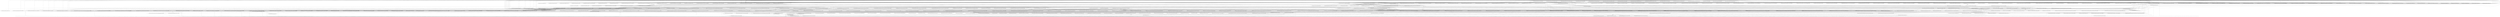 digraph net{
"double"->"(static)java.awt.geom.AffineTransform.getRotateInstance(double )Ret(java.awt.geom.AffineTransform)"[label="1"]
"double"->"(static)java.awt.geom.AffineTransform.getRotateInstance(double )Ret(java.awt.geom.AffineTransform)Copy:(double )"[label="1"]
"double"->"(static)java.awt.geom.AffineTransform.getRotateInstance(double double )Ret(java.awt.geom.AffineTransform)"[label="2"]
"double"->"(static)java.awt.geom.AffineTransform.getRotateInstance(double double )Ret(java.awt.geom.AffineTransform)Copy:(double )"[label="2"]
"double"->"(static)java.awt.geom.AffineTransform.getRotateInstance(double double )Ret(java.awt.geom.AffineTransform)Copy:(double double )"[label="2"]
"double"->"(static)java.awt.geom.AffineTransform.getScaleInstance(double double )Ret(java.awt.geom.AffineTransform)"[label="2"]
"double"->"(static)java.awt.geom.AffineTransform.getScaleInstance(double double )Ret(java.awt.geom.AffineTransform)Copy:(double )"[label="2"]
"double"->"(static)java.awt.geom.AffineTransform.getScaleInstance(double double )Ret(java.awt.geom.AffineTransform)Copy:(double double )"[label="2"]
"double"->"(static)java.awt.geom.AffineTransform.getShearInstance(double double )Ret(java.awt.geom.AffineTransform)"[label="2"]
"double"->"(static)java.awt.geom.AffineTransform.getShearInstance(double double )Ret(java.awt.geom.AffineTransform)Copy:(double )"[label="2"]
"double"->"(static)java.awt.geom.AffineTransform.getShearInstance(double double )Ret(java.awt.geom.AffineTransform)Copy:(double double )"[label="2"]
"double"->"(static)java.awt.geom.AffineTransform.getTranslateInstance(double double )Ret(java.awt.geom.AffineTransform)"[label="2"]
"double"->"(static)java.awt.geom.AffineTransform.getTranslateInstance(double double )Ret(java.awt.geom.AffineTransform)Copy:(double )"[label="2"]
"double"->"(static)java.awt.geom.AffineTransform.getTranslateInstance(double double )Ret(java.awt.geom.AffineTransform)Copy:(double double )"[label="2"]
"double"->"java.awt.geom.AffineTransform.rotate(java.awt.geom.AffineTransform double )Ret(void)"[label="1"]
"double"->"java.awt.geom.AffineTransform.rotate(java.awt.geom.AffineTransform double )Ret(void)Copy:(double )"[label="1"]
"double"->"java.awt.geom.AffineTransform.rotate(java.awt.geom.AffineTransform double )Ret(void)Copy:(java.awt.geom.AffineTransform )"[label="1"]
"double"->"java.awt.geom.AffineTransform.rotate(java.awt.geom.AffineTransform double )Ret(void)Copy:(java.awt.geom.AffineTransform double )"[label="1"]
"double"->"java.awt.geom.AffineTransform.rotate(java.awt.geom.AffineTransform double double )Ret(void)"[label="2"]
"double"->"java.awt.geom.AffineTransform.rotate(java.awt.geom.AffineTransform double double )Ret(void)Copy:(double )"[label="2"]
"double"->"java.awt.geom.AffineTransform.rotate(java.awt.geom.AffineTransform double double )Ret(void)Copy:(double double )"[label="2"]
"double"->"java.awt.geom.AffineTransform.rotate(java.awt.geom.AffineTransform double double )Ret(void)Copy:(java.awt.geom.AffineTransform )"[label="2"]
"double"->"java.awt.geom.AffineTransform.rotate(java.awt.geom.AffineTransform double double )Ret(void)Copy:(java.awt.geom.AffineTransform double )"[label="2"]
"double"->"java.awt.geom.AffineTransform.rotate(java.awt.geom.AffineTransform double double )Ret(void)Copy:(java.awt.geom.AffineTransform double double )"[label="2"]
"double"->"java.awt.geom.AffineTransform.scale(java.awt.geom.AffineTransform double double )Ret(void)"[label="2"]
"double"->"java.awt.geom.AffineTransform.scale(java.awt.geom.AffineTransform double double )Ret(void)Copy:(double )"[label="2"]
"double"->"java.awt.geom.AffineTransform.scale(java.awt.geom.AffineTransform double double )Ret(void)Copy:(double double )"[label="2"]
"double"->"java.awt.geom.AffineTransform.scale(java.awt.geom.AffineTransform double double )Ret(void)Copy:(java.awt.geom.AffineTransform )"[label="2"]
"double"->"java.awt.geom.AffineTransform.scale(java.awt.geom.AffineTransform double double )Ret(void)Copy:(java.awt.geom.AffineTransform double )"[label="2"]
"double"->"java.awt.geom.AffineTransform.scale(java.awt.geom.AffineTransform double double )Ret(void)Copy:(java.awt.geom.AffineTransform double double )"[label="2"]
"double"->"java.awt.geom.AffineTransform.setToRotation(java.awt.geom.AffineTransform double )Ret(void)"[label="1"]
"double"->"java.awt.geom.AffineTransform.setToRotation(java.awt.geom.AffineTransform double )Ret(void)Copy:(double )"[label="1"]
"double"->"java.awt.geom.AffineTransform.setToRotation(java.awt.geom.AffineTransform double )Ret(void)Copy:(java.awt.geom.AffineTransform )"[label="1"]
"double"->"java.awt.geom.AffineTransform.setToRotation(java.awt.geom.AffineTransform double )Ret(void)Copy:(java.awt.geom.AffineTransform double )"[label="1"]
"double"->"java.awt.geom.AffineTransform.setToRotation(java.awt.geom.AffineTransform double double )Ret(void)"[label="2"]
"double"->"java.awt.geom.AffineTransform.setToRotation(java.awt.geom.AffineTransform double double )Ret(void)Copy:(double )"[label="2"]
"double"->"java.awt.geom.AffineTransform.setToRotation(java.awt.geom.AffineTransform double double )Ret(void)Copy:(double double )"[label="2"]
"double"->"java.awt.geom.AffineTransform.setToRotation(java.awt.geom.AffineTransform double double )Ret(void)Copy:(java.awt.geom.AffineTransform )"[label="2"]
"double"->"java.awt.geom.AffineTransform.setToRotation(java.awt.geom.AffineTransform double double )Ret(void)Copy:(java.awt.geom.AffineTransform double )"[label="2"]
"double"->"java.awt.geom.AffineTransform.setToRotation(java.awt.geom.AffineTransform double double )Ret(void)Copy:(java.awt.geom.AffineTransform double double )"[label="2"]
"double"->"java.awt.geom.AffineTransform.setToScale(java.awt.geom.AffineTransform double double )Ret(void)"[label="2"]
"double"->"java.awt.geom.AffineTransform.setToScale(java.awt.geom.AffineTransform double double )Ret(void)Copy:(double )"[label="2"]
"double"->"java.awt.geom.AffineTransform.setToScale(java.awt.geom.AffineTransform double double )Ret(void)Copy:(double double )"[label="2"]
"double"->"java.awt.geom.AffineTransform.setToScale(java.awt.geom.AffineTransform double double )Ret(void)Copy:(java.awt.geom.AffineTransform )"[label="2"]
"double"->"java.awt.geom.AffineTransform.setToScale(java.awt.geom.AffineTransform double double )Ret(void)Copy:(java.awt.geom.AffineTransform double )"[label="2"]
"double"->"java.awt.geom.AffineTransform.setToScale(java.awt.geom.AffineTransform double double )Ret(void)Copy:(java.awt.geom.AffineTransform double double )"[label="2"]
"double"->"java.awt.geom.AffineTransform.setToShear(java.awt.geom.AffineTransform double double )Ret(void)"[label="2"]
"double"->"java.awt.geom.AffineTransform.setToShear(java.awt.geom.AffineTransform double double )Ret(void)Copy:(double )"[label="2"]
"double"->"java.awt.geom.AffineTransform.setToShear(java.awt.geom.AffineTransform double double )Ret(void)Copy:(double double )"[label="2"]
"double"->"java.awt.geom.AffineTransform.setToShear(java.awt.geom.AffineTransform double double )Ret(void)Copy:(java.awt.geom.AffineTransform )"[label="2"]
"double"->"java.awt.geom.AffineTransform.setToShear(java.awt.geom.AffineTransform double double )Ret(void)Copy:(java.awt.geom.AffineTransform double )"[label="2"]
"double"->"java.awt.geom.AffineTransform.setToShear(java.awt.geom.AffineTransform double double )Ret(void)Copy:(java.awt.geom.AffineTransform double double )"[label="2"]
"double"->"java.awt.geom.AffineTransform.setToTranslation(java.awt.geom.AffineTransform double double )Ret(void)"[label="2"]
"double"->"java.awt.geom.AffineTransform.setToTranslation(java.awt.geom.AffineTransform double double )Ret(void)Copy:(double )"[label="2"]
"double"->"java.awt.geom.AffineTransform.setToTranslation(java.awt.geom.AffineTransform double double )Ret(void)Copy:(double double )"[label="2"]
"double"->"java.awt.geom.AffineTransform.setToTranslation(java.awt.geom.AffineTransform double double )Ret(void)Copy:(java.awt.geom.AffineTransform )"[label="2"]
"double"->"java.awt.geom.AffineTransform.setToTranslation(java.awt.geom.AffineTransform double double )Ret(void)Copy:(java.awt.geom.AffineTransform double )"[label="2"]
"double"->"java.awt.geom.AffineTransform.setToTranslation(java.awt.geom.AffineTransform double double )Ret(void)Copy:(java.awt.geom.AffineTransform double double )"[label="2"]
"double"->"java.awt.geom.AffineTransform.shear(java.awt.geom.AffineTransform double double )Ret(void)"[label="2"]
"double"->"java.awt.geom.AffineTransform.shear(java.awt.geom.AffineTransform double double )Ret(void)Copy:(double )"[label="2"]
"double"->"java.awt.geom.AffineTransform.shear(java.awt.geom.AffineTransform double double )Ret(void)Copy:(double double )"[label="2"]
"double"->"java.awt.geom.AffineTransform.shear(java.awt.geom.AffineTransform double double )Ret(void)Copy:(java.awt.geom.AffineTransform )"[label="2"]
"double"->"java.awt.geom.AffineTransform.shear(java.awt.geom.AffineTransform double double )Ret(void)Copy:(java.awt.geom.AffineTransform double )"[label="2"]
"double"->"java.awt.geom.AffineTransform.shear(java.awt.geom.AffineTransform double double )Ret(void)Copy:(java.awt.geom.AffineTransform double double )"[label="2"]
"double"->"java.awt.geom.AffineTransform.translate(java.awt.geom.AffineTransform double double )Ret(void)"[label="2"]
"double"->"java.awt.geom.AffineTransform.translate(java.awt.geom.AffineTransform double double )Ret(void)Copy:(double )"[label="2"]
"double"->"java.awt.geom.AffineTransform.translate(java.awt.geom.AffineTransform double double )Ret(void)Copy:(double double )"[label="2"]
"double"->"java.awt.geom.AffineTransform.translate(java.awt.geom.AffineTransform double double )Ret(void)Copy:(java.awt.geom.AffineTransform )"[label="2"]
"double"->"java.awt.geom.AffineTransform.translate(java.awt.geom.AffineTransform double double )Ret(void)Copy:(java.awt.geom.AffineTransform double )"[label="2"]
"double"->"java.awt.geom.AffineTransform.translate(java.awt.geom.AffineTransform double double )Ret(void)Copy:(java.awt.geom.AffineTransform double double )"[label="2"]
"double"->"java.awt.geom.Rectangle2D$Double.outcode(java.awt.geom.Rectangle2D$Double double double )Ret(int)"[label="2"]
"double"->"java.awt.geom.Rectangle2D$Double.outcode(java.awt.geom.Rectangle2D$Double double double )Ret(int)Copy:(double )"[label="2"]
"double"->"java.awt.geom.Rectangle2D$Double.outcode(java.awt.geom.Rectangle2D$Double double double )Ret(int)Copy:(double double )"[label="2"]
"double"->"java.awt.geom.Rectangle2D$Double.outcode(java.awt.geom.Rectangle2D$Double double double )Ret(int)Copy:(java.awt.geom.Rectangle2D$Double )"[label="2"]
"double"->"java.awt.geom.Rectangle2D$Double.outcode(java.awt.geom.Rectangle2D$Double double double )Ret(int)Copy:(java.awt.geom.Rectangle2D$Double double )"[label="2"]
"double"->"java.awt.geom.Rectangle2D$Double.outcode(java.awt.geom.Rectangle2D$Double double double )Ret(int)Copy:(java.awt.geom.Rectangle2D$Double double double )"[label="2"]
"double"->"java.awt.geom.Rectangle2D$Float.outcode(java.awt.geom.Rectangle2D$Float double double )Ret(int)"[label="2"]
"double"->"java.awt.geom.Rectangle2D$Float.outcode(java.awt.geom.Rectangle2D$Float double double )Ret(int)Copy:(double )"[label="2"]
"double"->"java.awt.geom.Rectangle2D$Float.outcode(java.awt.geom.Rectangle2D$Float double double )Ret(int)Copy:(double double )"[label="2"]
"double"->"java.awt.geom.Rectangle2D$Float.outcode(java.awt.geom.Rectangle2D$Float double double )Ret(int)Copy:(java.awt.geom.Rectangle2D$Float )"[label="2"]
"double"->"java.awt.geom.Rectangle2D$Float.outcode(java.awt.geom.Rectangle2D$Float double double )Ret(int)Copy:(java.awt.geom.Rectangle2D$Float double )"[label="2"]
"double"->"java.awt.geom.Rectangle2D$Float.outcode(java.awt.geom.Rectangle2D$Float double double )Ret(int)Copy:(java.awt.geom.Rectangle2D$Float double double )"[label="2"]
"double"->"java.awt.geom.Rectangle2D.outcode(java.awt.geom.Rectangle2D double double )Ret(int)"[label="2"]
"double"->"java.awt.geom.Rectangle2D.outcode(java.awt.geom.Rectangle2D double double )Ret(int)Copy:(double )"[label="2"]
"double"->"java.awt.geom.Rectangle2D.outcode(java.awt.geom.Rectangle2D double double )Ret(int)Copy:(double double )"[label="2"]
"double"->"java.awt.geom.Rectangle2D.outcode(java.awt.geom.Rectangle2D double double )Ret(int)Copy:(java.awt.geom.Rectangle2D )"[label="2"]
"double"->"java.awt.geom.Rectangle2D.outcode(java.awt.geom.Rectangle2D double double )Ret(int)Copy:(java.awt.geom.Rectangle2D double )"[label="2"]
"double"->"java.awt.geom.Rectangle2D.outcode(java.awt.geom.Rectangle2D double double )Ret(int)Copy:(java.awt.geom.Rectangle2D double double )"[label="2"]
"double[]"->"java.awt.geom.AffineTransform(Constructor)(double[] )Ret(java.awt.geom.AffineTransform)"[label="1"]
"double[]"->"java.awt.geom.AffineTransform(Constructor)(double[] )Ret(java.awt.geom.AffineTransform)Copy:(double[] )"[label="1"]
"double[]"->"java.awt.geom.AffineTransform.getMatrix(java.awt.geom.AffineTransform double[] )Ret(void)"[label="1"]
"double[]"->"java.awt.geom.AffineTransform.getMatrix(java.awt.geom.AffineTransform double[] )Ret(void)Copy:(double[] )"[label="1"]
"double[]"->"java.awt.geom.AffineTransform.getMatrix(java.awt.geom.AffineTransform double[] )Ret(void)Copy:(java.awt.geom.AffineTransform )"[label="1"]
"double[]"->"java.awt.geom.AffineTransform.getMatrix(java.awt.geom.AffineTransform double[] )Ret(void)Copy:(java.awt.geom.AffineTransform double[] )"[label="1"]
"double[]"->"java.awt.geom.AreaIterator.currentSegment(java.awt.geom.AreaIterator double[] )Ret(int)"[label="1"]
"double[]"->"java.awt.geom.AreaIterator.currentSegment(java.awt.geom.AreaIterator double[] )Ret(int)Copy:(double[] )"[label="1"]
"double[]"->"java.awt.geom.AreaIterator.currentSegment(java.awt.geom.AreaIterator double[] )Ret(int)Copy:(java.awt.geom.AreaIterator )"[label="1"]
"double[]"->"java.awt.geom.AreaIterator.currentSegment(java.awt.geom.AreaIterator double[] )Ret(int)Copy:(java.awt.geom.AreaIterator double[] )"[label="1"]
"float[]"->"java.awt.geom.AffineTransform(Constructor)(float[] )Ret(java.awt.geom.AffineTransform)"[label="1"]
"float[]"->"java.awt.geom.AffineTransform(Constructor)(float[] )Ret(java.awt.geom.AffineTransform)Copy:(float[] )"[label="1"]
"float[]"->"java.awt.geom.AreaIterator.currentSegment(java.awt.geom.AreaIterator float[] )Ret(int)"[label="1"]
"float[]"->"java.awt.geom.AreaIterator.currentSegment(java.awt.geom.AreaIterator float[] )Ret(int)Copy:(float[] )"[label="1"]
"float[]"->"java.awt.geom.AreaIterator.currentSegment(java.awt.geom.AreaIterator float[] )Ret(int)Copy:(java.awt.geom.AreaIterator )"[label="1"]
"float[]"->"java.awt.geom.AreaIterator.currentSegment(java.awt.geom.AreaIterator float[] )Ret(int)Copy:(java.awt.geom.AreaIterator float[] )"[label="1"]
"int"->"(static)java.awt.geom.AffineTransform.getQuadrantRotateInstance(int )Ret(java.awt.geom.AffineTransform)"[label="1"]
"int"->"(static)java.awt.geom.AffineTransform.getQuadrantRotateInstance(int )Ret(java.awt.geom.AffineTransform)Copy:(int )"[label="1"]
"int"->"java.awt.geom.AffineTransform.quadrantRotate(java.awt.geom.AffineTransform int )Ret(void)"[label="1"]
"int"->"java.awt.geom.AffineTransform.quadrantRotate(java.awt.geom.AffineTransform int )Ret(void)Copy:(int )"[label="1"]
"int"->"java.awt.geom.AffineTransform.quadrantRotate(java.awt.geom.AffineTransform int )Ret(void)Copy:(java.awt.geom.AffineTransform )"[label="1"]
"int"->"java.awt.geom.AffineTransform.quadrantRotate(java.awt.geom.AffineTransform int )Ret(void)Copy:(java.awt.geom.AffineTransform int )"[label="1"]
"int"->"java.awt.geom.AffineTransform.setToQuadrantRotation(java.awt.geom.AffineTransform int )Ret(void)"[label="1"]
"int"->"java.awt.geom.AffineTransform.setToQuadrantRotation(java.awt.geom.AffineTransform int )Ret(void)Copy:(int )"[label="1"]
"int"->"java.awt.geom.AffineTransform.setToQuadrantRotation(java.awt.geom.AffineTransform int )Ret(void)Copy:(java.awt.geom.AffineTransform )"[label="1"]
"int"->"java.awt.geom.AffineTransform.setToQuadrantRotation(java.awt.geom.AffineTransform int )Ret(void)Copy:(java.awt.geom.AffineTransform int )"[label="1"]
"java.awt.Shape"->"java.awt.Shape.getBounds(java.awt.Shape )Ret(java.awt.Rectangle)"[label="1"]
"java.awt.Shape"->"java.awt.Shape.getBounds(java.awt.Shape )Ret(java.awt.Rectangle)Copy:(java.awt.Shape )"[label="1"]
"java.awt.Shape"->"java.awt.Shape.getBounds2D(java.awt.Shape )Ret(java.awt.geom.Rectangle2D)"[label="1"]
"java.awt.Shape"->"java.awt.Shape.getBounds2D(java.awt.Shape )Ret(java.awt.geom.Rectangle2D)Copy:(java.awt.Shape )"[label="1"]
"java.awt.Shape"->"java.awt.Shape.intersects(java.awt.Shape java.awt.geom.Rectangle2D )Ret(boolean)"[label="1"]
"java.awt.Shape"->"java.awt.Shape.intersects(java.awt.Shape java.awt.geom.Rectangle2D )Ret(boolean)Copy:(java.awt.Shape )"[label="1"]
"java.awt.Shape"->"java.awt.Shape.intersects(java.awt.Shape java.awt.geom.Rectangle2D )Ret(boolean)Copy:(java.awt.Shape java.awt.geom.Rectangle2D )"[label="1"]
"java.awt.Shape"->"java.awt.Shape.intersects(java.awt.Shape java.awt.geom.Rectangle2D )Ret(boolean)Copy:(java.awt.geom.Rectangle2D )"[label="1"]
"java.awt.Shape"->"java.awt.geom.AffineTransform.createTransformedShape(java.awt.geom.AffineTransform java.awt.Shape )Ret(java.awt.Shape)"[label="1"]
"java.awt.Shape"->"java.awt.geom.AffineTransform.createTransformedShape(java.awt.geom.AffineTransform java.awt.Shape )Ret(java.awt.Shape)Copy:(java.awt.Shape )"[label="1"]
"java.awt.Shape"->"java.awt.geom.AffineTransform.createTransformedShape(java.awt.geom.AffineTransform java.awt.Shape )Ret(java.awt.Shape)Copy:(java.awt.geom.AffineTransform )"[label="1"]
"java.awt.Shape"->"java.awt.geom.AffineTransform.createTransformedShape(java.awt.geom.AffineTransform java.awt.Shape )Ret(java.awt.Shape)Copy:(java.awt.geom.AffineTransform java.awt.Shape )"[label="1"]
"java.awt.Shape"->"java.awt.geom.Area(Constructor)(java.awt.Shape )Ret(java.awt.geom.Area)"[label="1"]
"java.awt.Shape"->"java.awt.geom.Area(Constructor)(java.awt.Shape )Ret(java.awt.geom.Area)Copy:(java.awt.Shape )"[label="1"]
"java.awt.geom.AffineTransform"->"java.awt.geom.AffineTransform(Constructor)(java.awt.geom.AffineTransform )Ret(java.awt.geom.AffineTransform)"[label="1"]
"java.awt.geom.AffineTransform"->"java.awt.geom.AffineTransform(Constructor)(java.awt.geom.AffineTransform )Ret(java.awt.geom.AffineTransform)Copy:(java.awt.geom.AffineTransform )"[label="1"]
"java.awt.geom.AffineTransform"->"java.awt.geom.AffineTransform.clone(java.awt.geom.AffineTransform )Ret(java.lang.Object)"[label="1"]
"java.awt.geom.AffineTransform"->"java.awt.geom.AffineTransform.clone(java.awt.geom.AffineTransform )Ret(java.lang.Object)Copy:(java.awt.geom.AffineTransform )"[label="1"]
"java.awt.geom.AffineTransform"->"java.awt.geom.AffineTransform.concatenate(java.awt.geom.AffineTransform java.awt.geom.AffineTransform )Ret(void)"[label="2"]
"java.awt.geom.AffineTransform"->"java.awt.geom.AffineTransform.concatenate(java.awt.geom.AffineTransform java.awt.geom.AffineTransform )Ret(void)Copy:(java.awt.geom.AffineTransform )"[label="2"]
"java.awt.geom.AffineTransform"->"java.awt.geom.AffineTransform.concatenate(java.awt.geom.AffineTransform java.awt.geom.AffineTransform )Ret(void)Copy:(java.awt.geom.AffineTransform java.awt.geom.AffineTransform )"[label="2"]
"java.awt.geom.AffineTransform"->"java.awt.geom.AffineTransform.createInverse(java.awt.geom.AffineTransform )Ret(java.awt.geom.AffineTransform)"[label="1"]
"java.awt.geom.AffineTransform"->"java.awt.geom.AffineTransform.createInverse(java.awt.geom.AffineTransform )Ret(java.awt.geom.AffineTransform)Copy:(java.awt.geom.AffineTransform )"[label="1"]
"java.awt.geom.AffineTransform"->"java.awt.geom.AffineTransform.createTransformedShape(java.awt.geom.AffineTransform java.awt.Shape )Ret(java.awt.Shape)"[label="1"]
"java.awt.geom.AffineTransform"->"java.awt.geom.AffineTransform.createTransformedShape(java.awt.geom.AffineTransform java.awt.Shape )Ret(java.awt.Shape)Copy:(java.awt.Shape )"[label="1"]
"java.awt.geom.AffineTransform"->"java.awt.geom.AffineTransform.createTransformedShape(java.awt.geom.AffineTransform java.awt.Shape )Ret(java.awt.Shape)Copy:(java.awt.geom.AffineTransform )"[label="1"]
"java.awt.geom.AffineTransform"->"java.awt.geom.AffineTransform.createTransformedShape(java.awt.geom.AffineTransform java.awt.Shape )Ret(java.awt.Shape)Copy:(java.awt.geom.AffineTransform java.awt.Shape )"[label="1"]
"java.awt.geom.AffineTransform"->"java.awt.geom.AffineTransform.createTransformedShape(java.awt.geom.AffineTransform java.awt.Shape )Ret(java.awt.Shape)Poly:(java.awt.geom.AffineTransform java.awt.geom.Area )"[label="1"]
"java.awt.geom.AffineTransform"->"java.awt.geom.AffineTransform.createTransformedShape(java.awt.geom.AffineTransform java.awt.Shape )Ret(java.awt.Shape)Poly:(java.awt.geom.AffineTransform java.awt.geom.Area )Copy:(java.awt.geom.AffineTransform )"[label="1"]
"java.awt.geom.AffineTransform"->"java.awt.geom.AffineTransform.createTransformedShape(java.awt.geom.AffineTransform java.awt.Shape )Ret(java.awt.Shape)Poly:(java.awt.geom.AffineTransform java.awt.geom.Area )Copy:(java.awt.geom.AffineTransform java.awt.geom.Area )"[label="1"]
"java.awt.geom.AffineTransform"->"java.awt.geom.AffineTransform.createTransformedShape(java.awt.geom.AffineTransform java.awt.Shape )Ret(java.awt.Shape)Poly:(java.awt.geom.AffineTransform java.awt.geom.Area )Copy:(java.awt.geom.Area )"[label="1"]
"java.awt.geom.AffineTransform"->"java.awt.geom.AffineTransform.createTransformedShape(java.awt.geom.AffineTransform java.awt.Shape )Ret(java.awt.Shape)Poly:(java.awt.geom.AffineTransform java.awt.geom.Rectangle2D )"[label="1"]
"java.awt.geom.AffineTransform"->"java.awt.geom.AffineTransform.createTransformedShape(java.awt.geom.AffineTransform java.awt.Shape )Ret(java.awt.Shape)Poly:(java.awt.geom.AffineTransform java.awt.geom.Rectangle2D )Copy:(java.awt.geom.AffineTransform )"[label="1"]
"java.awt.geom.AffineTransform"->"java.awt.geom.AffineTransform.createTransformedShape(java.awt.geom.AffineTransform java.awt.Shape )Ret(java.awt.Shape)Poly:(java.awt.geom.AffineTransform java.awt.geom.Rectangle2D )Copy:(java.awt.geom.AffineTransform java.awt.geom.Rectangle2D )"[label="1"]
"java.awt.geom.AffineTransform"->"java.awt.geom.AffineTransform.createTransformedShape(java.awt.geom.AffineTransform java.awt.Shape )Ret(java.awt.Shape)Poly:(java.awt.geom.AffineTransform java.awt.geom.Rectangle2D )Copy:(java.awt.geom.Rectangle2D )"[label="1"]
"java.awt.geom.AffineTransform"->"java.awt.geom.AffineTransform.createTransformedShape(java.awt.geom.AffineTransform java.awt.Shape )Ret(java.awt.Shape)Poly:(java.awt.geom.AffineTransform java.awt.geom.Rectangle2D$Double )"[label="1"]
"java.awt.geom.AffineTransform"->"java.awt.geom.AffineTransform.createTransformedShape(java.awt.geom.AffineTransform java.awt.Shape )Ret(java.awt.Shape)Poly:(java.awt.geom.AffineTransform java.awt.geom.Rectangle2D$Double )Copy:(java.awt.geom.AffineTransform )"[label="1"]
"java.awt.geom.AffineTransform"->"java.awt.geom.AffineTransform.createTransformedShape(java.awt.geom.AffineTransform java.awt.Shape )Ret(java.awt.Shape)Poly:(java.awt.geom.AffineTransform java.awt.geom.Rectangle2D$Double )Copy:(java.awt.geom.AffineTransform java.awt.geom.Rectangle2D$Double )"[label="1"]
"java.awt.geom.AffineTransform"->"java.awt.geom.AffineTransform.createTransformedShape(java.awt.geom.AffineTransform java.awt.Shape )Ret(java.awt.Shape)Poly:(java.awt.geom.AffineTransform java.awt.geom.Rectangle2D$Double )Copy:(java.awt.geom.Rectangle2D$Double )"[label="1"]
"java.awt.geom.AffineTransform"->"java.awt.geom.AffineTransform.createTransformedShape(java.awt.geom.AffineTransform java.awt.Shape )Ret(java.awt.Shape)Poly:(java.awt.geom.AffineTransform java.awt.geom.Rectangle2D$Float )"[label="1"]
"java.awt.geom.AffineTransform"->"java.awt.geom.AffineTransform.createTransformedShape(java.awt.geom.AffineTransform java.awt.Shape )Ret(java.awt.Shape)Poly:(java.awt.geom.AffineTransform java.awt.geom.Rectangle2D$Float )Copy:(java.awt.geom.AffineTransform )"[label="1"]
"java.awt.geom.AffineTransform"->"java.awt.geom.AffineTransform.createTransformedShape(java.awt.geom.AffineTransform java.awt.Shape )Ret(java.awt.Shape)Poly:(java.awt.geom.AffineTransform java.awt.geom.Rectangle2D$Float )Copy:(java.awt.geom.AffineTransform java.awt.geom.Rectangle2D$Float )"[label="1"]
"java.awt.geom.AffineTransform"->"java.awt.geom.AffineTransform.createTransformedShape(java.awt.geom.AffineTransform java.awt.Shape )Ret(java.awt.Shape)Poly:(java.awt.geom.AffineTransform java.awt.geom.Rectangle2D$Float )Copy:(java.awt.geom.Rectangle2D$Float )"[label="1"]
"java.awt.geom.AffineTransform"->"java.awt.geom.AffineTransform.deltaTransform(java.awt.geom.AffineTransform java.awt.geom.Point2D java.awt.geom.Point2D )Ret(java.awt.geom.Point2D)"[label="1"]
"java.awt.geom.AffineTransform"->"java.awt.geom.AffineTransform.deltaTransform(java.awt.geom.AffineTransform java.awt.geom.Point2D java.awt.geom.Point2D )Ret(java.awt.geom.Point2D)Copy:(java.awt.geom.AffineTransform )"[label="1"]
"java.awt.geom.AffineTransform"->"java.awt.geom.AffineTransform.deltaTransform(java.awt.geom.AffineTransform java.awt.geom.Point2D java.awt.geom.Point2D )Ret(java.awt.geom.Point2D)Copy:(java.awt.geom.AffineTransform java.awt.geom.Point2D )"[label="1"]
"java.awt.geom.AffineTransform"->"java.awt.geom.AffineTransform.deltaTransform(java.awt.geom.AffineTransform java.awt.geom.Point2D java.awt.geom.Point2D )Ret(java.awt.geom.Point2D)Copy:(java.awt.geom.AffineTransform java.awt.geom.Point2D java.awt.geom.Point2D )"[label="1"]
"java.awt.geom.AffineTransform"->"java.awt.geom.AffineTransform.deltaTransform(java.awt.geom.AffineTransform java.awt.geom.Point2D java.awt.geom.Point2D )Ret(java.awt.geom.Point2D)Copy:(java.awt.geom.Point2D )"[label="1"]
"java.awt.geom.AffineTransform"->"java.awt.geom.AffineTransform.deltaTransform(java.awt.geom.AffineTransform java.awt.geom.Point2D java.awt.geom.Point2D )Ret(java.awt.geom.Point2D)Copy:(java.awt.geom.Point2D java.awt.geom.Point2D )"[label="1"]
"java.awt.geom.AffineTransform"->"java.awt.geom.AffineTransform.equals(java.awt.geom.AffineTransform java.lang.Object )Ret(boolean)"[label="1"]
"java.awt.geom.AffineTransform"->"java.awt.geom.AffineTransform.equals(java.awt.geom.AffineTransform java.lang.Object )Ret(boolean)Copy:(java.awt.geom.AffineTransform )"[label="1"]
"java.awt.geom.AffineTransform"->"java.awt.geom.AffineTransform.equals(java.awt.geom.AffineTransform java.lang.Object )Ret(boolean)Copy:(java.awt.geom.AffineTransform java.lang.Object )"[label="1"]
"java.awt.geom.AffineTransform"->"java.awt.geom.AffineTransform.equals(java.awt.geom.AffineTransform java.lang.Object )Ret(boolean)Copy:(java.lang.Object )"[label="1"]
"java.awt.geom.AffineTransform"->"java.awt.geom.AffineTransform.getDeterminant(java.awt.geom.AffineTransform )Ret(double)"[label="1"]
"java.awt.geom.AffineTransform"->"java.awt.geom.AffineTransform.getDeterminant(java.awt.geom.AffineTransform )Ret(double)Copy:(java.awt.geom.AffineTransform )"[label="1"]
"java.awt.geom.AffineTransform"->"java.awt.geom.AffineTransform.getMatrix(java.awt.geom.AffineTransform double[] )Ret(void)"[label="1"]
"java.awt.geom.AffineTransform"->"java.awt.geom.AffineTransform.getMatrix(java.awt.geom.AffineTransform double[] )Ret(void)Copy:(double[] )"[label="1"]
"java.awt.geom.AffineTransform"->"java.awt.geom.AffineTransform.getMatrix(java.awt.geom.AffineTransform double[] )Ret(void)Copy:(java.awt.geom.AffineTransform )"[label="1"]
"java.awt.geom.AffineTransform"->"java.awt.geom.AffineTransform.getMatrix(java.awt.geom.AffineTransform double[] )Ret(void)Copy:(java.awt.geom.AffineTransform double[] )"[label="1"]
"java.awt.geom.AffineTransform"->"java.awt.geom.AffineTransform.getScaleX(java.awt.geom.AffineTransform )Ret(double)"[label="1"]
"java.awt.geom.AffineTransform"->"java.awt.geom.AffineTransform.getScaleX(java.awt.geom.AffineTransform )Ret(double)Copy:(java.awt.geom.AffineTransform )"[label="1"]
"java.awt.geom.AffineTransform"->"java.awt.geom.AffineTransform.getScaleY(java.awt.geom.AffineTransform )Ret(double)"[label="1"]
"java.awt.geom.AffineTransform"->"java.awt.geom.AffineTransform.getScaleY(java.awt.geom.AffineTransform )Ret(double)Copy:(java.awt.geom.AffineTransform )"[label="1"]
"java.awt.geom.AffineTransform"->"java.awt.geom.AffineTransform.getShearX(java.awt.geom.AffineTransform )Ret(double)"[label="1"]
"java.awt.geom.AffineTransform"->"java.awt.geom.AffineTransform.getShearX(java.awt.geom.AffineTransform )Ret(double)Copy:(java.awt.geom.AffineTransform )"[label="1"]
"java.awt.geom.AffineTransform"->"java.awt.geom.AffineTransform.getShearY(java.awt.geom.AffineTransform )Ret(double)"[label="1"]
"java.awt.geom.AffineTransform"->"java.awt.geom.AffineTransform.getShearY(java.awt.geom.AffineTransform )Ret(double)Copy:(java.awt.geom.AffineTransform )"[label="1"]
"java.awt.geom.AffineTransform"->"java.awt.geom.AffineTransform.getTranslateX(java.awt.geom.AffineTransform )Ret(double)"[label="1"]
"java.awt.geom.AffineTransform"->"java.awt.geom.AffineTransform.getTranslateX(java.awt.geom.AffineTransform )Ret(double)Copy:(java.awt.geom.AffineTransform )"[label="1"]
"java.awt.geom.AffineTransform"->"java.awt.geom.AffineTransform.getTranslateY(java.awt.geom.AffineTransform )Ret(double)"[label="1"]
"java.awt.geom.AffineTransform"->"java.awt.geom.AffineTransform.getTranslateY(java.awt.geom.AffineTransform )Ret(double)Copy:(java.awt.geom.AffineTransform )"[label="1"]
"java.awt.geom.AffineTransform"->"java.awt.geom.AffineTransform.getType(java.awt.geom.AffineTransform )Ret(int)"[label="1"]
"java.awt.geom.AffineTransform"->"java.awt.geom.AffineTransform.getType(java.awt.geom.AffineTransform )Ret(int)Copy:(java.awt.geom.AffineTransform )"[label="1"]
"java.awt.geom.AffineTransform"->"java.awt.geom.AffineTransform.inverseTransform(java.awt.geom.AffineTransform java.awt.geom.Point2D java.awt.geom.Point2D )Ret(java.awt.geom.Point2D)"[label="1"]
"java.awt.geom.AffineTransform"->"java.awt.geom.AffineTransform.inverseTransform(java.awt.geom.AffineTransform java.awt.geom.Point2D java.awt.geom.Point2D )Ret(java.awt.geom.Point2D)Copy:(java.awt.geom.AffineTransform )"[label="1"]
"java.awt.geom.AffineTransform"->"java.awt.geom.AffineTransform.inverseTransform(java.awt.geom.AffineTransform java.awt.geom.Point2D java.awt.geom.Point2D )Ret(java.awt.geom.Point2D)Copy:(java.awt.geom.AffineTransform java.awt.geom.Point2D )"[label="1"]
"java.awt.geom.AffineTransform"->"java.awt.geom.AffineTransform.inverseTransform(java.awt.geom.AffineTransform java.awt.geom.Point2D java.awt.geom.Point2D )Ret(java.awt.geom.Point2D)Copy:(java.awt.geom.AffineTransform java.awt.geom.Point2D java.awt.geom.Point2D )"[label="1"]
"java.awt.geom.AffineTransform"->"java.awt.geom.AffineTransform.inverseTransform(java.awt.geom.AffineTransform java.awt.geom.Point2D java.awt.geom.Point2D )Ret(java.awt.geom.Point2D)Copy:(java.awt.geom.Point2D )"[label="1"]
"java.awt.geom.AffineTransform"->"java.awt.geom.AffineTransform.inverseTransform(java.awt.geom.AffineTransform java.awt.geom.Point2D java.awt.geom.Point2D )Ret(java.awt.geom.Point2D)Copy:(java.awt.geom.Point2D java.awt.geom.Point2D )"[label="1"]
"java.awt.geom.AffineTransform"->"java.awt.geom.AffineTransform.invert(java.awt.geom.AffineTransform )Ret(void)"[label="1"]
"java.awt.geom.AffineTransform"->"java.awt.geom.AffineTransform.invert(java.awt.geom.AffineTransform )Ret(void)Copy:(java.awt.geom.AffineTransform )"[label="1"]
"java.awt.geom.AffineTransform"->"java.awt.geom.AffineTransform.isIdentity(java.awt.geom.AffineTransform )Ret(boolean)"[label="1"]
"java.awt.geom.AffineTransform"->"java.awt.geom.AffineTransform.isIdentity(java.awt.geom.AffineTransform )Ret(boolean)Copy:(java.awt.geom.AffineTransform )"[label="1"]
"java.awt.geom.AffineTransform"->"java.awt.geom.AffineTransform.preConcatenate(java.awt.geom.AffineTransform java.awt.geom.AffineTransform )Ret(void)"[label="2"]
"java.awt.geom.AffineTransform"->"java.awt.geom.AffineTransform.preConcatenate(java.awt.geom.AffineTransform java.awt.geom.AffineTransform )Ret(void)Copy:(java.awt.geom.AffineTransform )"[label="2"]
"java.awt.geom.AffineTransform"->"java.awt.geom.AffineTransform.preConcatenate(java.awt.geom.AffineTransform java.awt.geom.AffineTransform )Ret(void)Copy:(java.awt.geom.AffineTransform java.awt.geom.AffineTransform )"[label="2"]
"java.awt.geom.AffineTransform"->"java.awt.geom.AffineTransform.quadrantRotate(java.awt.geom.AffineTransform int )Ret(void)"[label="1"]
"java.awt.geom.AffineTransform"->"java.awt.geom.AffineTransform.quadrantRotate(java.awt.geom.AffineTransform int )Ret(void)Copy:(int )"[label="1"]
"java.awt.geom.AffineTransform"->"java.awt.geom.AffineTransform.quadrantRotate(java.awt.geom.AffineTransform int )Ret(void)Copy:(java.awt.geom.AffineTransform )"[label="1"]
"java.awt.geom.AffineTransform"->"java.awt.geom.AffineTransform.quadrantRotate(java.awt.geom.AffineTransform int )Ret(void)Copy:(java.awt.geom.AffineTransform int )"[label="1"]
"java.awt.geom.AffineTransform"->"java.awt.geom.AffineTransform.rotate(java.awt.geom.AffineTransform double )Ret(void)"[label="1"]
"java.awt.geom.AffineTransform"->"java.awt.geom.AffineTransform.rotate(java.awt.geom.AffineTransform double )Ret(void)Copy:(double )"[label="1"]
"java.awt.geom.AffineTransform"->"java.awt.geom.AffineTransform.rotate(java.awt.geom.AffineTransform double )Ret(void)Copy:(java.awt.geom.AffineTransform )"[label="1"]
"java.awt.geom.AffineTransform"->"java.awt.geom.AffineTransform.rotate(java.awt.geom.AffineTransform double )Ret(void)Copy:(java.awt.geom.AffineTransform double )"[label="1"]
"java.awt.geom.AffineTransform"->"java.awt.geom.AffineTransform.rotate(java.awt.geom.AffineTransform double double )Ret(void)"[label="1"]
"java.awt.geom.AffineTransform"->"java.awt.geom.AffineTransform.rotate(java.awt.geom.AffineTransform double double )Ret(void)Copy:(double )"[label="1"]
"java.awt.geom.AffineTransform"->"java.awt.geom.AffineTransform.rotate(java.awt.geom.AffineTransform double double )Ret(void)Copy:(double double )"[label="1"]
"java.awt.geom.AffineTransform"->"java.awt.geom.AffineTransform.rotate(java.awt.geom.AffineTransform double double )Ret(void)Copy:(java.awt.geom.AffineTransform )"[label="1"]
"java.awt.geom.AffineTransform"->"java.awt.geom.AffineTransform.rotate(java.awt.geom.AffineTransform double double )Ret(void)Copy:(java.awt.geom.AffineTransform double )"[label="1"]
"java.awt.geom.AffineTransform"->"java.awt.geom.AffineTransform.rotate(java.awt.geom.AffineTransform double double )Ret(void)Copy:(java.awt.geom.AffineTransform double double )"[label="1"]
"java.awt.geom.AffineTransform"->"java.awt.geom.AffineTransform.scale(java.awt.geom.AffineTransform double double )Ret(void)"[label="1"]
"java.awt.geom.AffineTransform"->"java.awt.geom.AffineTransform.scale(java.awt.geom.AffineTransform double double )Ret(void)Copy:(double )"[label="1"]
"java.awt.geom.AffineTransform"->"java.awt.geom.AffineTransform.scale(java.awt.geom.AffineTransform double double )Ret(void)Copy:(double double )"[label="1"]
"java.awt.geom.AffineTransform"->"java.awt.geom.AffineTransform.scale(java.awt.geom.AffineTransform double double )Ret(void)Copy:(java.awt.geom.AffineTransform )"[label="1"]
"java.awt.geom.AffineTransform"->"java.awt.geom.AffineTransform.scale(java.awt.geom.AffineTransform double double )Ret(void)Copy:(java.awt.geom.AffineTransform double )"[label="1"]
"java.awt.geom.AffineTransform"->"java.awt.geom.AffineTransform.scale(java.awt.geom.AffineTransform double double )Ret(void)Copy:(java.awt.geom.AffineTransform double double )"[label="1"]
"java.awt.geom.AffineTransform"->"java.awt.geom.AffineTransform.setToIdentity(java.awt.geom.AffineTransform )Ret(void)"[label="1"]
"java.awt.geom.AffineTransform"->"java.awt.geom.AffineTransform.setToIdentity(java.awt.geom.AffineTransform )Ret(void)Copy:(java.awt.geom.AffineTransform )"[label="1"]
"java.awt.geom.AffineTransform"->"java.awt.geom.AffineTransform.setToQuadrantRotation(java.awt.geom.AffineTransform int )Ret(void)"[label="1"]
"java.awt.geom.AffineTransform"->"java.awt.geom.AffineTransform.setToQuadrantRotation(java.awt.geom.AffineTransform int )Ret(void)Copy:(int )"[label="1"]
"java.awt.geom.AffineTransform"->"java.awt.geom.AffineTransform.setToQuadrantRotation(java.awt.geom.AffineTransform int )Ret(void)Copy:(java.awt.geom.AffineTransform )"[label="1"]
"java.awt.geom.AffineTransform"->"java.awt.geom.AffineTransform.setToQuadrantRotation(java.awt.geom.AffineTransform int )Ret(void)Copy:(java.awt.geom.AffineTransform int )"[label="1"]
"java.awt.geom.AffineTransform"->"java.awt.geom.AffineTransform.setToRotation(java.awt.geom.AffineTransform double )Ret(void)"[label="1"]
"java.awt.geom.AffineTransform"->"java.awt.geom.AffineTransform.setToRotation(java.awt.geom.AffineTransform double )Ret(void)Copy:(double )"[label="1"]
"java.awt.geom.AffineTransform"->"java.awt.geom.AffineTransform.setToRotation(java.awt.geom.AffineTransform double )Ret(void)Copy:(java.awt.geom.AffineTransform )"[label="1"]
"java.awt.geom.AffineTransform"->"java.awt.geom.AffineTransform.setToRotation(java.awt.geom.AffineTransform double )Ret(void)Copy:(java.awt.geom.AffineTransform double )"[label="1"]
"java.awt.geom.AffineTransform"->"java.awt.geom.AffineTransform.setToRotation(java.awt.geom.AffineTransform double double )Ret(void)"[label="1"]
"java.awt.geom.AffineTransform"->"java.awt.geom.AffineTransform.setToRotation(java.awt.geom.AffineTransform double double )Ret(void)Copy:(double )"[label="1"]
"java.awt.geom.AffineTransform"->"java.awt.geom.AffineTransform.setToRotation(java.awt.geom.AffineTransform double double )Ret(void)Copy:(double double )"[label="1"]
"java.awt.geom.AffineTransform"->"java.awt.geom.AffineTransform.setToRotation(java.awt.geom.AffineTransform double double )Ret(void)Copy:(java.awt.geom.AffineTransform )"[label="1"]
"java.awt.geom.AffineTransform"->"java.awt.geom.AffineTransform.setToRotation(java.awt.geom.AffineTransform double double )Ret(void)Copy:(java.awt.geom.AffineTransform double )"[label="1"]
"java.awt.geom.AffineTransform"->"java.awt.geom.AffineTransform.setToRotation(java.awt.geom.AffineTransform double double )Ret(void)Copy:(java.awt.geom.AffineTransform double double )"[label="1"]
"java.awt.geom.AffineTransform"->"java.awt.geom.AffineTransform.setToScale(java.awt.geom.AffineTransform double double )Ret(void)"[label="1"]
"java.awt.geom.AffineTransform"->"java.awt.geom.AffineTransform.setToScale(java.awt.geom.AffineTransform double double )Ret(void)Copy:(double )"[label="1"]
"java.awt.geom.AffineTransform"->"java.awt.geom.AffineTransform.setToScale(java.awt.geom.AffineTransform double double )Ret(void)Copy:(double double )"[label="1"]
"java.awt.geom.AffineTransform"->"java.awt.geom.AffineTransform.setToScale(java.awt.geom.AffineTransform double double )Ret(void)Copy:(java.awt.geom.AffineTransform )"[label="1"]
"java.awt.geom.AffineTransform"->"java.awt.geom.AffineTransform.setToScale(java.awt.geom.AffineTransform double double )Ret(void)Copy:(java.awt.geom.AffineTransform double )"[label="1"]
"java.awt.geom.AffineTransform"->"java.awt.geom.AffineTransform.setToScale(java.awt.geom.AffineTransform double double )Ret(void)Copy:(java.awt.geom.AffineTransform double double )"[label="1"]
"java.awt.geom.AffineTransform"->"java.awt.geom.AffineTransform.setToShear(java.awt.geom.AffineTransform double double )Ret(void)"[label="1"]
"java.awt.geom.AffineTransform"->"java.awt.geom.AffineTransform.setToShear(java.awt.geom.AffineTransform double double )Ret(void)Copy:(double )"[label="1"]
"java.awt.geom.AffineTransform"->"java.awt.geom.AffineTransform.setToShear(java.awt.geom.AffineTransform double double )Ret(void)Copy:(double double )"[label="1"]
"java.awt.geom.AffineTransform"->"java.awt.geom.AffineTransform.setToShear(java.awt.geom.AffineTransform double double )Ret(void)Copy:(java.awt.geom.AffineTransform )"[label="1"]
"java.awt.geom.AffineTransform"->"java.awt.geom.AffineTransform.setToShear(java.awt.geom.AffineTransform double double )Ret(void)Copy:(java.awt.geom.AffineTransform double )"[label="1"]
"java.awt.geom.AffineTransform"->"java.awt.geom.AffineTransform.setToShear(java.awt.geom.AffineTransform double double )Ret(void)Copy:(java.awt.geom.AffineTransform double double )"[label="1"]
"java.awt.geom.AffineTransform"->"java.awt.geom.AffineTransform.setToTranslation(java.awt.geom.AffineTransform double double )Ret(void)"[label="1"]
"java.awt.geom.AffineTransform"->"java.awt.geom.AffineTransform.setToTranslation(java.awt.geom.AffineTransform double double )Ret(void)Copy:(double )"[label="1"]
"java.awt.geom.AffineTransform"->"java.awt.geom.AffineTransform.setToTranslation(java.awt.geom.AffineTransform double double )Ret(void)Copy:(double double )"[label="1"]
"java.awt.geom.AffineTransform"->"java.awt.geom.AffineTransform.setToTranslation(java.awt.geom.AffineTransform double double )Ret(void)Copy:(java.awt.geom.AffineTransform )"[label="1"]
"java.awt.geom.AffineTransform"->"java.awt.geom.AffineTransform.setToTranslation(java.awt.geom.AffineTransform double double )Ret(void)Copy:(java.awt.geom.AffineTransform double )"[label="1"]
"java.awt.geom.AffineTransform"->"java.awt.geom.AffineTransform.setToTranslation(java.awt.geom.AffineTransform double double )Ret(void)Copy:(java.awt.geom.AffineTransform double double )"[label="1"]
"java.awt.geom.AffineTransform"->"java.awt.geom.AffineTransform.setTransform(java.awt.geom.AffineTransform java.awt.geom.AffineTransform )Ret(void)"[label="2"]
"java.awt.geom.AffineTransform"->"java.awt.geom.AffineTransform.setTransform(java.awt.geom.AffineTransform java.awt.geom.AffineTransform )Ret(void)Copy:(java.awt.geom.AffineTransform )"[label="2"]
"java.awt.geom.AffineTransform"->"java.awt.geom.AffineTransform.setTransform(java.awt.geom.AffineTransform java.awt.geom.AffineTransform )Ret(void)Copy:(java.awt.geom.AffineTransform java.awt.geom.AffineTransform )"[label="2"]
"java.awt.geom.AffineTransform"->"java.awt.geom.AffineTransform.shear(java.awt.geom.AffineTransform double double )Ret(void)"[label="1"]
"java.awt.geom.AffineTransform"->"java.awt.geom.AffineTransform.shear(java.awt.geom.AffineTransform double double )Ret(void)Copy:(double )"[label="1"]
"java.awt.geom.AffineTransform"->"java.awt.geom.AffineTransform.shear(java.awt.geom.AffineTransform double double )Ret(void)Copy:(double double )"[label="1"]
"java.awt.geom.AffineTransform"->"java.awt.geom.AffineTransform.shear(java.awt.geom.AffineTransform double double )Ret(void)Copy:(java.awt.geom.AffineTransform )"[label="1"]
"java.awt.geom.AffineTransform"->"java.awt.geom.AffineTransform.shear(java.awt.geom.AffineTransform double double )Ret(void)Copy:(java.awt.geom.AffineTransform double )"[label="1"]
"java.awt.geom.AffineTransform"->"java.awt.geom.AffineTransform.shear(java.awt.geom.AffineTransform double double )Ret(void)Copy:(java.awt.geom.AffineTransform double double )"[label="1"]
"java.awt.geom.AffineTransform"->"java.awt.geom.AffineTransform.transform(java.awt.geom.AffineTransform java.awt.geom.Point2D java.awt.geom.Point2D )Ret(java.awt.geom.Point2D)"[label="1"]
"java.awt.geom.AffineTransform"->"java.awt.geom.AffineTransform.transform(java.awt.geom.AffineTransform java.awt.geom.Point2D java.awt.geom.Point2D )Ret(java.awt.geom.Point2D)Copy:(java.awt.geom.AffineTransform )"[label="1"]
"java.awt.geom.AffineTransform"->"java.awt.geom.AffineTransform.transform(java.awt.geom.AffineTransform java.awt.geom.Point2D java.awt.geom.Point2D )Ret(java.awt.geom.Point2D)Copy:(java.awt.geom.AffineTransform java.awt.geom.Point2D )"[label="1"]
"java.awt.geom.AffineTransform"->"java.awt.geom.AffineTransform.transform(java.awt.geom.AffineTransform java.awt.geom.Point2D java.awt.geom.Point2D )Ret(java.awt.geom.Point2D)Copy:(java.awt.geom.AffineTransform java.awt.geom.Point2D java.awt.geom.Point2D )"[label="1"]
"java.awt.geom.AffineTransform"->"java.awt.geom.AffineTransform.transform(java.awt.geom.AffineTransform java.awt.geom.Point2D java.awt.geom.Point2D )Ret(java.awt.geom.Point2D)Copy:(java.awt.geom.Point2D )"[label="1"]
"java.awt.geom.AffineTransform"->"java.awt.geom.AffineTransform.transform(java.awt.geom.AffineTransform java.awt.geom.Point2D java.awt.geom.Point2D )Ret(java.awt.geom.Point2D)Copy:(java.awt.geom.Point2D java.awt.geom.Point2D )"[label="1"]
"java.awt.geom.AffineTransform"->"java.awt.geom.AffineTransform.translate(java.awt.geom.AffineTransform double double )Ret(void)"[label="1"]
"java.awt.geom.AffineTransform"->"java.awt.geom.AffineTransform.translate(java.awt.geom.AffineTransform double double )Ret(void)Copy:(double )"[label="1"]
"java.awt.geom.AffineTransform"->"java.awt.geom.AffineTransform.translate(java.awt.geom.AffineTransform double double )Ret(void)Copy:(double double )"[label="1"]
"java.awt.geom.AffineTransform"->"java.awt.geom.AffineTransform.translate(java.awt.geom.AffineTransform double double )Ret(void)Copy:(java.awt.geom.AffineTransform )"[label="1"]
"java.awt.geom.AffineTransform"->"java.awt.geom.AffineTransform.translate(java.awt.geom.AffineTransform double double )Ret(void)Copy:(java.awt.geom.AffineTransform double )"[label="1"]
"java.awt.geom.AffineTransform"->"java.awt.geom.AffineTransform.translate(java.awt.geom.AffineTransform double double )Ret(void)Copy:(java.awt.geom.AffineTransform double double )"[label="1"]
"java.awt.geom.AffineTransform"->"java.awt.geom.Area.createTransformedArea(java.awt.geom.Area java.awt.geom.AffineTransform )Ret(java.awt.geom.Area)"[label="1"]
"java.awt.geom.AffineTransform"->"java.awt.geom.Area.createTransformedArea(java.awt.geom.Area java.awt.geom.AffineTransform )Ret(java.awt.geom.Area)Copy:(java.awt.geom.AffineTransform )"[label="1"]
"java.awt.geom.AffineTransform"->"java.awt.geom.Area.createTransformedArea(java.awt.geom.Area java.awt.geom.AffineTransform )Ret(java.awt.geom.Area)Copy:(java.awt.geom.Area )"[label="1"]
"java.awt.geom.AffineTransform"->"java.awt.geom.Area.createTransformedArea(java.awt.geom.Area java.awt.geom.AffineTransform )Ret(java.awt.geom.Area)Copy:(java.awt.geom.Area java.awt.geom.AffineTransform )"[label="1"]
"java.awt.geom.AffineTransform"->"java.awt.geom.Area.transform(java.awt.geom.Area java.awt.geom.AffineTransform )Ret(void)"[label="1"]
"java.awt.geom.AffineTransform"->"java.awt.geom.Area.transform(java.awt.geom.Area java.awt.geom.AffineTransform )Ret(void)Copy:(java.awt.geom.AffineTransform )"[label="1"]
"java.awt.geom.AffineTransform"->"java.awt.geom.Area.transform(java.awt.geom.Area java.awt.geom.AffineTransform )Ret(void)Copy:(java.awt.geom.Area )"[label="1"]
"java.awt.geom.AffineTransform"->"java.awt.geom.Area.transform(java.awt.geom.Area java.awt.geom.AffineTransform )Ret(void)Copy:(java.awt.geom.Area java.awt.geom.AffineTransform )"[label="1"]
"java.awt.geom.AffineTransform"->"java.awt.geom.AreaIterator(Constructor)(java.util.Vector java.awt.geom.AffineTransform )Ret(java.awt.geom.AreaIterator)"[label="1"]
"java.awt.geom.AffineTransform"->"java.awt.geom.AreaIterator(Constructor)(java.util.Vector java.awt.geom.AffineTransform )Ret(java.awt.geom.AreaIterator)Copy:(java.awt.geom.AffineTransform )"[label="1"]
"java.awt.geom.AffineTransform"->"java.awt.geom.AreaIterator(Constructor)(java.util.Vector java.awt.geom.AffineTransform )Ret(java.awt.geom.AreaIterator)Copy:(java.util.Vector )"[label="1"]
"java.awt.geom.AffineTransform"->"java.awt.geom.AreaIterator(Constructor)(java.util.Vector java.awt.geom.AffineTransform )Ret(java.awt.geom.AreaIterator)Copy:(java.util.Vector java.awt.geom.AffineTransform )"[label="1"]
"java.awt.geom.Area"->"java.awt.Shape.getBounds(java.awt.Shape )Ret(java.awt.Rectangle)Poly:(java.awt.geom.Area )"[label="1"]
"java.awt.geom.Area"->"java.awt.Shape.getBounds(java.awt.Shape )Ret(java.awt.Rectangle)Poly:(java.awt.geom.Area )Copy:(java.awt.geom.Area )"[label="1"]
"java.awt.geom.Area"->"java.awt.Shape.getBounds2D(java.awt.Shape )Ret(java.awt.geom.Rectangle2D)Poly:(java.awt.geom.Area )"[label="1"]
"java.awt.geom.Area"->"java.awt.Shape.getBounds2D(java.awt.Shape )Ret(java.awt.geom.Rectangle2D)Poly:(java.awt.geom.Area )Copy:(java.awt.geom.Area )"[label="1"]
"java.awt.geom.Area"->"java.awt.Shape.intersects(java.awt.Shape java.awt.geom.Rectangle2D )Ret(boolean)Poly:(java.awt.geom.Area java.awt.geom.Rectangle2D )"[label="1"]
"java.awt.geom.Area"->"java.awt.Shape.intersects(java.awt.Shape java.awt.geom.Rectangle2D )Ret(boolean)Poly:(java.awt.geom.Area java.awt.geom.Rectangle2D )Copy:(java.awt.geom.Area )"[label="1"]
"java.awt.geom.Area"->"java.awt.Shape.intersects(java.awt.Shape java.awt.geom.Rectangle2D )Ret(boolean)Poly:(java.awt.geom.Area java.awt.geom.Rectangle2D )Copy:(java.awt.geom.Area java.awt.geom.Rectangle2D )"[label="1"]
"java.awt.geom.Area"->"java.awt.Shape.intersects(java.awt.Shape java.awt.geom.Rectangle2D )Ret(boolean)Poly:(java.awt.geom.Area java.awt.geom.Rectangle2D )Copy:(java.awt.geom.Rectangle2D )"[label="1"]
"java.awt.geom.Area"->"java.awt.geom.AffineTransform.createTransformedShape(java.awt.geom.AffineTransform java.awt.Shape )Ret(java.awt.Shape)Poly:(java.awt.geom.AffineTransform java.awt.geom.Area )"[label="1"]
"java.awt.geom.Area"->"java.awt.geom.AffineTransform.createTransformedShape(java.awt.geom.AffineTransform java.awt.Shape )Ret(java.awt.Shape)Poly:(java.awt.geom.AffineTransform java.awt.geom.Area )Copy:(java.awt.geom.AffineTransform )"[label="1"]
"java.awt.geom.Area"->"java.awt.geom.AffineTransform.createTransformedShape(java.awt.geom.AffineTransform java.awt.Shape )Ret(java.awt.Shape)Poly:(java.awt.geom.AffineTransform java.awt.geom.Area )Copy:(java.awt.geom.AffineTransform java.awt.geom.Area )"[label="1"]
"java.awt.geom.Area"->"java.awt.geom.AffineTransform.createTransformedShape(java.awt.geom.AffineTransform java.awt.Shape )Ret(java.awt.Shape)Poly:(java.awt.geom.AffineTransform java.awt.geom.Area )Copy:(java.awt.geom.Area )"[label="1"]
"java.awt.geom.Area"->"java.awt.geom.Area(Constructor)(java.awt.Shape )Ret(java.awt.geom.Area)Poly:(java.awt.geom.Area )"[label="1"]
"java.awt.geom.Area"->"java.awt.geom.Area(Constructor)(java.awt.Shape )Ret(java.awt.geom.Area)Poly:(java.awt.geom.Area )Copy:(java.awt.geom.Area )"[label="1"]
"java.awt.geom.Area"->"java.awt.geom.Area.clone(java.awt.geom.Area )Ret(java.lang.Object)"[label="1"]
"java.awt.geom.Area"->"java.awt.geom.Area.clone(java.awt.geom.Area )Ret(java.lang.Object)Copy:(java.awt.geom.Area )"[label="1"]
"java.awt.geom.Area"->"java.awt.geom.Area.createTransformedArea(java.awt.geom.Area java.awt.geom.AffineTransform )Ret(java.awt.geom.Area)"[label="1"]
"java.awt.geom.Area"->"java.awt.geom.Area.createTransformedArea(java.awt.geom.Area java.awt.geom.AffineTransform )Ret(java.awt.geom.Area)Copy:(java.awt.geom.AffineTransform )"[label="1"]
"java.awt.geom.Area"->"java.awt.geom.Area.createTransformedArea(java.awt.geom.Area java.awt.geom.AffineTransform )Ret(java.awt.geom.Area)Copy:(java.awt.geom.Area )"[label="1"]
"java.awt.geom.Area"->"java.awt.geom.Area.createTransformedArea(java.awt.geom.Area java.awt.geom.AffineTransform )Ret(java.awt.geom.Area)Copy:(java.awt.geom.Area java.awt.geom.AffineTransform )"[label="1"]
"java.awt.geom.Area"->"java.awt.geom.Area.equals(java.awt.geom.Area java.awt.geom.Area )Ret(boolean)"[label="2"]
"java.awt.geom.Area"->"java.awt.geom.Area.equals(java.awt.geom.Area java.awt.geom.Area )Ret(boolean)Copy:(java.awt.geom.Area )"[label="2"]
"java.awt.geom.Area"->"java.awt.geom.Area.equals(java.awt.geom.Area java.awt.geom.Area )Ret(boolean)Copy:(java.awt.geom.Area java.awt.geom.Area )"[label="2"]
"java.awt.geom.Area"->"java.awt.geom.Area.exclusiveOr(java.awt.geom.Area java.awt.geom.Area )Ret(void)"[label="2"]
"java.awt.geom.Area"->"java.awt.geom.Area.exclusiveOr(java.awt.geom.Area java.awt.geom.Area )Ret(void)Copy:(java.awt.geom.Area )"[label="2"]
"java.awt.geom.Area"->"java.awt.geom.Area.exclusiveOr(java.awt.geom.Area java.awt.geom.Area )Ret(void)Copy:(java.awt.geom.Area java.awt.geom.Area )"[label="2"]
"java.awt.geom.Area"->"java.awt.geom.Area.getBounds(java.awt.geom.Area )Ret(java.awt.Rectangle)"[label="1"]
"java.awt.geom.Area"->"java.awt.geom.Area.getBounds(java.awt.geom.Area )Ret(java.awt.Rectangle)Copy:(java.awt.geom.Area )"[label="1"]
"java.awt.geom.Area"->"java.awt.geom.Area.getBounds2D(java.awt.geom.Area )Ret(java.awt.geom.Rectangle2D)"[label="1"]
"java.awt.geom.Area"->"java.awt.geom.Area.getBounds2D(java.awt.geom.Area )Ret(java.awt.geom.Rectangle2D)Copy:(java.awt.geom.Area )"[label="1"]
"java.awt.geom.Area"->"java.awt.geom.Area.intersect(java.awt.geom.Area java.awt.geom.Area )Ret(void)"[label="2"]
"java.awt.geom.Area"->"java.awt.geom.Area.intersect(java.awt.geom.Area java.awt.geom.Area )Ret(void)Copy:(java.awt.geom.Area )"[label="2"]
"java.awt.geom.Area"->"java.awt.geom.Area.intersect(java.awt.geom.Area java.awt.geom.Area )Ret(void)Copy:(java.awt.geom.Area java.awt.geom.Area )"[label="2"]
"java.awt.geom.Area"->"java.awt.geom.Area.intersects(java.awt.geom.Area java.awt.geom.Rectangle2D )Ret(boolean)"[label="1"]
"java.awt.geom.Area"->"java.awt.geom.Area.intersects(java.awt.geom.Area java.awt.geom.Rectangle2D )Ret(boolean)Copy:(java.awt.geom.Area )"[label="1"]
"java.awt.geom.Area"->"java.awt.geom.Area.intersects(java.awt.geom.Area java.awt.geom.Rectangle2D )Ret(boolean)Copy:(java.awt.geom.Area java.awt.geom.Rectangle2D )"[label="1"]
"java.awt.geom.Area"->"java.awt.geom.Area.intersects(java.awt.geom.Area java.awt.geom.Rectangle2D )Ret(boolean)Copy:(java.awt.geom.Rectangle2D )"[label="1"]
"java.awt.geom.Area"->"java.awt.geom.Area.isEmpty(java.awt.geom.Area )Ret(boolean)"[label="1"]
"java.awt.geom.Area"->"java.awt.geom.Area.isEmpty(java.awt.geom.Area )Ret(boolean)Copy:(java.awt.geom.Area )"[label="1"]
"java.awt.geom.Area"->"java.awt.geom.Area.isPolygonal(java.awt.geom.Area )Ret(boolean)"[label="1"]
"java.awt.geom.Area"->"java.awt.geom.Area.isPolygonal(java.awt.geom.Area )Ret(boolean)Copy:(java.awt.geom.Area )"[label="1"]
"java.awt.geom.Area"->"java.awt.geom.Area.isRectangular(java.awt.geom.Area )Ret(boolean)"[label="1"]
"java.awt.geom.Area"->"java.awt.geom.Area.isRectangular(java.awt.geom.Area )Ret(boolean)Copy:(java.awt.geom.Area )"[label="1"]
"java.awt.geom.Area"->"java.awt.geom.Area.isSingular(java.awt.geom.Area )Ret(boolean)"[label="1"]
"java.awt.geom.Area"->"java.awt.geom.Area.isSingular(java.awt.geom.Area )Ret(boolean)Copy:(java.awt.geom.Area )"[label="1"]
"java.awt.geom.Area"->"java.awt.geom.Area.reset(java.awt.geom.Area )Ret(void)"[label="1"]
"java.awt.geom.Area"->"java.awt.geom.Area.reset(java.awt.geom.Area )Ret(void)Copy:(java.awt.geom.Area )"[label="1"]
"java.awt.geom.Area"->"java.awt.geom.Area.subtract(java.awt.geom.Area java.awt.geom.Area )Ret(void)"[label="2"]
"java.awt.geom.Area"->"java.awt.geom.Area.subtract(java.awt.geom.Area java.awt.geom.Area )Ret(void)Copy:(java.awt.geom.Area )"[label="2"]
"java.awt.geom.Area"->"java.awt.geom.Area.subtract(java.awt.geom.Area java.awt.geom.Area )Ret(void)Copy:(java.awt.geom.Area java.awt.geom.Area )"[label="2"]
"java.awt.geom.Area"->"java.awt.geom.Area.transform(java.awt.geom.Area java.awt.geom.AffineTransform )Ret(void)"[label="1"]
"java.awt.geom.Area"->"java.awt.geom.Area.transform(java.awt.geom.Area java.awt.geom.AffineTransform )Ret(void)Copy:(java.awt.geom.AffineTransform )"[label="1"]
"java.awt.geom.Area"->"java.awt.geom.Area.transform(java.awt.geom.Area java.awt.geom.AffineTransform )Ret(void)Copy:(java.awt.geom.Area )"[label="1"]
"java.awt.geom.Area"->"java.awt.geom.Area.transform(java.awt.geom.Area java.awt.geom.AffineTransform )Ret(void)Copy:(java.awt.geom.Area java.awt.geom.AffineTransform )"[label="1"]
"java.awt.geom.AreaIterator"->"java.awt.geom.AreaIterator.currentSegment(java.awt.geom.AreaIterator double[] )Ret(int)"[label="1"]
"java.awt.geom.AreaIterator"->"java.awt.geom.AreaIterator.currentSegment(java.awt.geom.AreaIterator double[] )Ret(int)Copy:(double[] )"[label="1"]
"java.awt.geom.AreaIterator"->"java.awt.geom.AreaIterator.currentSegment(java.awt.geom.AreaIterator double[] )Ret(int)Copy:(java.awt.geom.AreaIterator )"[label="1"]
"java.awt.geom.AreaIterator"->"java.awt.geom.AreaIterator.currentSegment(java.awt.geom.AreaIterator double[] )Ret(int)Copy:(java.awt.geom.AreaIterator double[] )"[label="1"]
"java.awt.geom.AreaIterator"->"java.awt.geom.AreaIterator.currentSegment(java.awt.geom.AreaIterator float[] )Ret(int)"[label="1"]
"java.awt.geom.AreaIterator"->"java.awt.geom.AreaIterator.currentSegment(java.awt.geom.AreaIterator float[] )Ret(int)Copy:(float[] )"[label="1"]
"java.awt.geom.AreaIterator"->"java.awt.geom.AreaIterator.currentSegment(java.awt.geom.AreaIterator float[] )Ret(int)Copy:(java.awt.geom.AreaIterator )"[label="1"]
"java.awt.geom.AreaIterator"->"java.awt.geom.AreaIterator.currentSegment(java.awt.geom.AreaIterator float[] )Ret(int)Copy:(java.awt.geom.AreaIterator float[] )"[label="1"]
"java.awt.geom.AreaIterator"->"java.awt.geom.AreaIterator.getWindingRule(java.awt.geom.AreaIterator )Ret(int)"[label="1"]
"java.awt.geom.AreaIterator"->"java.awt.geom.AreaIterator.getWindingRule(java.awt.geom.AreaIterator )Ret(int)Copy:(java.awt.geom.AreaIterator )"[label="1"]
"java.awt.geom.AreaIterator"->"java.awt.geom.AreaIterator.isDone(java.awt.geom.AreaIterator )Ret(boolean)"[label="1"]
"java.awt.geom.AreaIterator"->"java.awt.geom.AreaIterator.isDone(java.awt.geom.AreaIterator )Ret(boolean)Copy:(java.awt.geom.AreaIterator )"[label="1"]
"java.awt.geom.AreaIterator"->"java.awt.geom.AreaIterator.next(java.awt.geom.AreaIterator )Ret(void)"[label="1"]
"java.awt.geom.AreaIterator"->"java.awt.geom.AreaIterator.next(java.awt.geom.AreaIterator )Ret(void)Copy:(java.awt.geom.AreaIterator )"[label="1"]
"java.awt.geom.Line2D"->"java.awt.geom.Rectangle2D.intersectsLine(java.awt.geom.Rectangle2D java.awt.geom.Line2D )Ret(boolean)"[label="1"]
"java.awt.geom.Line2D"->"java.awt.geom.Rectangle2D.intersectsLine(java.awt.geom.Rectangle2D java.awt.geom.Line2D )Ret(boolean)Copy:(java.awt.geom.Line2D )"[label="1"]
"java.awt.geom.Line2D"->"java.awt.geom.Rectangle2D.intersectsLine(java.awt.geom.Rectangle2D java.awt.geom.Line2D )Ret(boolean)Copy:(java.awt.geom.Rectangle2D )"[label="1"]
"java.awt.geom.Line2D"->"java.awt.geom.Rectangle2D.intersectsLine(java.awt.geom.Rectangle2D java.awt.geom.Line2D )Ret(boolean)Copy:(java.awt.geom.Rectangle2D java.awt.geom.Line2D )"[label="1"]
"java.awt.geom.Point2D"->"java.awt.geom.AffineTransform.deltaTransform(java.awt.geom.AffineTransform java.awt.geom.Point2D java.awt.geom.Point2D )Ret(java.awt.geom.Point2D)"[label="2"]
"java.awt.geom.Point2D"->"java.awt.geom.AffineTransform.deltaTransform(java.awt.geom.AffineTransform java.awt.geom.Point2D java.awt.geom.Point2D )Ret(java.awt.geom.Point2D)Copy:(java.awt.geom.AffineTransform )"[label="2"]
"java.awt.geom.Point2D"->"java.awt.geom.AffineTransform.deltaTransform(java.awt.geom.AffineTransform java.awt.geom.Point2D java.awt.geom.Point2D )Ret(java.awt.geom.Point2D)Copy:(java.awt.geom.AffineTransform java.awt.geom.Point2D )"[label="2"]
"java.awt.geom.Point2D"->"java.awt.geom.AffineTransform.deltaTransform(java.awt.geom.AffineTransform java.awt.geom.Point2D java.awt.geom.Point2D )Ret(java.awt.geom.Point2D)Copy:(java.awt.geom.AffineTransform java.awt.geom.Point2D java.awt.geom.Point2D )"[label="2"]
"java.awt.geom.Point2D"->"java.awt.geom.AffineTransform.deltaTransform(java.awt.geom.AffineTransform java.awt.geom.Point2D java.awt.geom.Point2D )Ret(java.awt.geom.Point2D)Copy:(java.awt.geom.Point2D )"[label="2"]
"java.awt.geom.Point2D"->"java.awt.geom.AffineTransform.deltaTransform(java.awt.geom.AffineTransform java.awt.geom.Point2D java.awt.geom.Point2D )Ret(java.awt.geom.Point2D)Copy:(java.awt.geom.Point2D java.awt.geom.Point2D )"[label="2"]
"java.awt.geom.Point2D"->"java.awt.geom.AffineTransform.inverseTransform(java.awt.geom.AffineTransform java.awt.geom.Point2D java.awt.geom.Point2D )Ret(java.awt.geom.Point2D)"[label="2"]
"java.awt.geom.Point2D"->"java.awt.geom.AffineTransform.inverseTransform(java.awt.geom.AffineTransform java.awt.geom.Point2D java.awt.geom.Point2D )Ret(java.awt.geom.Point2D)Copy:(java.awt.geom.AffineTransform )"[label="2"]
"java.awt.geom.Point2D"->"java.awt.geom.AffineTransform.inverseTransform(java.awt.geom.AffineTransform java.awt.geom.Point2D java.awt.geom.Point2D )Ret(java.awt.geom.Point2D)Copy:(java.awt.geom.AffineTransform java.awt.geom.Point2D )"[label="2"]
"java.awt.geom.Point2D"->"java.awt.geom.AffineTransform.inverseTransform(java.awt.geom.AffineTransform java.awt.geom.Point2D java.awt.geom.Point2D )Ret(java.awt.geom.Point2D)Copy:(java.awt.geom.AffineTransform java.awt.geom.Point2D java.awt.geom.Point2D )"[label="2"]
"java.awt.geom.Point2D"->"java.awt.geom.AffineTransform.inverseTransform(java.awt.geom.AffineTransform java.awt.geom.Point2D java.awt.geom.Point2D )Ret(java.awt.geom.Point2D)Copy:(java.awt.geom.Point2D )"[label="2"]
"java.awt.geom.Point2D"->"java.awt.geom.AffineTransform.inverseTransform(java.awt.geom.AffineTransform java.awt.geom.Point2D java.awt.geom.Point2D )Ret(java.awt.geom.Point2D)Copy:(java.awt.geom.Point2D java.awt.geom.Point2D )"[label="2"]
"java.awt.geom.Point2D"->"java.awt.geom.AffineTransform.transform(java.awt.geom.AffineTransform java.awt.geom.Point2D java.awt.geom.Point2D )Ret(java.awt.geom.Point2D)"[label="2"]
"java.awt.geom.Point2D"->"java.awt.geom.AffineTransform.transform(java.awt.geom.AffineTransform java.awt.geom.Point2D java.awt.geom.Point2D )Ret(java.awt.geom.Point2D)Copy:(java.awt.geom.AffineTransform )"[label="2"]
"java.awt.geom.Point2D"->"java.awt.geom.AffineTransform.transform(java.awt.geom.AffineTransform java.awt.geom.Point2D java.awt.geom.Point2D )Ret(java.awt.geom.Point2D)Copy:(java.awt.geom.AffineTransform java.awt.geom.Point2D )"[label="2"]
"java.awt.geom.Point2D"->"java.awt.geom.AffineTransform.transform(java.awt.geom.AffineTransform java.awt.geom.Point2D java.awt.geom.Point2D )Ret(java.awt.geom.Point2D)Copy:(java.awt.geom.AffineTransform java.awt.geom.Point2D java.awt.geom.Point2D )"[label="2"]
"java.awt.geom.Point2D"->"java.awt.geom.AffineTransform.transform(java.awt.geom.AffineTransform java.awt.geom.Point2D java.awt.geom.Point2D )Ret(java.awt.geom.Point2D)Copy:(java.awt.geom.Point2D )"[label="2"]
"java.awt.geom.Point2D"->"java.awt.geom.AffineTransform.transform(java.awt.geom.AffineTransform java.awt.geom.Point2D java.awt.geom.Point2D )Ret(java.awt.geom.Point2D)Copy:(java.awt.geom.Point2D java.awt.geom.Point2D )"[label="2"]
"java.awt.geom.Point2D"->"java.awt.geom.Rectangle2D.outcode(java.awt.geom.Rectangle2D java.awt.geom.Point2D )Ret(int)"[label="1"]
"java.awt.geom.Point2D"->"java.awt.geom.Rectangle2D.outcode(java.awt.geom.Rectangle2D java.awt.geom.Point2D )Ret(int)Copy:(java.awt.geom.Point2D )"[label="1"]
"java.awt.geom.Point2D"->"java.awt.geom.Rectangle2D.outcode(java.awt.geom.Rectangle2D java.awt.geom.Point2D )Ret(int)Copy:(java.awt.geom.Rectangle2D )"[label="1"]
"java.awt.geom.Point2D"->"java.awt.geom.Rectangle2D.outcode(java.awt.geom.Rectangle2D java.awt.geom.Point2D )Ret(int)Copy:(java.awt.geom.Rectangle2D java.awt.geom.Point2D )"[label="1"]
"java.awt.geom.Rectangle2D"->"java.awt.Shape.getBounds(java.awt.Shape )Ret(java.awt.Rectangle)Poly:(java.awt.geom.Rectangle2D )"[label="1"]
"java.awt.geom.Rectangle2D"->"java.awt.Shape.getBounds(java.awt.Shape )Ret(java.awt.Rectangle)Poly:(java.awt.geom.Rectangle2D )Copy:(java.awt.geom.Rectangle2D )"[label="1"]
"java.awt.geom.Rectangle2D"->"java.awt.Shape.getBounds2D(java.awt.Shape )Ret(java.awt.geom.Rectangle2D)Poly:(java.awt.geom.Rectangle2D )"[label="1"]
"java.awt.geom.Rectangle2D"->"java.awt.Shape.getBounds2D(java.awt.Shape )Ret(java.awt.geom.Rectangle2D)Poly:(java.awt.geom.Rectangle2D )Copy:(java.awt.geom.Rectangle2D )"[label="1"]
"java.awt.geom.Rectangle2D"->"java.awt.Shape.intersects(java.awt.Shape java.awt.geom.Rectangle2D )Ret(boolean)"[label="1"]
"java.awt.geom.Rectangle2D"->"java.awt.Shape.intersects(java.awt.Shape java.awt.geom.Rectangle2D )Ret(boolean)Copy:(java.awt.Shape )"[label="1"]
"java.awt.geom.Rectangle2D"->"java.awt.Shape.intersects(java.awt.Shape java.awt.geom.Rectangle2D )Ret(boolean)Copy:(java.awt.Shape java.awt.geom.Rectangle2D )"[label="1"]
"java.awt.geom.Rectangle2D"->"java.awt.Shape.intersects(java.awt.Shape java.awt.geom.Rectangle2D )Ret(boolean)Copy:(java.awt.geom.Rectangle2D )"[label="1"]
"java.awt.geom.Rectangle2D"->"java.awt.Shape.intersects(java.awt.Shape java.awt.geom.Rectangle2D )Ret(boolean)Poly:(java.awt.geom.Area java.awt.geom.Rectangle2D )"[label="1"]
"java.awt.geom.Rectangle2D"->"java.awt.Shape.intersects(java.awt.Shape java.awt.geom.Rectangle2D )Ret(boolean)Poly:(java.awt.geom.Area java.awt.geom.Rectangle2D )Copy:(java.awt.geom.Area )"[label="1"]
"java.awt.geom.Rectangle2D"->"java.awt.Shape.intersects(java.awt.Shape java.awt.geom.Rectangle2D )Ret(boolean)Poly:(java.awt.geom.Area java.awt.geom.Rectangle2D )Copy:(java.awt.geom.Area java.awt.geom.Rectangle2D )"[label="1"]
"java.awt.geom.Rectangle2D"->"java.awt.Shape.intersects(java.awt.Shape java.awt.geom.Rectangle2D )Ret(boolean)Poly:(java.awt.geom.Area java.awt.geom.Rectangle2D )Copy:(java.awt.geom.Rectangle2D )"[label="1"]
"java.awt.geom.Rectangle2D"->"java.awt.Shape.intersects(java.awt.Shape java.awt.geom.Rectangle2D )Ret(boolean)Poly:(java.awt.geom.Rectangle2D java.awt.geom.Rectangle2D )"[label="2"]
"java.awt.geom.Rectangle2D"->"java.awt.Shape.intersects(java.awt.Shape java.awt.geom.Rectangle2D )Ret(boolean)Poly:(java.awt.geom.Rectangle2D java.awt.geom.Rectangle2D )Copy:(java.awt.geom.Rectangle2D )"[label="2"]
"java.awt.geom.Rectangle2D"->"java.awt.Shape.intersects(java.awt.Shape java.awt.geom.Rectangle2D )Ret(boolean)Poly:(java.awt.geom.Rectangle2D java.awt.geom.Rectangle2D )Copy:(java.awt.geom.Rectangle2D java.awt.geom.Rectangle2D )"[label="2"]
"java.awt.geom.Rectangle2D"->"java.awt.Shape.intersects(java.awt.Shape java.awt.geom.Rectangle2D )Ret(boolean)Poly:(java.awt.geom.Rectangle2D$Double java.awt.geom.Rectangle2D )"[label="1"]
"java.awt.geom.Rectangle2D"->"java.awt.Shape.intersects(java.awt.Shape java.awt.geom.Rectangle2D )Ret(boolean)Poly:(java.awt.geom.Rectangle2D$Double java.awt.geom.Rectangle2D )Copy:(java.awt.geom.Rectangle2D )"[label="1"]
"java.awt.geom.Rectangle2D"->"java.awt.Shape.intersects(java.awt.Shape java.awt.geom.Rectangle2D )Ret(boolean)Poly:(java.awt.geom.Rectangle2D$Double java.awt.geom.Rectangle2D )Copy:(java.awt.geom.Rectangle2D$Double )"[label="1"]
"java.awt.geom.Rectangle2D"->"java.awt.Shape.intersects(java.awt.Shape java.awt.geom.Rectangle2D )Ret(boolean)Poly:(java.awt.geom.Rectangle2D$Double java.awt.geom.Rectangle2D )Copy:(java.awt.geom.Rectangle2D$Double java.awt.geom.Rectangle2D )"[label="1"]
"java.awt.geom.Rectangle2D"->"java.awt.Shape.intersects(java.awt.Shape java.awt.geom.Rectangle2D )Ret(boolean)Poly:(java.awt.geom.Rectangle2D$Float java.awt.geom.Rectangle2D )"[label="1"]
"java.awt.geom.Rectangle2D"->"java.awt.Shape.intersects(java.awt.Shape java.awt.geom.Rectangle2D )Ret(boolean)Poly:(java.awt.geom.Rectangle2D$Float java.awt.geom.Rectangle2D )Copy:(java.awt.geom.Rectangle2D )"[label="1"]
"java.awt.geom.Rectangle2D"->"java.awt.Shape.intersects(java.awt.Shape java.awt.geom.Rectangle2D )Ret(boolean)Poly:(java.awt.geom.Rectangle2D$Float java.awt.geom.Rectangle2D )Copy:(java.awt.geom.Rectangle2D$Float )"[label="1"]
"java.awt.geom.Rectangle2D"->"java.awt.Shape.intersects(java.awt.Shape java.awt.geom.Rectangle2D )Ret(boolean)Poly:(java.awt.geom.Rectangle2D$Float java.awt.geom.Rectangle2D )Copy:(java.awt.geom.Rectangle2D$Float java.awt.geom.Rectangle2D )"[label="1"]
"java.awt.geom.Rectangle2D"->"java.awt.geom.AffineTransform.createTransformedShape(java.awt.geom.AffineTransform java.awt.Shape )Ret(java.awt.Shape)Poly:(java.awt.geom.AffineTransform java.awt.geom.Rectangle2D )"[label="1"]
"java.awt.geom.Rectangle2D"->"java.awt.geom.AffineTransform.createTransformedShape(java.awt.geom.AffineTransform java.awt.Shape )Ret(java.awt.Shape)Poly:(java.awt.geom.AffineTransform java.awt.geom.Rectangle2D )Copy:(java.awt.geom.AffineTransform )"[label="1"]
"java.awt.geom.Rectangle2D"->"java.awt.geom.AffineTransform.createTransformedShape(java.awt.geom.AffineTransform java.awt.Shape )Ret(java.awt.Shape)Poly:(java.awt.geom.AffineTransform java.awt.geom.Rectangle2D )Copy:(java.awt.geom.AffineTransform java.awt.geom.Rectangle2D )"[label="1"]
"java.awt.geom.Rectangle2D"->"java.awt.geom.AffineTransform.createTransformedShape(java.awt.geom.AffineTransform java.awt.Shape )Ret(java.awt.Shape)Poly:(java.awt.geom.AffineTransform java.awt.geom.Rectangle2D )Copy:(java.awt.geom.Rectangle2D )"[label="1"]
"java.awt.geom.Rectangle2D"->"java.awt.geom.Area(Constructor)(java.awt.Shape )Ret(java.awt.geom.Area)Poly:(java.awt.geom.Rectangle2D )"[label="1"]
"java.awt.geom.Rectangle2D"->"java.awt.geom.Area(Constructor)(java.awt.Shape )Ret(java.awt.geom.Area)Poly:(java.awt.geom.Rectangle2D )Copy:(java.awt.geom.Rectangle2D )"[label="1"]
"java.awt.geom.Rectangle2D"->"java.awt.geom.Area.intersects(java.awt.geom.Area java.awt.geom.Rectangle2D )Ret(boolean)"[label="1"]
"java.awt.geom.Rectangle2D"->"java.awt.geom.Area.intersects(java.awt.geom.Area java.awt.geom.Rectangle2D )Ret(boolean)Copy:(java.awt.geom.Area )"[label="1"]
"java.awt.geom.Rectangle2D"->"java.awt.geom.Area.intersects(java.awt.geom.Area java.awt.geom.Rectangle2D )Ret(boolean)Copy:(java.awt.geom.Area java.awt.geom.Rectangle2D )"[label="1"]
"java.awt.geom.Rectangle2D"->"java.awt.geom.Area.intersects(java.awt.geom.Area java.awt.geom.Rectangle2D )Ret(boolean)Copy:(java.awt.geom.Rectangle2D )"[label="1"]
"java.awt.geom.Rectangle2D"->"java.awt.geom.Rectangle2D$Double.createIntersection(java.awt.geom.Rectangle2D$Double java.awt.geom.Rectangle2D )Ret(java.awt.geom.Rectangle2D)"[label="1"]
"java.awt.geom.Rectangle2D"->"java.awt.geom.Rectangle2D$Double.createIntersection(java.awt.geom.Rectangle2D$Double java.awt.geom.Rectangle2D )Ret(java.awt.geom.Rectangle2D)Copy:(java.awt.geom.Rectangle2D )"[label="1"]
"java.awt.geom.Rectangle2D"->"java.awt.geom.Rectangle2D$Double.createIntersection(java.awt.geom.Rectangle2D$Double java.awt.geom.Rectangle2D )Ret(java.awt.geom.Rectangle2D)Copy:(java.awt.geom.Rectangle2D$Double )"[label="1"]
"java.awt.geom.Rectangle2D"->"java.awt.geom.Rectangle2D$Double.createIntersection(java.awt.geom.Rectangle2D$Double java.awt.geom.Rectangle2D )Ret(java.awt.geom.Rectangle2D)Copy:(java.awt.geom.Rectangle2D$Double java.awt.geom.Rectangle2D )"[label="1"]
"java.awt.geom.Rectangle2D"->"java.awt.geom.Rectangle2D$Double.createUnion(java.awt.geom.Rectangle2D$Double java.awt.geom.Rectangle2D )Ret(java.awt.geom.Rectangle2D)"[label="1"]
"java.awt.geom.Rectangle2D"->"java.awt.geom.Rectangle2D$Double.createUnion(java.awt.geom.Rectangle2D$Double java.awt.geom.Rectangle2D )Ret(java.awt.geom.Rectangle2D)Copy:(java.awt.geom.Rectangle2D )"[label="1"]
"java.awt.geom.Rectangle2D"->"java.awt.geom.Rectangle2D$Double.createUnion(java.awt.geom.Rectangle2D$Double java.awt.geom.Rectangle2D )Ret(java.awt.geom.Rectangle2D)Copy:(java.awt.geom.Rectangle2D$Double )"[label="1"]
"java.awt.geom.Rectangle2D"->"java.awt.geom.Rectangle2D$Double.createUnion(java.awt.geom.Rectangle2D$Double java.awt.geom.Rectangle2D )Ret(java.awt.geom.Rectangle2D)Copy:(java.awt.geom.Rectangle2D$Double java.awt.geom.Rectangle2D )"[label="1"]
"java.awt.geom.Rectangle2D"->"java.awt.geom.Rectangle2D$Double.setRect(java.awt.geom.Rectangle2D$Double java.awt.geom.Rectangle2D )Ret(void)"[label="1"]
"java.awt.geom.Rectangle2D"->"java.awt.geom.Rectangle2D$Double.setRect(java.awt.geom.Rectangle2D$Double java.awt.geom.Rectangle2D )Ret(void)Copy:(java.awt.geom.Rectangle2D )"[label="1"]
"java.awt.geom.Rectangle2D"->"java.awt.geom.Rectangle2D$Double.setRect(java.awt.geom.Rectangle2D$Double java.awt.geom.Rectangle2D )Ret(void)Copy:(java.awt.geom.Rectangle2D$Double )"[label="1"]
"java.awt.geom.Rectangle2D"->"java.awt.geom.Rectangle2D$Double.setRect(java.awt.geom.Rectangle2D$Double java.awt.geom.Rectangle2D )Ret(void)Copy:(java.awt.geom.Rectangle2D$Double java.awt.geom.Rectangle2D )"[label="1"]
"java.awt.geom.Rectangle2D"->"java.awt.geom.Rectangle2D$Float.createIntersection(java.awt.geom.Rectangle2D$Float java.awt.geom.Rectangle2D )Ret(java.awt.geom.Rectangle2D)"[label="1"]
"java.awt.geom.Rectangle2D"->"java.awt.geom.Rectangle2D$Float.createIntersection(java.awt.geom.Rectangle2D$Float java.awt.geom.Rectangle2D )Ret(java.awt.geom.Rectangle2D)Copy:(java.awt.geom.Rectangle2D )"[label="1"]
"java.awt.geom.Rectangle2D"->"java.awt.geom.Rectangle2D$Float.createIntersection(java.awt.geom.Rectangle2D$Float java.awt.geom.Rectangle2D )Ret(java.awt.geom.Rectangle2D)Copy:(java.awt.geom.Rectangle2D$Float )"[label="1"]
"java.awt.geom.Rectangle2D"->"java.awt.geom.Rectangle2D$Float.createIntersection(java.awt.geom.Rectangle2D$Float java.awt.geom.Rectangle2D )Ret(java.awt.geom.Rectangle2D)Copy:(java.awt.geom.Rectangle2D$Float java.awt.geom.Rectangle2D )"[label="1"]
"java.awt.geom.Rectangle2D"->"java.awt.geom.Rectangle2D$Float.createUnion(java.awt.geom.Rectangle2D$Float java.awt.geom.Rectangle2D )Ret(java.awt.geom.Rectangle2D)"[label="1"]
"java.awt.geom.Rectangle2D"->"java.awt.geom.Rectangle2D$Float.createUnion(java.awt.geom.Rectangle2D$Float java.awt.geom.Rectangle2D )Ret(java.awt.geom.Rectangle2D)Copy:(java.awt.geom.Rectangle2D )"[label="1"]
"java.awt.geom.Rectangle2D"->"java.awt.geom.Rectangle2D$Float.createUnion(java.awt.geom.Rectangle2D$Float java.awt.geom.Rectangle2D )Ret(java.awt.geom.Rectangle2D)Copy:(java.awt.geom.Rectangle2D$Float )"[label="1"]
"java.awt.geom.Rectangle2D"->"java.awt.geom.Rectangle2D$Float.createUnion(java.awt.geom.Rectangle2D$Float java.awt.geom.Rectangle2D )Ret(java.awt.geom.Rectangle2D)Copy:(java.awt.geom.Rectangle2D$Float java.awt.geom.Rectangle2D )"[label="1"]
"java.awt.geom.Rectangle2D"->"java.awt.geom.Rectangle2D$Float.setRect(java.awt.geom.Rectangle2D$Float java.awt.geom.Rectangle2D )Ret(void)"[label="1"]
"java.awt.geom.Rectangle2D"->"java.awt.geom.Rectangle2D$Float.setRect(java.awt.geom.Rectangle2D$Float java.awt.geom.Rectangle2D )Ret(void)Copy:(java.awt.geom.Rectangle2D )"[label="1"]
"java.awt.geom.Rectangle2D"->"java.awt.geom.Rectangle2D$Float.setRect(java.awt.geom.Rectangle2D$Float java.awt.geom.Rectangle2D )Ret(void)Copy:(java.awt.geom.Rectangle2D$Float )"[label="1"]
"java.awt.geom.Rectangle2D"->"java.awt.geom.Rectangle2D$Float.setRect(java.awt.geom.Rectangle2D$Float java.awt.geom.Rectangle2D )Ret(void)Copy:(java.awt.geom.Rectangle2D$Float java.awt.geom.Rectangle2D )"[label="1"]
"java.awt.geom.Rectangle2D"->"java.awt.geom.Rectangle2D.createIntersection(java.awt.geom.Rectangle2D java.awt.geom.Rectangle2D )Ret(java.awt.geom.Rectangle2D)"[label="2"]
"java.awt.geom.Rectangle2D"->"java.awt.geom.Rectangle2D.createIntersection(java.awt.geom.Rectangle2D java.awt.geom.Rectangle2D )Ret(java.awt.geom.Rectangle2D)Copy:(java.awt.geom.Rectangle2D )"[label="2"]
"java.awt.geom.Rectangle2D"->"java.awt.geom.Rectangle2D.createIntersection(java.awt.geom.Rectangle2D java.awt.geom.Rectangle2D )Ret(java.awt.geom.Rectangle2D)Copy:(java.awt.geom.Rectangle2D java.awt.geom.Rectangle2D )"[label="2"]
"java.awt.geom.Rectangle2D"->"java.awt.geom.Rectangle2D.createUnion(java.awt.geom.Rectangle2D java.awt.geom.Rectangle2D )Ret(java.awt.geom.Rectangle2D)"[label="2"]
"java.awt.geom.Rectangle2D"->"java.awt.geom.Rectangle2D.createUnion(java.awt.geom.Rectangle2D java.awt.geom.Rectangle2D )Ret(java.awt.geom.Rectangle2D)Copy:(java.awt.geom.Rectangle2D )"[label="2"]
"java.awt.geom.Rectangle2D"->"java.awt.geom.Rectangle2D.createUnion(java.awt.geom.Rectangle2D java.awt.geom.Rectangle2D )Ret(java.awt.geom.Rectangle2D)Copy:(java.awt.geom.Rectangle2D java.awt.geom.Rectangle2D )"[label="2"]
"java.awt.geom.Rectangle2D"->"java.awt.geom.Rectangle2D.equals(java.awt.geom.Rectangle2D java.lang.Object )Ret(boolean)"[label="1"]
"java.awt.geom.Rectangle2D"->"java.awt.geom.Rectangle2D.equals(java.awt.geom.Rectangle2D java.lang.Object )Ret(boolean)Copy:(java.awt.geom.Rectangle2D )"[label="1"]
"java.awt.geom.Rectangle2D"->"java.awt.geom.Rectangle2D.equals(java.awt.geom.Rectangle2D java.lang.Object )Ret(boolean)Copy:(java.awt.geom.Rectangle2D java.lang.Object )"[label="1"]
"java.awt.geom.Rectangle2D"->"java.awt.geom.Rectangle2D.equals(java.awt.geom.Rectangle2D java.lang.Object )Ret(boolean)Copy:(java.lang.Object )"[label="1"]
"java.awt.geom.Rectangle2D"->"java.awt.geom.Rectangle2D.getBounds2D(java.awt.geom.Rectangle2D )Ret(java.awt.geom.Rectangle2D)"[label="1"]
"java.awt.geom.Rectangle2D"->"java.awt.geom.Rectangle2D.getBounds2D(java.awt.geom.Rectangle2D )Ret(java.awt.geom.Rectangle2D)Copy:(java.awt.geom.Rectangle2D )"[label="1"]
"java.awt.geom.Rectangle2D"->"java.awt.geom.Rectangle2D.intersectsLine(java.awt.geom.Rectangle2D java.awt.geom.Line2D )Ret(boolean)"[label="1"]
"java.awt.geom.Rectangle2D"->"java.awt.geom.Rectangle2D.intersectsLine(java.awt.geom.Rectangle2D java.awt.geom.Line2D )Ret(boolean)Copy:(java.awt.geom.Line2D )"[label="1"]
"java.awt.geom.Rectangle2D"->"java.awt.geom.Rectangle2D.intersectsLine(java.awt.geom.Rectangle2D java.awt.geom.Line2D )Ret(boolean)Copy:(java.awt.geom.Rectangle2D )"[label="1"]
"java.awt.geom.Rectangle2D"->"java.awt.geom.Rectangle2D.intersectsLine(java.awt.geom.Rectangle2D java.awt.geom.Line2D )Ret(boolean)Copy:(java.awt.geom.Rectangle2D java.awt.geom.Line2D )"[label="1"]
"java.awt.geom.Rectangle2D"->"java.awt.geom.Rectangle2D.outcode(java.awt.geom.Rectangle2D double double )Ret(int)"[label="1"]
"java.awt.geom.Rectangle2D"->"java.awt.geom.Rectangle2D.outcode(java.awt.geom.Rectangle2D double double )Ret(int)Copy:(double )"[label="1"]
"java.awt.geom.Rectangle2D"->"java.awt.geom.Rectangle2D.outcode(java.awt.geom.Rectangle2D double double )Ret(int)Copy:(double double )"[label="1"]
"java.awt.geom.Rectangle2D"->"java.awt.geom.Rectangle2D.outcode(java.awt.geom.Rectangle2D double double )Ret(int)Copy:(java.awt.geom.Rectangle2D )"[label="1"]
"java.awt.geom.Rectangle2D"->"java.awt.geom.Rectangle2D.outcode(java.awt.geom.Rectangle2D double double )Ret(int)Copy:(java.awt.geom.Rectangle2D double )"[label="1"]
"java.awt.geom.Rectangle2D"->"java.awt.geom.Rectangle2D.outcode(java.awt.geom.Rectangle2D double double )Ret(int)Copy:(java.awt.geom.Rectangle2D double double )"[label="1"]
"java.awt.geom.Rectangle2D"->"java.awt.geom.Rectangle2D.outcode(java.awt.geom.Rectangle2D java.awt.geom.Point2D )Ret(int)"[label="1"]
"java.awt.geom.Rectangle2D"->"java.awt.geom.Rectangle2D.outcode(java.awt.geom.Rectangle2D java.awt.geom.Point2D )Ret(int)Copy:(java.awt.geom.Point2D )"[label="1"]
"java.awt.geom.Rectangle2D"->"java.awt.geom.Rectangle2D.outcode(java.awt.geom.Rectangle2D java.awt.geom.Point2D )Ret(int)Copy:(java.awt.geom.Rectangle2D )"[label="1"]
"java.awt.geom.Rectangle2D"->"java.awt.geom.Rectangle2D.outcode(java.awt.geom.Rectangle2D java.awt.geom.Point2D )Ret(int)Copy:(java.awt.geom.Rectangle2D java.awt.geom.Point2D )"[label="1"]
"java.awt.geom.Rectangle2D"->"java.awt.geom.Rectangle2D.setRect(java.awt.geom.Rectangle2D java.awt.geom.Rectangle2D )Ret(void)"[label="2"]
"java.awt.geom.Rectangle2D"->"java.awt.geom.Rectangle2D.setRect(java.awt.geom.Rectangle2D java.awt.geom.Rectangle2D )Ret(void)Copy:(java.awt.geom.Rectangle2D )"[label="2"]
"java.awt.geom.Rectangle2D"->"java.awt.geom.Rectangle2D.setRect(java.awt.geom.Rectangle2D java.awt.geom.Rectangle2D )Ret(void)Copy:(java.awt.geom.Rectangle2D java.awt.geom.Rectangle2D )"[label="2"]
"java.awt.geom.Rectangle2D$Double"->"java.awt.Shape.getBounds(java.awt.Shape )Ret(java.awt.Rectangle)Poly:(java.awt.geom.Rectangle2D$Double )"[label="1"]
"java.awt.geom.Rectangle2D$Double"->"java.awt.Shape.getBounds(java.awt.Shape )Ret(java.awt.Rectangle)Poly:(java.awt.geom.Rectangle2D$Double )Copy:(java.awt.geom.Rectangle2D$Double )"[label="1"]
"java.awt.geom.Rectangle2D$Double"->"java.awt.Shape.getBounds2D(java.awt.Shape )Ret(java.awt.geom.Rectangle2D)Poly:(java.awt.geom.Rectangle2D$Double )"[label="1"]
"java.awt.geom.Rectangle2D$Double"->"java.awt.Shape.getBounds2D(java.awt.Shape )Ret(java.awt.geom.Rectangle2D)Poly:(java.awt.geom.Rectangle2D$Double )Copy:(java.awt.geom.Rectangle2D$Double )"[label="1"]
"java.awt.geom.Rectangle2D$Double"->"java.awt.Shape.intersects(java.awt.Shape java.awt.geom.Rectangle2D )Ret(boolean)Poly:(java.awt.geom.Rectangle2D$Double java.awt.geom.Rectangle2D )"[label="1"]
"java.awt.geom.Rectangle2D$Double"->"java.awt.Shape.intersects(java.awt.Shape java.awt.geom.Rectangle2D )Ret(boolean)Poly:(java.awt.geom.Rectangle2D$Double java.awt.geom.Rectangle2D )Copy:(java.awt.geom.Rectangle2D )"[label="1"]
"java.awt.geom.Rectangle2D$Double"->"java.awt.Shape.intersects(java.awt.Shape java.awt.geom.Rectangle2D )Ret(boolean)Poly:(java.awt.geom.Rectangle2D$Double java.awt.geom.Rectangle2D )Copy:(java.awt.geom.Rectangle2D$Double )"[label="1"]
"java.awt.geom.Rectangle2D$Double"->"java.awt.Shape.intersects(java.awt.Shape java.awt.geom.Rectangle2D )Ret(boolean)Poly:(java.awt.geom.Rectangle2D$Double java.awt.geom.Rectangle2D )Copy:(java.awt.geom.Rectangle2D$Double java.awt.geom.Rectangle2D )"[label="1"]
"java.awt.geom.Rectangle2D$Double"->"java.awt.geom.AffineTransform.createTransformedShape(java.awt.geom.AffineTransform java.awt.Shape )Ret(java.awt.Shape)Poly:(java.awt.geom.AffineTransform java.awt.geom.Rectangle2D$Double )"[label="1"]
"java.awt.geom.Rectangle2D$Double"->"java.awt.geom.AffineTransform.createTransformedShape(java.awt.geom.AffineTransform java.awt.Shape )Ret(java.awt.Shape)Poly:(java.awt.geom.AffineTransform java.awt.geom.Rectangle2D$Double )Copy:(java.awt.geom.AffineTransform )"[label="1"]
"java.awt.geom.Rectangle2D$Double"->"java.awt.geom.AffineTransform.createTransformedShape(java.awt.geom.AffineTransform java.awt.Shape )Ret(java.awt.Shape)Poly:(java.awt.geom.AffineTransform java.awt.geom.Rectangle2D$Double )Copy:(java.awt.geom.AffineTransform java.awt.geom.Rectangle2D$Double )"[label="1"]
"java.awt.geom.Rectangle2D$Double"->"java.awt.geom.AffineTransform.createTransformedShape(java.awt.geom.AffineTransform java.awt.Shape )Ret(java.awt.Shape)Poly:(java.awt.geom.AffineTransform java.awt.geom.Rectangle2D$Double )Copy:(java.awt.geom.Rectangle2D$Double )"[label="1"]
"java.awt.geom.Rectangle2D$Double"->"java.awt.geom.Area(Constructor)(java.awt.Shape )Ret(java.awt.geom.Area)Poly:(java.awt.geom.Rectangle2D$Double )"[label="1"]
"java.awt.geom.Rectangle2D$Double"->"java.awt.geom.Area(Constructor)(java.awt.Shape )Ret(java.awt.geom.Area)Poly:(java.awt.geom.Rectangle2D$Double )Copy:(java.awt.geom.Rectangle2D$Double )"[label="1"]
"java.awt.geom.Rectangle2D$Double"->"java.awt.geom.Rectangle2D$Double.createIntersection(java.awt.geom.Rectangle2D$Double java.awt.geom.Rectangle2D )Ret(java.awt.geom.Rectangle2D)"[label="1"]
"java.awt.geom.Rectangle2D$Double"->"java.awt.geom.Rectangle2D$Double.createIntersection(java.awt.geom.Rectangle2D$Double java.awt.geom.Rectangle2D )Ret(java.awt.geom.Rectangle2D)Copy:(java.awt.geom.Rectangle2D )"[label="1"]
"java.awt.geom.Rectangle2D$Double"->"java.awt.geom.Rectangle2D$Double.createIntersection(java.awt.geom.Rectangle2D$Double java.awt.geom.Rectangle2D )Ret(java.awt.geom.Rectangle2D)Copy:(java.awt.geom.Rectangle2D$Double )"[label="1"]
"java.awt.geom.Rectangle2D$Double"->"java.awt.geom.Rectangle2D$Double.createIntersection(java.awt.geom.Rectangle2D$Double java.awt.geom.Rectangle2D )Ret(java.awt.geom.Rectangle2D)Copy:(java.awt.geom.Rectangle2D$Double java.awt.geom.Rectangle2D )"[label="1"]
"java.awt.geom.Rectangle2D$Double"->"java.awt.geom.Rectangle2D$Double.createUnion(java.awt.geom.Rectangle2D$Double java.awt.geom.Rectangle2D )Ret(java.awt.geom.Rectangle2D)"[label="1"]
"java.awt.geom.Rectangle2D$Double"->"java.awt.geom.Rectangle2D$Double.createUnion(java.awt.geom.Rectangle2D$Double java.awt.geom.Rectangle2D )Ret(java.awt.geom.Rectangle2D)Copy:(java.awt.geom.Rectangle2D )"[label="1"]
"java.awt.geom.Rectangle2D$Double"->"java.awt.geom.Rectangle2D$Double.createUnion(java.awt.geom.Rectangle2D$Double java.awt.geom.Rectangle2D )Ret(java.awt.geom.Rectangle2D)Copy:(java.awt.geom.Rectangle2D$Double )"[label="1"]
"java.awt.geom.Rectangle2D$Double"->"java.awt.geom.Rectangle2D$Double.createUnion(java.awt.geom.Rectangle2D$Double java.awt.geom.Rectangle2D )Ret(java.awt.geom.Rectangle2D)Copy:(java.awt.geom.Rectangle2D$Double java.awt.geom.Rectangle2D )"[label="1"]
"java.awt.geom.Rectangle2D$Double"->"java.awt.geom.Rectangle2D$Double.getBounds2D(java.awt.geom.Rectangle2D$Double )Ret(java.awt.geom.Rectangle2D)"[label="1"]
"java.awt.geom.Rectangle2D$Double"->"java.awt.geom.Rectangle2D$Double.getBounds2D(java.awt.geom.Rectangle2D$Double )Ret(java.awt.geom.Rectangle2D)Copy:(java.awt.geom.Rectangle2D$Double )"[label="1"]
"java.awt.geom.Rectangle2D$Double"->"java.awt.geom.Rectangle2D$Double.getHeight(java.awt.geom.Rectangle2D$Double )Ret(double)"[label="1"]
"java.awt.geom.Rectangle2D$Double"->"java.awt.geom.Rectangle2D$Double.getHeight(java.awt.geom.Rectangle2D$Double )Ret(double)Copy:(java.awt.geom.Rectangle2D$Double )"[label="1"]
"java.awt.geom.Rectangle2D$Double"->"java.awt.geom.Rectangle2D$Double.getWidth(java.awt.geom.Rectangle2D$Double )Ret(double)"[label="1"]
"java.awt.geom.Rectangle2D$Double"->"java.awt.geom.Rectangle2D$Double.getWidth(java.awt.geom.Rectangle2D$Double )Ret(double)Copy:(java.awt.geom.Rectangle2D$Double )"[label="1"]
"java.awt.geom.Rectangle2D$Double"->"java.awt.geom.Rectangle2D$Double.getX(java.awt.geom.Rectangle2D$Double )Ret(double)"[label="1"]
"java.awt.geom.Rectangle2D$Double"->"java.awt.geom.Rectangle2D$Double.getX(java.awt.geom.Rectangle2D$Double )Ret(double)Copy:(java.awt.geom.Rectangle2D$Double )"[label="1"]
"java.awt.geom.Rectangle2D$Double"->"java.awt.geom.Rectangle2D$Double.getY(java.awt.geom.Rectangle2D$Double )Ret(double)"[label="1"]
"java.awt.geom.Rectangle2D$Double"->"java.awt.geom.Rectangle2D$Double.getY(java.awt.geom.Rectangle2D$Double )Ret(double)Copy:(java.awt.geom.Rectangle2D$Double )"[label="1"]
"java.awt.geom.Rectangle2D$Double"->"java.awt.geom.Rectangle2D$Double.isEmpty(java.awt.geom.Rectangle2D$Double )Ret(boolean)"[label="1"]
"java.awt.geom.Rectangle2D$Double"->"java.awt.geom.Rectangle2D$Double.isEmpty(java.awt.geom.Rectangle2D$Double )Ret(boolean)Copy:(java.awt.geom.Rectangle2D$Double )"[label="1"]
"java.awt.geom.Rectangle2D$Double"->"java.awt.geom.Rectangle2D$Double.outcode(java.awt.geom.Rectangle2D$Double double double )Ret(int)"[label="1"]
"java.awt.geom.Rectangle2D$Double"->"java.awt.geom.Rectangle2D$Double.outcode(java.awt.geom.Rectangle2D$Double double double )Ret(int)Copy:(double )"[label="1"]
"java.awt.geom.Rectangle2D$Double"->"java.awt.geom.Rectangle2D$Double.outcode(java.awt.geom.Rectangle2D$Double double double )Ret(int)Copy:(double double )"[label="1"]
"java.awt.geom.Rectangle2D$Double"->"java.awt.geom.Rectangle2D$Double.outcode(java.awt.geom.Rectangle2D$Double double double )Ret(int)Copy:(java.awt.geom.Rectangle2D$Double )"[label="1"]
"java.awt.geom.Rectangle2D$Double"->"java.awt.geom.Rectangle2D$Double.outcode(java.awt.geom.Rectangle2D$Double double double )Ret(int)Copy:(java.awt.geom.Rectangle2D$Double double )"[label="1"]
"java.awt.geom.Rectangle2D$Double"->"java.awt.geom.Rectangle2D$Double.outcode(java.awt.geom.Rectangle2D$Double double double )Ret(int)Copy:(java.awt.geom.Rectangle2D$Double double double )"[label="1"]
"java.awt.geom.Rectangle2D$Double"->"java.awt.geom.Rectangle2D$Double.setRect(java.awt.geom.Rectangle2D$Double java.awt.geom.Rectangle2D )Ret(void)"[label="1"]
"java.awt.geom.Rectangle2D$Double"->"java.awt.geom.Rectangle2D$Double.setRect(java.awt.geom.Rectangle2D$Double java.awt.geom.Rectangle2D )Ret(void)Copy:(java.awt.geom.Rectangle2D )"[label="1"]
"java.awt.geom.Rectangle2D$Double"->"java.awt.geom.Rectangle2D$Double.setRect(java.awt.geom.Rectangle2D$Double java.awt.geom.Rectangle2D )Ret(void)Copy:(java.awt.geom.Rectangle2D$Double )"[label="1"]
"java.awt.geom.Rectangle2D$Double"->"java.awt.geom.Rectangle2D$Double.setRect(java.awt.geom.Rectangle2D$Double java.awt.geom.Rectangle2D )Ret(void)Copy:(java.awt.geom.Rectangle2D$Double java.awt.geom.Rectangle2D )"[label="1"]
"java.awt.geom.Rectangle2D$Float"->"java.awt.Shape.getBounds(java.awt.Shape )Ret(java.awt.Rectangle)Poly:(java.awt.geom.Rectangle2D$Float )"[label="1"]
"java.awt.geom.Rectangle2D$Float"->"java.awt.Shape.getBounds(java.awt.Shape )Ret(java.awt.Rectangle)Poly:(java.awt.geom.Rectangle2D$Float )Copy:(java.awt.geom.Rectangle2D$Float )"[label="1"]
"java.awt.geom.Rectangle2D$Float"->"java.awt.Shape.getBounds2D(java.awt.Shape )Ret(java.awt.geom.Rectangle2D)Poly:(java.awt.geom.Rectangle2D$Float )"[label="1"]
"java.awt.geom.Rectangle2D$Float"->"java.awt.Shape.getBounds2D(java.awt.Shape )Ret(java.awt.geom.Rectangle2D)Poly:(java.awt.geom.Rectangle2D$Float )Copy:(java.awt.geom.Rectangle2D$Float )"[label="1"]
"java.awt.geom.Rectangle2D$Float"->"java.awt.Shape.intersects(java.awt.Shape java.awt.geom.Rectangle2D )Ret(boolean)Poly:(java.awt.geom.Rectangle2D$Float java.awt.geom.Rectangle2D )"[label="1"]
"java.awt.geom.Rectangle2D$Float"->"java.awt.Shape.intersects(java.awt.Shape java.awt.geom.Rectangle2D )Ret(boolean)Poly:(java.awt.geom.Rectangle2D$Float java.awt.geom.Rectangle2D )Copy:(java.awt.geom.Rectangle2D )"[label="1"]
"java.awt.geom.Rectangle2D$Float"->"java.awt.Shape.intersects(java.awt.Shape java.awt.geom.Rectangle2D )Ret(boolean)Poly:(java.awt.geom.Rectangle2D$Float java.awt.geom.Rectangle2D )Copy:(java.awt.geom.Rectangle2D$Float )"[label="1"]
"java.awt.geom.Rectangle2D$Float"->"java.awt.Shape.intersects(java.awt.Shape java.awt.geom.Rectangle2D )Ret(boolean)Poly:(java.awt.geom.Rectangle2D$Float java.awt.geom.Rectangle2D )Copy:(java.awt.geom.Rectangle2D$Float java.awt.geom.Rectangle2D )"[label="1"]
"java.awt.geom.Rectangle2D$Float"->"java.awt.geom.AffineTransform.createTransformedShape(java.awt.geom.AffineTransform java.awt.Shape )Ret(java.awt.Shape)Poly:(java.awt.geom.AffineTransform java.awt.geom.Rectangle2D$Float )"[label="1"]
"java.awt.geom.Rectangle2D$Float"->"java.awt.geom.AffineTransform.createTransformedShape(java.awt.geom.AffineTransform java.awt.Shape )Ret(java.awt.Shape)Poly:(java.awt.geom.AffineTransform java.awt.geom.Rectangle2D$Float )Copy:(java.awt.geom.AffineTransform )"[label="1"]
"java.awt.geom.Rectangle2D$Float"->"java.awt.geom.AffineTransform.createTransformedShape(java.awt.geom.AffineTransform java.awt.Shape )Ret(java.awt.Shape)Poly:(java.awt.geom.AffineTransform java.awt.geom.Rectangle2D$Float )Copy:(java.awt.geom.AffineTransform java.awt.geom.Rectangle2D$Float )"[label="1"]
"java.awt.geom.Rectangle2D$Float"->"java.awt.geom.AffineTransform.createTransformedShape(java.awt.geom.AffineTransform java.awt.Shape )Ret(java.awt.Shape)Poly:(java.awt.geom.AffineTransform java.awt.geom.Rectangle2D$Float )Copy:(java.awt.geom.Rectangle2D$Float )"[label="1"]
"java.awt.geom.Rectangle2D$Float"->"java.awt.geom.Area(Constructor)(java.awt.Shape )Ret(java.awt.geom.Area)Poly:(java.awt.geom.Rectangle2D$Float )"[label="1"]
"java.awt.geom.Rectangle2D$Float"->"java.awt.geom.Area(Constructor)(java.awt.Shape )Ret(java.awt.geom.Area)Poly:(java.awt.geom.Rectangle2D$Float )Copy:(java.awt.geom.Rectangle2D$Float )"[label="1"]
"java.awt.geom.Rectangle2D$Float"->"java.awt.geom.Rectangle2D$Float.createIntersection(java.awt.geom.Rectangle2D$Float java.awt.geom.Rectangle2D )Ret(java.awt.geom.Rectangle2D)"[label="1"]
"java.awt.geom.Rectangle2D$Float"->"java.awt.geom.Rectangle2D$Float.createIntersection(java.awt.geom.Rectangle2D$Float java.awt.geom.Rectangle2D )Ret(java.awt.geom.Rectangle2D)Copy:(java.awt.geom.Rectangle2D )"[label="1"]
"java.awt.geom.Rectangle2D$Float"->"java.awt.geom.Rectangle2D$Float.createIntersection(java.awt.geom.Rectangle2D$Float java.awt.geom.Rectangle2D )Ret(java.awt.geom.Rectangle2D)Copy:(java.awt.geom.Rectangle2D$Float )"[label="1"]
"java.awt.geom.Rectangle2D$Float"->"java.awt.geom.Rectangle2D$Float.createIntersection(java.awt.geom.Rectangle2D$Float java.awt.geom.Rectangle2D )Ret(java.awt.geom.Rectangle2D)Copy:(java.awt.geom.Rectangle2D$Float java.awt.geom.Rectangle2D )"[label="1"]
"java.awt.geom.Rectangle2D$Float"->"java.awt.geom.Rectangle2D$Float.createUnion(java.awt.geom.Rectangle2D$Float java.awt.geom.Rectangle2D )Ret(java.awt.geom.Rectangle2D)"[label="1"]
"java.awt.geom.Rectangle2D$Float"->"java.awt.geom.Rectangle2D$Float.createUnion(java.awt.geom.Rectangle2D$Float java.awt.geom.Rectangle2D )Ret(java.awt.geom.Rectangle2D)Copy:(java.awt.geom.Rectangle2D )"[label="1"]
"java.awt.geom.Rectangle2D$Float"->"java.awt.geom.Rectangle2D$Float.createUnion(java.awt.geom.Rectangle2D$Float java.awt.geom.Rectangle2D )Ret(java.awt.geom.Rectangle2D)Copy:(java.awt.geom.Rectangle2D$Float )"[label="1"]
"java.awt.geom.Rectangle2D$Float"->"java.awt.geom.Rectangle2D$Float.createUnion(java.awt.geom.Rectangle2D$Float java.awt.geom.Rectangle2D )Ret(java.awt.geom.Rectangle2D)Copy:(java.awt.geom.Rectangle2D$Float java.awt.geom.Rectangle2D )"[label="1"]
"java.awt.geom.Rectangle2D$Float"->"java.awt.geom.Rectangle2D$Float.getBounds2D(java.awt.geom.Rectangle2D$Float )Ret(java.awt.geom.Rectangle2D)"[label="1"]
"java.awt.geom.Rectangle2D$Float"->"java.awt.geom.Rectangle2D$Float.getBounds2D(java.awt.geom.Rectangle2D$Float )Ret(java.awt.geom.Rectangle2D)Copy:(java.awt.geom.Rectangle2D$Float )"[label="1"]
"java.awt.geom.Rectangle2D$Float"->"java.awt.geom.Rectangle2D$Float.getHeight(java.awt.geom.Rectangle2D$Float )Ret(double)"[label="1"]
"java.awt.geom.Rectangle2D$Float"->"java.awt.geom.Rectangle2D$Float.getHeight(java.awt.geom.Rectangle2D$Float )Ret(double)Copy:(java.awt.geom.Rectangle2D$Float )"[label="1"]
"java.awt.geom.Rectangle2D$Float"->"java.awt.geom.Rectangle2D$Float.getWidth(java.awt.geom.Rectangle2D$Float )Ret(double)"[label="1"]
"java.awt.geom.Rectangle2D$Float"->"java.awt.geom.Rectangle2D$Float.getWidth(java.awt.geom.Rectangle2D$Float )Ret(double)Copy:(java.awt.geom.Rectangle2D$Float )"[label="1"]
"java.awt.geom.Rectangle2D$Float"->"java.awt.geom.Rectangle2D$Float.getX(java.awt.geom.Rectangle2D$Float )Ret(double)"[label="1"]
"java.awt.geom.Rectangle2D$Float"->"java.awt.geom.Rectangle2D$Float.getX(java.awt.geom.Rectangle2D$Float )Ret(double)Copy:(java.awt.geom.Rectangle2D$Float )"[label="1"]
"java.awt.geom.Rectangle2D$Float"->"java.awt.geom.Rectangle2D$Float.getY(java.awt.geom.Rectangle2D$Float )Ret(double)"[label="1"]
"java.awt.geom.Rectangle2D$Float"->"java.awt.geom.Rectangle2D$Float.getY(java.awt.geom.Rectangle2D$Float )Ret(double)Copy:(java.awt.geom.Rectangle2D$Float )"[label="1"]
"java.awt.geom.Rectangle2D$Float"->"java.awt.geom.Rectangle2D$Float.isEmpty(java.awt.geom.Rectangle2D$Float )Ret(boolean)"[label="1"]
"java.awt.geom.Rectangle2D$Float"->"java.awt.geom.Rectangle2D$Float.isEmpty(java.awt.geom.Rectangle2D$Float )Ret(boolean)Copy:(java.awt.geom.Rectangle2D$Float )"[label="1"]
"java.awt.geom.Rectangle2D$Float"->"java.awt.geom.Rectangle2D$Float.outcode(java.awt.geom.Rectangle2D$Float double double )Ret(int)"[label="1"]
"java.awt.geom.Rectangle2D$Float"->"java.awt.geom.Rectangle2D$Float.outcode(java.awt.geom.Rectangle2D$Float double double )Ret(int)Copy:(double )"[label="1"]
"java.awt.geom.Rectangle2D$Float"->"java.awt.geom.Rectangle2D$Float.outcode(java.awt.geom.Rectangle2D$Float double double )Ret(int)Copy:(double double )"[label="1"]
"java.awt.geom.Rectangle2D$Float"->"java.awt.geom.Rectangle2D$Float.outcode(java.awt.geom.Rectangle2D$Float double double )Ret(int)Copy:(java.awt.geom.Rectangle2D$Float )"[label="1"]
"java.awt.geom.Rectangle2D$Float"->"java.awt.geom.Rectangle2D$Float.outcode(java.awt.geom.Rectangle2D$Float double double )Ret(int)Copy:(java.awt.geom.Rectangle2D$Float double )"[label="1"]
"java.awt.geom.Rectangle2D$Float"->"java.awt.geom.Rectangle2D$Float.outcode(java.awt.geom.Rectangle2D$Float double double )Ret(int)Copy:(java.awt.geom.Rectangle2D$Float double double )"[label="1"]
"java.awt.geom.Rectangle2D$Float"->"java.awt.geom.Rectangle2D$Float.setRect(java.awt.geom.Rectangle2D$Float java.awt.geom.Rectangle2D )Ret(void)"[label="1"]
"java.awt.geom.Rectangle2D$Float"->"java.awt.geom.Rectangle2D$Float.setRect(java.awt.geom.Rectangle2D$Float java.awt.geom.Rectangle2D )Ret(void)Copy:(java.awt.geom.Rectangle2D )"[label="1"]
"java.awt.geom.Rectangle2D$Float"->"java.awt.geom.Rectangle2D$Float.setRect(java.awt.geom.Rectangle2D$Float java.awt.geom.Rectangle2D )Ret(void)Copy:(java.awt.geom.Rectangle2D$Float )"[label="1"]
"java.awt.geom.Rectangle2D$Float"->"java.awt.geom.Rectangle2D$Float.setRect(java.awt.geom.Rectangle2D$Float java.awt.geom.Rectangle2D )Ret(void)Copy:(java.awt.geom.Rectangle2D$Float java.awt.geom.Rectangle2D )"[label="1"]
"java.lang.Object"->"java.awt.geom.AffineTransform.equals(java.awt.geom.AffineTransform java.lang.Object )Ret(boolean)"[label="1"]
"java.lang.Object"->"java.awt.geom.AffineTransform.equals(java.awt.geom.AffineTransform java.lang.Object )Ret(boolean)Copy:(java.awt.geom.AffineTransform )"[label="1"]
"java.lang.Object"->"java.awt.geom.AffineTransform.equals(java.awt.geom.AffineTransform java.lang.Object )Ret(boolean)Copy:(java.awt.geom.AffineTransform java.lang.Object )"[label="1"]
"java.lang.Object"->"java.awt.geom.AffineTransform.equals(java.awt.geom.AffineTransform java.lang.Object )Ret(boolean)Copy:(java.lang.Object )"[label="1"]
"java.lang.Object"->"java.awt.geom.Rectangle2D.equals(java.awt.geom.Rectangle2D java.lang.Object )Ret(boolean)"[label="1"]
"java.lang.Object"->"java.awt.geom.Rectangle2D.equals(java.awt.geom.Rectangle2D java.lang.Object )Ret(boolean)Copy:(java.awt.geom.Rectangle2D )"[label="1"]
"java.lang.Object"->"java.awt.geom.Rectangle2D.equals(java.awt.geom.Rectangle2D java.lang.Object )Ret(boolean)Copy:(java.awt.geom.Rectangle2D java.lang.Object )"[label="1"]
"java.lang.Object"->"java.awt.geom.Rectangle2D.equals(java.awt.geom.Rectangle2D java.lang.Object )Ret(boolean)Copy:(java.lang.Object )"[label="1"]
"java.util.Vector"->"java.awt.geom.AreaIterator(Constructor)(java.util.Vector java.awt.geom.AffineTransform )Ret(java.awt.geom.AreaIterator)"[label="1"]
"java.util.Vector"->"java.awt.geom.AreaIterator(Constructor)(java.util.Vector java.awt.geom.AffineTransform )Ret(java.awt.geom.AreaIterator)Copy:(java.awt.geom.AffineTransform )"[label="1"]
"java.util.Vector"->"java.awt.geom.AreaIterator(Constructor)(java.util.Vector java.awt.geom.AffineTransform )Ret(java.awt.geom.AreaIterator)Copy:(java.util.Vector )"[label="1"]
"java.util.Vector"->"java.awt.geom.AreaIterator(Constructor)(java.util.Vector java.awt.geom.AffineTransform )Ret(java.awt.geom.AreaIterator)Copy:(java.util.Vector java.awt.geom.AffineTransform )"[label="1"]
"(static)java.awt.geom.AffineTransform.getQuadrantRotateInstance(int )Ret(java.awt.geom.AffineTransform)"->"java.awt.geom.AffineTransform"[label="1"]
"(static)java.awt.geom.AffineTransform.getQuadrantRotateInstance(int )Ret(java.awt.geom.AffineTransform)Copy:(int )"->"int"[label="1"]
"(static)java.awt.geom.AffineTransform.getQuadrantRotateInstance(int )Ret(java.awt.geom.AffineTransform)Copy:(int )"->"java.awt.geom.AffineTransform"[label="1"]
"(static)java.awt.geom.AffineTransform.getRotateInstance(double )Ret(java.awt.geom.AffineTransform)"->"java.awt.geom.AffineTransform"[label="1"]
"(static)java.awt.geom.AffineTransform.getRotateInstance(double )Ret(java.awt.geom.AffineTransform)Copy:(double )"->"double"[label="1"]
"(static)java.awt.geom.AffineTransform.getRotateInstance(double )Ret(java.awt.geom.AffineTransform)Copy:(double )"->"java.awt.geom.AffineTransform"[label="1"]
"(static)java.awt.geom.AffineTransform.getRotateInstance(double double )Ret(java.awt.geom.AffineTransform)"->"java.awt.geom.AffineTransform"[label="1"]
"(static)java.awt.geom.AffineTransform.getRotateInstance(double double )Ret(java.awt.geom.AffineTransform)Copy:(double )"->"double"[label="1"]
"(static)java.awt.geom.AffineTransform.getRotateInstance(double double )Ret(java.awt.geom.AffineTransform)Copy:(double )"->"java.awt.geom.AffineTransform"[label="1"]
"(static)java.awt.geom.AffineTransform.getRotateInstance(double double )Ret(java.awt.geom.AffineTransform)Copy:(double double )"->"double"[label="2"]
"(static)java.awt.geom.AffineTransform.getRotateInstance(double double )Ret(java.awt.geom.AffineTransform)Copy:(double double )"->"java.awt.geom.AffineTransform"[label="1"]
"(static)java.awt.geom.AffineTransform.getScaleInstance(double double )Ret(java.awt.geom.AffineTransform)"->"java.awt.geom.AffineTransform"[label="1"]
"(static)java.awt.geom.AffineTransform.getScaleInstance(double double )Ret(java.awt.geom.AffineTransform)Copy:(double )"->"double"[label="1"]
"(static)java.awt.geom.AffineTransform.getScaleInstance(double double )Ret(java.awt.geom.AffineTransform)Copy:(double )"->"java.awt.geom.AffineTransform"[label="1"]
"(static)java.awt.geom.AffineTransform.getScaleInstance(double double )Ret(java.awt.geom.AffineTransform)Copy:(double double )"->"double"[label="2"]
"(static)java.awt.geom.AffineTransform.getScaleInstance(double double )Ret(java.awt.geom.AffineTransform)Copy:(double double )"->"java.awt.geom.AffineTransform"[label="1"]
"(static)java.awt.geom.AffineTransform.getShearInstance(double double )Ret(java.awt.geom.AffineTransform)"->"java.awt.geom.AffineTransform"[label="1"]
"(static)java.awt.geom.AffineTransform.getShearInstance(double double )Ret(java.awt.geom.AffineTransform)Copy:(double )"->"double"[label="1"]
"(static)java.awt.geom.AffineTransform.getShearInstance(double double )Ret(java.awt.geom.AffineTransform)Copy:(double )"->"java.awt.geom.AffineTransform"[label="1"]
"(static)java.awt.geom.AffineTransform.getShearInstance(double double )Ret(java.awt.geom.AffineTransform)Copy:(double double )"->"double"[label="2"]
"(static)java.awt.geom.AffineTransform.getShearInstance(double double )Ret(java.awt.geom.AffineTransform)Copy:(double double )"->"java.awt.geom.AffineTransform"[label="1"]
"(static)java.awt.geom.AffineTransform.getTranslateInstance(double double )Ret(java.awt.geom.AffineTransform)"->"java.awt.geom.AffineTransform"[label="1"]
"(static)java.awt.geom.AffineTransform.getTranslateInstance(double double )Ret(java.awt.geom.AffineTransform)Copy:(double )"->"double"[label="1"]
"(static)java.awt.geom.AffineTransform.getTranslateInstance(double double )Ret(java.awt.geom.AffineTransform)Copy:(double )"->"java.awt.geom.AffineTransform"[label="1"]
"(static)java.awt.geom.AffineTransform.getTranslateInstance(double double )Ret(java.awt.geom.AffineTransform)Copy:(double double )"->"double"[label="2"]
"(static)java.awt.geom.AffineTransform.getTranslateInstance(double double )Ret(java.awt.geom.AffineTransform)Copy:(double double )"->"java.awt.geom.AffineTransform"[label="1"]
"java.awt.Shape.getBounds(java.awt.Shape )Ret(java.awt.Rectangle)"->"java.awt.Rectangle"[label="1"]
"java.awt.Shape.getBounds(java.awt.Shape )Ret(java.awt.Rectangle)Copy:(java.awt.Shape )"->"java.awt.Rectangle"[label="1"]
"java.awt.Shape.getBounds(java.awt.Shape )Ret(java.awt.Rectangle)Copy:(java.awt.Shape )"->"java.awt.Shape"[label="1"]
"java.awt.Shape.getBounds(java.awt.Shape )Ret(java.awt.Rectangle)Poly:(java.awt.geom.Area )"->"java.awt.Rectangle"[label="1"]
"java.awt.Shape.getBounds(java.awt.Shape )Ret(java.awt.Rectangle)Poly:(java.awt.geom.Area )Copy:(java.awt.geom.Area )"->"java.awt.Rectangle"[label="1"]
"java.awt.Shape.getBounds(java.awt.Shape )Ret(java.awt.Rectangle)Poly:(java.awt.geom.Area )Copy:(java.awt.geom.Area )"->"java.awt.geom.Area"[label="1"]
"java.awt.Shape.getBounds(java.awt.Shape )Ret(java.awt.Rectangle)Poly:(java.awt.geom.Rectangle2D )"->"java.awt.Rectangle"[label="1"]
"java.awt.Shape.getBounds(java.awt.Shape )Ret(java.awt.Rectangle)Poly:(java.awt.geom.Rectangle2D )Copy:(java.awt.geom.Rectangle2D )"->"java.awt.Rectangle"[label="1"]
"java.awt.Shape.getBounds(java.awt.Shape )Ret(java.awt.Rectangle)Poly:(java.awt.geom.Rectangle2D )Copy:(java.awt.geom.Rectangle2D )"->"java.awt.geom.Rectangle2D"[label="1"]
"java.awt.Shape.getBounds(java.awt.Shape )Ret(java.awt.Rectangle)Poly:(java.awt.geom.Rectangle2D$Double )"->"java.awt.Rectangle"[label="1"]
"java.awt.Shape.getBounds(java.awt.Shape )Ret(java.awt.Rectangle)Poly:(java.awt.geom.Rectangle2D$Double )Copy:(java.awt.geom.Rectangle2D$Double )"->"java.awt.Rectangle"[label="1"]
"java.awt.Shape.getBounds(java.awt.Shape )Ret(java.awt.Rectangle)Poly:(java.awt.geom.Rectangle2D$Double )Copy:(java.awt.geom.Rectangle2D$Double )"->"java.awt.geom.Rectangle2D$Double"[label="1"]
"java.awt.Shape.getBounds(java.awt.Shape )Ret(java.awt.Rectangle)Poly:(java.awt.geom.Rectangle2D$Float )"->"java.awt.Rectangle"[label="1"]
"java.awt.Shape.getBounds(java.awt.Shape )Ret(java.awt.Rectangle)Poly:(java.awt.geom.Rectangle2D$Float )Copy:(java.awt.geom.Rectangle2D$Float )"->"java.awt.Rectangle"[label="1"]
"java.awt.Shape.getBounds(java.awt.Shape )Ret(java.awt.Rectangle)Poly:(java.awt.geom.Rectangle2D$Float )Copy:(java.awt.geom.Rectangle2D$Float )"->"java.awt.geom.Rectangle2D$Float"[label="1"]
"java.awt.Shape.getBounds2D(java.awt.Shape )Ret(java.awt.geom.Rectangle2D)"->"java.awt.geom.Rectangle2D"[label="1"]
"java.awt.Shape.getBounds2D(java.awt.Shape )Ret(java.awt.geom.Rectangle2D)Copy:(java.awt.Shape )"->"java.awt.Shape"[label="1"]
"java.awt.Shape.getBounds2D(java.awt.Shape )Ret(java.awt.geom.Rectangle2D)Copy:(java.awt.Shape )"->"java.awt.geom.Rectangle2D"[label="1"]
"java.awt.Shape.getBounds2D(java.awt.Shape )Ret(java.awt.geom.Rectangle2D)Poly:(java.awt.geom.Area )"->"java.awt.geom.Rectangle2D"[label="1"]
"java.awt.Shape.getBounds2D(java.awt.Shape )Ret(java.awt.geom.Rectangle2D)Poly:(java.awt.geom.Area )Copy:(java.awt.geom.Area )"->"java.awt.geom.Area"[label="1"]
"java.awt.Shape.getBounds2D(java.awt.Shape )Ret(java.awt.geom.Rectangle2D)Poly:(java.awt.geom.Area )Copy:(java.awt.geom.Area )"->"java.awt.geom.Rectangle2D"[label="1"]
"java.awt.Shape.getBounds2D(java.awt.Shape )Ret(java.awt.geom.Rectangle2D)Poly:(java.awt.geom.Rectangle2D )"->"java.awt.geom.Rectangle2D"[label="1"]
"java.awt.Shape.getBounds2D(java.awt.Shape )Ret(java.awt.geom.Rectangle2D)Poly:(java.awt.geom.Rectangle2D )Copy:(java.awt.geom.Rectangle2D )"->"java.awt.geom.Rectangle2D"[label="2"]
"java.awt.Shape.getBounds2D(java.awt.Shape )Ret(java.awt.geom.Rectangle2D)Poly:(java.awt.geom.Rectangle2D$Double )"->"java.awt.geom.Rectangle2D"[label="1"]
"java.awt.Shape.getBounds2D(java.awt.Shape )Ret(java.awt.geom.Rectangle2D)Poly:(java.awt.geom.Rectangle2D$Double )Copy:(java.awt.geom.Rectangle2D$Double )"->"java.awt.geom.Rectangle2D"[label="1"]
"java.awt.Shape.getBounds2D(java.awt.Shape )Ret(java.awt.geom.Rectangle2D)Poly:(java.awt.geom.Rectangle2D$Double )Copy:(java.awt.geom.Rectangle2D$Double )"->"java.awt.geom.Rectangle2D$Double"[label="1"]
"java.awt.Shape.getBounds2D(java.awt.Shape )Ret(java.awt.geom.Rectangle2D)Poly:(java.awt.geom.Rectangle2D$Float )"->"java.awt.geom.Rectangle2D"[label="1"]
"java.awt.Shape.getBounds2D(java.awt.Shape )Ret(java.awt.geom.Rectangle2D)Poly:(java.awt.geom.Rectangle2D$Float )Copy:(java.awt.geom.Rectangle2D$Float )"->"java.awt.geom.Rectangle2D"[label="1"]
"java.awt.Shape.getBounds2D(java.awt.Shape )Ret(java.awt.geom.Rectangle2D)Poly:(java.awt.geom.Rectangle2D$Float )Copy:(java.awt.geom.Rectangle2D$Float )"->"java.awt.geom.Rectangle2D$Float"[label="1"]
"java.awt.Shape.intersects(java.awt.Shape java.awt.geom.Rectangle2D )Ret(boolean)"->"boolean"[label="1"]
"java.awt.Shape.intersects(java.awt.Shape java.awt.geom.Rectangle2D )Ret(boolean)Copy:(java.awt.Shape )"->"boolean"[label="1"]
"java.awt.Shape.intersects(java.awt.Shape java.awt.geom.Rectangle2D )Ret(boolean)Copy:(java.awt.Shape )"->"java.awt.Shape"[label="1"]
"java.awt.Shape.intersects(java.awt.Shape java.awt.geom.Rectangle2D )Ret(boolean)Copy:(java.awt.Shape java.awt.geom.Rectangle2D )"->"boolean"[label="1"]
"java.awt.Shape.intersects(java.awt.Shape java.awt.geom.Rectangle2D )Ret(boolean)Copy:(java.awt.Shape java.awt.geom.Rectangle2D )"->"java.awt.Shape"[label="1"]
"java.awt.Shape.intersects(java.awt.Shape java.awt.geom.Rectangle2D )Ret(boolean)Copy:(java.awt.Shape java.awt.geom.Rectangle2D )"->"java.awt.geom.Rectangle2D"[label="1"]
"java.awt.Shape.intersects(java.awt.Shape java.awt.geom.Rectangle2D )Ret(boolean)Copy:(java.awt.geom.Rectangle2D )"->"boolean"[label="1"]
"java.awt.Shape.intersects(java.awt.Shape java.awt.geom.Rectangle2D )Ret(boolean)Copy:(java.awt.geom.Rectangle2D )"->"java.awt.geom.Rectangle2D"[label="1"]
"java.awt.Shape.intersects(java.awt.Shape java.awt.geom.Rectangle2D )Ret(boolean)Poly:(java.awt.geom.Area java.awt.geom.Rectangle2D )"->"boolean"[label="1"]
"java.awt.Shape.intersects(java.awt.Shape java.awt.geom.Rectangle2D )Ret(boolean)Poly:(java.awt.geom.Area java.awt.geom.Rectangle2D )Copy:(java.awt.geom.Area )"->"boolean"[label="1"]
"java.awt.Shape.intersects(java.awt.Shape java.awt.geom.Rectangle2D )Ret(boolean)Poly:(java.awt.geom.Area java.awt.geom.Rectangle2D )Copy:(java.awt.geom.Area )"->"java.awt.geom.Area"[label="1"]
"java.awt.Shape.intersects(java.awt.Shape java.awt.geom.Rectangle2D )Ret(boolean)Poly:(java.awt.geom.Area java.awt.geom.Rectangle2D )Copy:(java.awt.geom.Area java.awt.geom.Rectangle2D )"->"boolean"[label="1"]
"java.awt.Shape.intersects(java.awt.Shape java.awt.geom.Rectangle2D )Ret(boolean)Poly:(java.awt.geom.Area java.awt.geom.Rectangle2D )Copy:(java.awt.geom.Area java.awt.geom.Rectangle2D )"->"java.awt.geom.Area"[label="1"]
"java.awt.Shape.intersects(java.awt.Shape java.awt.geom.Rectangle2D )Ret(boolean)Poly:(java.awt.geom.Area java.awt.geom.Rectangle2D )Copy:(java.awt.geom.Area java.awt.geom.Rectangle2D )"->"java.awt.geom.Rectangle2D"[label="1"]
"java.awt.Shape.intersects(java.awt.Shape java.awt.geom.Rectangle2D )Ret(boolean)Poly:(java.awt.geom.Area java.awt.geom.Rectangle2D )Copy:(java.awt.geom.Rectangle2D )"->"boolean"[label="1"]
"java.awt.Shape.intersects(java.awt.Shape java.awt.geom.Rectangle2D )Ret(boolean)Poly:(java.awt.geom.Area java.awt.geom.Rectangle2D )Copy:(java.awt.geom.Rectangle2D )"->"java.awt.geom.Rectangle2D"[label="1"]
"java.awt.Shape.intersects(java.awt.Shape java.awt.geom.Rectangle2D )Ret(boolean)Poly:(java.awt.geom.Rectangle2D java.awt.geom.Rectangle2D )"->"boolean"[label="1"]
"java.awt.Shape.intersects(java.awt.Shape java.awt.geom.Rectangle2D )Ret(boolean)Poly:(java.awt.geom.Rectangle2D java.awt.geom.Rectangle2D )Copy:(java.awt.geom.Rectangle2D )"->"boolean"[label="1"]
"java.awt.Shape.intersects(java.awt.Shape java.awt.geom.Rectangle2D )Ret(boolean)Poly:(java.awt.geom.Rectangle2D java.awt.geom.Rectangle2D )Copy:(java.awt.geom.Rectangle2D )"->"java.awt.geom.Rectangle2D"[label="1"]
"java.awt.Shape.intersects(java.awt.Shape java.awt.geom.Rectangle2D )Ret(boolean)Poly:(java.awt.geom.Rectangle2D java.awt.geom.Rectangle2D )Copy:(java.awt.geom.Rectangle2D java.awt.geom.Rectangle2D )"->"boolean"[label="1"]
"java.awt.Shape.intersects(java.awt.Shape java.awt.geom.Rectangle2D )Ret(boolean)Poly:(java.awt.geom.Rectangle2D java.awt.geom.Rectangle2D )Copy:(java.awt.geom.Rectangle2D java.awt.geom.Rectangle2D )"->"java.awt.geom.Rectangle2D"[label="2"]
"java.awt.Shape.intersects(java.awt.Shape java.awt.geom.Rectangle2D )Ret(boolean)Poly:(java.awt.geom.Rectangle2D$Double java.awt.geom.Rectangle2D )"->"boolean"[label="1"]
"java.awt.Shape.intersects(java.awt.Shape java.awt.geom.Rectangle2D )Ret(boolean)Poly:(java.awt.geom.Rectangle2D$Double java.awt.geom.Rectangle2D )Copy:(java.awt.geom.Rectangle2D )"->"boolean"[label="1"]
"java.awt.Shape.intersects(java.awt.Shape java.awt.geom.Rectangle2D )Ret(boolean)Poly:(java.awt.geom.Rectangle2D$Double java.awt.geom.Rectangle2D )Copy:(java.awt.geom.Rectangle2D )"->"java.awt.geom.Rectangle2D"[label="1"]
"java.awt.Shape.intersects(java.awt.Shape java.awt.geom.Rectangle2D )Ret(boolean)Poly:(java.awt.geom.Rectangle2D$Double java.awt.geom.Rectangle2D )Copy:(java.awt.geom.Rectangle2D$Double )"->"boolean"[label="1"]
"java.awt.Shape.intersects(java.awt.Shape java.awt.geom.Rectangle2D )Ret(boolean)Poly:(java.awt.geom.Rectangle2D$Double java.awt.geom.Rectangle2D )Copy:(java.awt.geom.Rectangle2D$Double )"->"java.awt.geom.Rectangle2D$Double"[label="1"]
"java.awt.Shape.intersects(java.awt.Shape java.awt.geom.Rectangle2D )Ret(boolean)Poly:(java.awt.geom.Rectangle2D$Double java.awt.geom.Rectangle2D )Copy:(java.awt.geom.Rectangle2D$Double java.awt.geom.Rectangle2D )"->"boolean"[label="1"]
"java.awt.Shape.intersects(java.awt.Shape java.awt.geom.Rectangle2D )Ret(boolean)Poly:(java.awt.geom.Rectangle2D$Double java.awt.geom.Rectangle2D )Copy:(java.awt.geom.Rectangle2D$Double java.awt.geom.Rectangle2D )"->"java.awt.geom.Rectangle2D"[label="1"]
"java.awt.Shape.intersects(java.awt.Shape java.awt.geom.Rectangle2D )Ret(boolean)Poly:(java.awt.geom.Rectangle2D$Double java.awt.geom.Rectangle2D )Copy:(java.awt.geom.Rectangle2D$Double java.awt.geom.Rectangle2D )"->"java.awt.geom.Rectangle2D$Double"[label="1"]
"java.awt.Shape.intersects(java.awt.Shape java.awt.geom.Rectangle2D )Ret(boolean)Poly:(java.awt.geom.Rectangle2D$Float java.awt.geom.Rectangle2D )"->"boolean"[label="1"]
"java.awt.Shape.intersects(java.awt.Shape java.awt.geom.Rectangle2D )Ret(boolean)Poly:(java.awt.geom.Rectangle2D$Float java.awt.geom.Rectangle2D )Copy:(java.awt.geom.Rectangle2D )"->"boolean"[label="1"]
"java.awt.Shape.intersects(java.awt.Shape java.awt.geom.Rectangle2D )Ret(boolean)Poly:(java.awt.geom.Rectangle2D$Float java.awt.geom.Rectangle2D )Copy:(java.awt.geom.Rectangle2D )"->"java.awt.geom.Rectangle2D"[label="1"]
"java.awt.Shape.intersects(java.awt.Shape java.awt.geom.Rectangle2D )Ret(boolean)Poly:(java.awt.geom.Rectangle2D$Float java.awt.geom.Rectangle2D )Copy:(java.awt.geom.Rectangle2D$Float )"->"boolean"[label="1"]
"java.awt.Shape.intersects(java.awt.Shape java.awt.geom.Rectangle2D )Ret(boolean)Poly:(java.awt.geom.Rectangle2D$Float java.awt.geom.Rectangle2D )Copy:(java.awt.geom.Rectangle2D$Float )"->"java.awt.geom.Rectangle2D$Float"[label="1"]
"java.awt.Shape.intersects(java.awt.Shape java.awt.geom.Rectangle2D )Ret(boolean)Poly:(java.awt.geom.Rectangle2D$Float java.awt.geom.Rectangle2D )Copy:(java.awt.geom.Rectangle2D$Float java.awt.geom.Rectangle2D )"->"boolean"[label="1"]
"java.awt.Shape.intersects(java.awt.Shape java.awt.geom.Rectangle2D )Ret(boolean)Poly:(java.awt.geom.Rectangle2D$Float java.awt.geom.Rectangle2D )Copy:(java.awt.geom.Rectangle2D$Float java.awt.geom.Rectangle2D )"->"java.awt.geom.Rectangle2D"[label="1"]
"java.awt.Shape.intersects(java.awt.Shape java.awt.geom.Rectangle2D )Ret(boolean)Poly:(java.awt.geom.Rectangle2D$Float java.awt.geom.Rectangle2D )Copy:(java.awt.geom.Rectangle2D$Float java.awt.geom.Rectangle2D )"->"java.awt.geom.Rectangle2D$Float"[label="1"]
"java.awt.geom.AffineTransform(Constructor)()Ret(java.awt.geom.AffineTransform)"->"java.awt.geom.AffineTransform"[label="1"]
"java.awt.geom.AffineTransform(Constructor)(double[] )Ret(java.awt.geom.AffineTransform)"->"java.awt.geom.AffineTransform"[label="1"]
"java.awt.geom.AffineTransform(Constructor)(double[] )Ret(java.awt.geom.AffineTransform)Copy:(double[] )"->"double[]"[label="1"]
"java.awt.geom.AffineTransform(Constructor)(double[] )Ret(java.awt.geom.AffineTransform)Copy:(double[] )"->"java.awt.geom.AffineTransform"[label="1"]
"java.awt.geom.AffineTransform(Constructor)(float[] )Ret(java.awt.geom.AffineTransform)"->"java.awt.geom.AffineTransform"[label="1"]
"java.awt.geom.AffineTransform(Constructor)(float[] )Ret(java.awt.geom.AffineTransform)Copy:(float[] )"->"float[]"[label="1"]
"java.awt.geom.AffineTransform(Constructor)(float[] )Ret(java.awt.geom.AffineTransform)Copy:(float[] )"->"java.awt.geom.AffineTransform"[label="1"]
"java.awt.geom.AffineTransform(Constructor)(java.awt.geom.AffineTransform )Ret(java.awt.geom.AffineTransform)"->"java.awt.geom.AffineTransform"[label="1"]
"java.awt.geom.AffineTransform(Constructor)(java.awt.geom.AffineTransform )Ret(java.awt.geom.AffineTransform)Copy:(java.awt.geom.AffineTransform )"->"java.awt.geom.AffineTransform"[label="2"]
"java.awt.geom.AffineTransform.clone(java.awt.geom.AffineTransform )Ret(java.lang.Object)"->"java.lang.Object"[label="1"]
"java.awt.geom.AffineTransform.clone(java.awt.geom.AffineTransform )Ret(java.lang.Object)Copy:(java.awt.geom.AffineTransform )"->"java.awt.geom.AffineTransform"[label="1"]
"java.awt.geom.AffineTransform.clone(java.awt.geom.AffineTransform )Ret(java.lang.Object)Copy:(java.awt.geom.AffineTransform )"->"java.lang.Object"[label="1"]
"java.awt.geom.AffineTransform.concatenate(java.awt.geom.AffineTransform java.awt.geom.AffineTransform )Ret(void)"->"java.awt.geom.AffineTransform"[label="1"]
"java.awt.geom.AffineTransform.concatenate(java.awt.geom.AffineTransform java.awt.geom.AffineTransform )Ret(void)Copy:(java.awt.geom.AffineTransform )"->"java.awt.geom.AffineTransform"[label="2"]
"java.awt.geom.AffineTransform.concatenate(java.awt.geom.AffineTransform java.awt.geom.AffineTransform )Ret(void)Copy:(java.awt.geom.AffineTransform java.awt.geom.AffineTransform )"->"java.awt.geom.AffineTransform"[label="3"]
"java.awt.geom.AffineTransform.createInverse(java.awt.geom.AffineTransform )Ret(java.awt.geom.AffineTransform)"->"java.awt.geom.AffineTransform"[label="1"]
"java.awt.geom.AffineTransform.createInverse(java.awt.geom.AffineTransform )Ret(java.awt.geom.AffineTransform)Copy:(java.awt.geom.AffineTransform )"->"java.awt.geom.AffineTransform"[label="2"]
"java.awt.geom.AffineTransform.createTransformedShape(java.awt.geom.AffineTransform java.awt.Shape )Ret(java.awt.Shape)"->"java.awt.Shape"[label="1"]
"java.awt.geom.AffineTransform.createTransformedShape(java.awt.geom.AffineTransform java.awt.Shape )Ret(java.awt.Shape)Copy:(java.awt.Shape )"->"java.awt.Shape"[label="2"]
"java.awt.geom.AffineTransform.createTransformedShape(java.awt.geom.AffineTransform java.awt.Shape )Ret(java.awt.Shape)Copy:(java.awt.geom.AffineTransform )"->"java.awt.Shape"[label="1"]
"java.awt.geom.AffineTransform.createTransformedShape(java.awt.geom.AffineTransform java.awt.Shape )Ret(java.awt.Shape)Copy:(java.awt.geom.AffineTransform )"->"java.awt.geom.AffineTransform"[label="1"]
"java.awt.geom.AffineTransform.createTransformedShape(java.awt.geom.AffineTransform java.awt.Shape )Ret(java.awt.Shape)Copy:(java.awt.geom.AffineTransform java.awt.Shape )"->"java.awt.Shape"[label="2"]
"java.awt.geom.AffineTransform.createTransformedShape(java.awt.geom.AffineTransform java.awt.Shape )Ret(java.awt.Shape)Copy:(java.awt.geom.AffineTransform java.awt.Shape )"->"java.awt.geom.AffineTransform"[label="1"]
"java.awt.geom.AffineTransform.createTransformedShape(java.awt.geom.AffineTransform java.awt.Shape )Ret(java.awt.Shape)Poly:(java.awt.geom.AffineTransform java.awt.geom.Area )"->"java.awt.Shape"[label="1"]
"java.awt.geom.AffineTransform.createTransformedShape(java.awt.geom.AffineTransform java.awt.Shape )Ret(java.awt.Shape)Poly:(java.awt.geom.AffineTransform java.awt.geom.Area )Copy:(java.awt.geom.AffineTransform )"->"java.awt.Shape"[label="1"]
"java.awt.geom.AffineTransform.createTransformedShape(java.awt.geom.AffineTransform java.awt.Shape )Ret(java.awt.Shape)Poly:(java.awt.geom.AffineTransform java.awt.geom.Area )Copy:(java.awt.geom.AffineTransform )"->"java.awt.geom.AffineTransform"[label="1"]
"java.awt.geom.AffineTransform.createTransformedShape(java.awt.geom.AffineTransform java.awt.Shape )Ret(java.awt.Shape)Poly:(java.awt.geom.AffineTransform java.awt.geom.Area )Copy:(java.awt.geom.AffineTransform java.awt.geom.Area )"->"java.awt.Shape"[label="1"]
"java.awt.geom.AffineTransform.createTransformedShape(java.awt.geom.AffineTransform java.awt.Shape )Ret(java.awt.Shape)Poly:(java.awt.geom.AffineTransform java.awt.geom.Area )Copy:(java.awt.geom.AffineTransform java.awt.geom.Area )"->"java.awt.geom.AffineTransform"[label="1"]
"java.awt.geom.AffineTransform.createTransformedShape(java.awt.geom.AffineTransform java.awt.Shape )Ret(java.awt.Shape)Poly:(java.awt.geom.AffineTransform java.awt.geom.Area )Copy:(java.awt.geom.AffineTransform java.awt.geom.Area )"->"java.awt.geom.Area"[label="1"]
"java.awt.geom.AffineTransform.createTransformedShape(java.awt.geom.AffineTransform java.awt.Shape )Ret(java.awt.Shape)Poly:(java.awt.geom.AffineTransform java.awt.geom.Area )Copy:(java.awt.geom.Area )"->"java.awt.Shape"[label="1"]
"java.awt.geom.AffineTransform.createTransformedShape(java.awt.geom.AffineTransform java.awt.Shape )Ret(java.awt.Shape)Poly:(java.awt.geom.AffineTransform java.awt.geom.Area )Copy:(java.awt.geom.Area )"->"java.awt.geom.Area"[label="1"]
"java.awt.geom.AffineTransform.createTransformedShape(java.awt.geom.AffineTransform java.awt.Shape )Ret(java.awt.Shape)Poly:(java.awt.geom.AffineTransform java.awt.geom.Rectangle2D )"->"java.awt.Shape"[label="1"]
"java.awt.geom.AffineTransform.createTransformedShape(java.awt.geom.AffineTransform java.awt.Shape )Ret(java.awt.Shape)Poly:(java.awt.geom.AffineTransform java.awt.geom.Rectangle2D )Copy:(java.awt.geom.AffineTransform )"->"java.awt.Shape"[label="1"]
"java.awt.geom.AffineTransform.createTransformedShape(java.awt.geom.AffineTransform java.awt.Shape )Ret(java.awt.Shape)Poly:(java.awt.geom.AffineTransform java.awt.geom.Rectangle2D )Copy:(java.awt.geom.AffineTransform )"->"java.awt.geom.AffineTransform"[label="1"]
"java.awt.geom.AffineTransform.createTransformedShape(java.awt.geom.AffineTransform java.awt.Shape )Ret(java.awt.Shape)Poly:(java.awt.geom.AffineTransform java.awt.geom.Rectangle2D )Copy:(java.awt.geom.AffineTransform java.awt.geom.Rectangle2D )"->"java.awt.Shape"[label="1"]
"java.awt.geom.AffineTransform.createTransformedShape(java.awt.geom.AffineTransform java.awt.Shape )Ret(java.awt.Shape)Poly:(java.awt.geom.AffineTransform java.awt.geom.Rectangle2D )Copy:(java.awt.geom.AffineTransform java.awt.geom.Rectangle2D )"->"java.awt.geom.AffineTransform"[label="1"]
"java.awt.geom.AffineTransform.createTransformedShape(java.awt.geom.AffineTransform java.awt.Shape )Ret(java.awt.Shape)Poly:(java.awt.geom.AffineTransform java.awt.geom.Rectangle2D )Copy:(java.awt.geom.AffineTransform java.awt.geom.Rectangle2D )"->"java.awt.geom.Rectangle2D"[label="1"]
"java.awt.geom.AffineTransform.createTransformedShape(java.awt.geom.AffineTransform java.awt.Shape )Ret(java.awt.Shape)Poly:(java.awt.geom.AffineTransform java.awt.geom.Rectangle2D )Copy:(java.awt.geom.Rectangle2D )"->"java.awt.Shape"[label="1"]
"java.awt.geom.AffineTransform.createTransformedShape(java.awt.geom.AffineTransform java.awt.Shape )Ret(java.awt.Shape)Poly:(java.awt.geom.AffineTransform java.awt.geom.Rectangle2D )Copy:(java.awt.geom.Rectangle2D )"->"java.awt.geom.Rectangle2D"[label="1"]
"java.awt.geom.AffineTransform.createTransformedShape(java.awt.geom.AffineTransform java.awt.Shape )Ret(java.awt.Shape)Poly:(java.awt.geom.AffineTransform java.awt.geom.Rectangle2D$Double )"->"java.awt.Shape"[label="1"]
"java.awt.geom.AffineTransform.createTransformedShape(java.awt.geom.AffineTransform java.awt.Shape )Ret(java.awt.Shape)Poly:(java.awt.geom.AffineTransform java.awt.geom.Rectangle2D$Double )Copy:(java.awt.geom.AffineTransform )"->"java.awt.Shape"[label="1"]
"java.awt.geom.AffineTransform.createTransformedShape(java.awt.geom.AffineTransform java.awt.Shape )Ret(java.awt.Shape)Poly:(java.awt.geom.AffineTransform java.awt.geom.Rectangle2D$Double )Copy:(java.awt.geom.AffineTransform )"->"java.awt.geom.AffineTransform"[label="1"]
"java.awt.geom.AffineTransform.createTransformedShape(java.awt.geom.AffineTransform java.awt.Shape )Ret(java.awt.Shape)Poly:(java.awt.geom.AffineTransform java.awt.geom.Rectangle2D$Double )Copy:(java.awt.geom.AffineTransform java.awt.geom.Rectangle2D$Double )"->"java.awt.Shape"[label="1"]
"java.awt.geom.AffineTransform.createTransformedShape(java.awt.geom.AffineTransform java.awt.Shape )Ret(java.awt.Shape)Poly:(java.awt.geom.AffineTransform java.awt.geom.Rectangle2D$Double )Copy:(java.awt.geom.AffineTransform java.awt.geom.Rectangle2D$Double )"->"java.awt.geom.AffineTransform"[label="1"]
"java.awt.geom.AffineTransform.createTransformedShape(java.awt.geom.AffineTransform java.awt.Shape )Ret(java.awt.Shape)Poly:(java.awt.geom.AffineTransform java.awt.geom.Rectangle2D$Double )Copy:(java.awt.geom.AffineTransform java.awt.geom.Rectangle2D$Double )"->"java.awt.geom.Rectangle2D$Double"[label="1"]
"java.awt.geom.AffineTransform.createTransformedShape(java.awt.geom.AffineTransform java.awt.Shape )Ret(java.awt.Shape)Poly:(java.awt.geom.AffineTransform java.awt.geom.Rectangle2D$Double )Copy:(java.awt.geom.Rectangle2D$Double )"->"java.awt.Shape"[label="1"]
"java.awt.geom.AffineTransform.createTransformedShape(java.awt.geom.AffineTransform java.awt.Shape )Ret(java.awt.Shape)Poly:(java.awt.geom.AffineTransform java.awt.geom.Rectangle2D$Double )Copy:(java.awt.geom.Rectangle2D$Double )"->"java.awt.geom.Rectangle2D$Double"[label="1"]
"java.awt.geom.AffineTransform.createTransformedShape(java.awt.geom.AffineTransform java.awt.Shape )Ret(java.awt.Shape)Poly:(java.awt.geom.AffineTransform java.awt.geom.Rectangle2D$Float )"->"java.awt.Shape"[label="1"]
"java.awt.geom.AffineTransform.createTransformedShape(java.awt.geom.AffineTransform java.awt.Shape )Ret(java.awt.Shape)Poly:(java.awt.geom.AffineTransform java.awt.geom.Rectangle2D$Float )Copy:(java.awt.geom.AffineTransform )"->"java.awt.Shape"[label="1"]
"java.awt.geom.AffineTransform.createTransformedShape(java.awt.geom.AffineTransform java.awt.Shape )Ret(java.awt.Shape)Poly:(java.awt.geom.AffineTransform java.awt.geom.Rectangle2D$Float )Copy:(java.awt.geom.AffineTransform )"->"java.awt.geom.AffineTransform"[label="1"]
"java.awt.geom.AffineTransform.createTransformedShape(java.awt.geom.AffineTransform java.awt.Shape )Ret(java.awt.Shape)Poly:(java.awt.geom.AffineTransform java.awt.geom.Rectangle2D$Float )Copy:(java.awt.geom.AffineTransform java.awt.geom.Rectangle2D$Float )"->"java.awt.Shape"[label="1"]
"java.awt.geom.AffineTransform.createTransformedShape(java.awt.geom.AffineTransform java.awt.Shape )Ret(java.awt.Shape)Poly:(java.awt.geom.AffineTransform java.awt.geom.Rectangle2D$Float )Copy:(java.awt.geom.AffineTransform java.awt.geom.Rectangle2D$Float )"->"java.awt.geom.AffineTransform"[label="1"]
"java.awt.geom.AffineTransform.createTransformedShape(java.awt.geom.AffineTransform java.awt.Shape )Ret(java.awt.Shape)Poly:(java.awt.geom.AffineTransform java.awt.geom.Rectangle2D$Float )Copy:(java.awt.geom.AffineTransform java.awt.geom.Rectangle2D$Float )"->"java.awt.geom.Rectangle2D$Float"[label="1"]
"java.awt.geom.AffineTransform.createTransformedShape(java.awt.geom.AffineTransform java.awt.Shape )Ret(java.awt.Shape)Poly:(java.awt.geom.AffineTransform java.awt.geom.Rectangle2D$Float )Copy:(java.awt.geom.Rectangle2D$Float )"->"java.awt.Shape"[label="1"]
"java.awt.geom.AffineTransform.createTransformedShape(java.awt.geom.AffineTransform java.awt.Shape )Ret(java.awt.Shape)Poly:(java.awt.geom.AffineTransform java.awt.geom.Rectangle2D$Float )Copy:(java.awt.geom.Rectangle2D$Float )"->"java.awt.geom.Rectangle2D$Float"[label="1"]
"java.awt.geom.AffineTransform.deltaTransform(java.awt.geom.AffineTransform java.awt.geom.Point2D java.awt.geom.Point2D )Ret(java.awt.geom.Point2D)"->"java.awt.geom.Point2D"[label="1"]
"java.awt.geom.AffineTransform.deltaTransform(java.awt.geom.AffineTransform java.awt.geom.Point2D java.awt.geom.Point2D )Ret(java.awt.geom.Point2D)Copy:(java.awt.geom.AffineTransform )"->"java.awt.geom.AffineTransform"[label="1"]
"java.awt.geom.AffineTransform.deltaTransform(java.awt.geom.AffineTransform java.awt.geom.Point2D java.awt.geom.Point2D )Ret(java.awt.geom.Point2D)Copy:(java.awt.geom.AffineTransform )"->"java.awt.geom.Point2D"[label="1"]
"java.awt.geom.AffineTransform.deltaTransform(java.awt.geom.AffineTransform java.awt.geom.Point2D java.awt.geom.Point2D )Ret(java.awt.geom.Point2D)Copy:(java.awt.geom.AffineTransform java.awt.geom.Point2D )"->"java.awt.geom.AffineTransform"[label="1"]
"java.awt.geom.AffineTransform.deltaTransform(java.awt.geom.AffineTransform java.awt.geom.Point2D java.awt.geom.Point2D )Ret(java.awt.geom.Point2D)Copy:(java.awt.geom.AffineTransform java.awt.geom.Point2D )"->"java.awt.geom.Point2D"[label="2"]
"java.awt.geom.AffineTransform.deltaTransform(java.awt.geom.AffineTransform java.awt.geom.Point2D java.awt.geom.Point2D )Ret(java.awt.geom.Point2D)Copy:(java.awt.geom.AffineTransform java.awt.geom.Point2D java.awt.geom.Point2D )"->"java.awt.geom.AffineTransform"[label="1"]
"java.awt.geom.AffineTransform.deltaTransform(java.awt.geom.AffineTransform java.awt.geom.Point2D java.awt.geom.Point2D )Ret(java.awt.geom.Point2D)Copy:(java.awt.geom.AffineTransform java.awt.geom.Point2D java.awt.geom.Point2D )"->"java.awt.geom.Point2D"[label="3"]
"java.awt.geom.AffineTransform.deltaTransform(java.awt.geom.AffineTransform java.awt.geom.Point2D java.awt.geom.Point2D )Ret(java.awt.geom.Point2D)Copy:(java.awt.geom.Point2D )"->"java.awt.geom.Point2D"[label="2"]
"java.awt.geom.AffineTransform.deltaTransform(java.awt.geom.AffineTransform java.awt.geom.Point2D java.awt.geom.Point2D )Ret(java.awt.geom.Point2D)Copy:(java.awt.geom.Point2D java.awt.geom.Point2D )"->"java.awt.geom.Point2D"[label="3"]
"java.awt.geom.AffineTransform.equals(java.awt.geom.AffineTransform java.lang.Object )Ret(boolean)"->"boolean"[label="1"]
"java.awt.geom.AffineTransform.equals(java.awt.geom.AffineTransform java.lang.Object )Ret(boolean)Copy:(java.awt.geom.AffineTransform )"->"boolean"[label="1"]
"java.awt.geom.AffineTransform.equals(java.awt.geom.AffineTransform java.lang.Object )Ret(boolean)Copy:(java.awt.geom.AffineTransform )"->"java.awt.geom.AffineTransform"[label="1"]
"java.awt.geom.AffineTransform.equals(java.awt.geom.AffineTransform java.lang.Object )Ret(boolean)Copy:(java.awt.geom.AffineTransform java.lang.Object )"->"boolean"[label="1"]
"java.awt.geom.AffineTransform.equals(java.awt.geom.AffineTransform java.lang.Object )Ret(boolean)Copy:(java.awt.geom.AffineTransform java.lang.Object )"->"java.awt.geom.AffineTransform"[label="1"]
"java.awt.geom.AffineTransform.equals(java.awt.geom.AffineTransform java.lang.Object )Ret(boolean)Copy:(java.awt.geom.AffineTransform java.lang.Object )"->"java.lang.Object"[label="1"]
"java.awt.geom.AffineTransform.equals(java.awt.geom.AffineTransform java.lang.Object )Ret(boolean)Copy:(java.lang.Object )"->"boolean"[label="1"]
"java.awt.geom.AffineTransform.equals(java.awt.geom.AffineTransform java.lang.Object )Ret(boolean)Copy:(java.lang.Object )"->"java.lang.Object"[label="1"]
"java.awt.geom.AffineTransform.getDeterminant(java.awt.geom.AffineTransform )Ret(double)"->"double"[label="1"]
"java.awt.geom.AffineTransform.getDeterminant(java.awt.geom.AffineTransform )Ret(double)Copy:(java.awt.geom.AffineTransform )"->"double"[label="1"]
"java.awt.geom.AffineTransform.getDeterminant(java.awt.geom.AffineTransform )Ret(double)Copy:(java.awt.geom.AffineTransform )"->"java.awt.geom.AffineTransform"[label="1"]
"java.awt.geom.AffineTransform.getMatrix(java.awt.geom.AffineTransform double[] )Ret(void)"->"java.awt.geom.AffineTransform"[label="1"]
"java.awt.geom.AffineTransform.getMatrix(java.awt.geom.AffineTransform double[] )Ret(void)Copy:(double[] )"->"double[]"[label="1"]
"java.awt.geom.AffineTransform.getMatrix(java.awt.geom.AffineTransform double[] )Ret(void)Copy:(double[] )"->"java.awt.geom.AffineTransform"[label="1"]
"java.awt.geom.AffineTransform.getMatrix(java.awt.geom.AffineTransform double[] )Ret(void)Copy:(java.awt.geom.AffineTransform )"->"java.awt.geom.AffineTransform"[label="2"]
"java.awt.geom.AffineTransform.getMatrix(java.awt.geom.AffineTransform double[] )Ret(void)Copy:(java.awt.geom.AffineTransform double[] )"->"double[]"[label="1"]
"java.awt.geom.AffineTransform.getMatrix(java.awt.geom.AffineTransform double[] )Ret(void)Copy:(java.awt.geom.AffineTransform double[] )"->"java.awt.geom.AffineTransform"[label="2"]
"java.awt.geom.AffineTransform.getScaleX(java.awt.geom.AffineTransform )Ret(double)"->"double"[label="1"]
"java.awt.geom.AffineTransform.getScaleX(java.awt.geom.AffineTransform )Ret(double)Copy:(java.awt.geom.AffineTransform )"->"double"[label="1"]
"java.awt.geom.AffineTransform.getScaleX(java.awt.geom.AffineTransform )Ret(double)Copy:(java.awt.geom.AffineTransform )"->"java.awt.geom.AffineTransform"[label="1"]
"java.awt.geom.AffineTransform.getScaleY(java.awt.geom.AffineTransform )Ret(double)"->"double"[label="1"]
"java.awt.geom.AffineTransform.getScaleY(java.awt.geom.AffineTransform )Ret(double)Copy:(java.awt.geom.AffineTransform )"->"double"[label="1"]
"java.awt.geom.AffineTransform.getScaleY(java.awt.geom.AffineTransform )Ret(double)Copy:(java.awt.geom.AffineTransform )"->"java.awt.geom.AffineTransform"[label="1"]
"java.awt.geom.AffineTransform.getShearX(java.awt.geom.AffineTransform )Ret(double)"->"double"[label="1"]
"java.awt.geom.AffineTransform.getShearX(java.awt.geom.AffineTransform )Ret(double)Copy:(java.awt.geom.AffineTransform )"->"double"[label="1"]
"java.awt.geom.AffineTransform.getShearX(java.awt.geom.AffineTransform )Ret(double)Copy:(java.awt.geom.AffineTransform )"->"java.awt.geom.AffineTransform"[label="1"]
"java.awt.geom.AffineTransform.getShearY(java.awt.geom.AffineTransform )Ret(double)"->"double"[label="1"]
"java.awt.geom.AffineTransform.getShearY(java.awt.geom.AffineTransform )Ret(double)Copy:(java.awt.geom.AffineTransform )"->"double"[label="1"]
"java.awt.geom.AffineTransform.getShearY(java.awt.geom.AffineTransform )Ret(double)Copy:(java.awt.geom.AffineTransform )"->"java.awt.geom.AffineTransform"[label="1"]
"java.awt.geom.AffineTransform.getTranslateX(java.awt.geom.AffineTransform )Ret(double)"->"double"[label="1"]
"java.awt.geom.AffineTransform.getTranslateX(java.awt.geom.AffineTransform )Ret(double)Copy:(java.awt.geom.AffineTransform )"->"double"[label="1"]
"java.awt.geom.AffineTransform.getTranslateX(java.awt.geom.AffineTransform )Ret(double)Copy:(java.awt.geom.AffineTransform )"->"java.awt.geom.AffineTransform"[label="1"]
"java.awt.geom.AffineTransform.getTranslateY(java.awt.geom.AffineTransform )Ret(double)"->"double"[label="1"]
"java.awt.geom.AffineTransform.getTranslateY(java.awt.geom.AffineTransform )Ret(double)Copy:(java.awt.geom.AffineTransform )"->"double"[label="1"]
"java.awt.geom.AffineTransform.getTranslateY(java.awt.geom.AffineTransform )Ret(double)Copy:(java.awt.geom.AffineTransform )"->"java.awt.geom.AffineTransform"[label="1"]
"java.awt.geom.AffineTransform.getType(java.awt.geom.AffineTransform )Ret(int)"->"int"[label="1"]
"java.awt.geom.AffineTransform.getType(java.awt.geom.AffineTransform )Ret(int)Copy:(java.awt.geom.AffineTransform )"->"int"[label="1"]
"java.awt.geom.AffineTransform.getType(java.awt.geom.AffineTransform )Ret(int)Copy:(java.awt.geom.AffineTransform )"->"java.awt.geom.AffineTransform"[label="1"]
"java.awt.geom.AffineTransform.inverseTransform(java.awt.geom.AffineTransform java.awt.geom.Point2D java.awt.geom.Point2D )Ret(java.awt.geom.Point2D)"->"java.awt.geom.Point2D"[label="1"]
"java.awt.geom.AffineTransform.inverseTransform(java.awt.geom.AffineTransform java.awt.geom.Point2D java.awt.geom.Point2D )Ret(java.awt.geom.Point2D)Copy:(java.awt.geom.AffineTransform )"->"java.awt.geom.AffineTransform"[label="1"]
"java.awt.geom.AffineTransform.inverseTransform(java.awt.geom.AffineTransform java.awt.geom.Point2D java.awt.geom.Point2D )Ret(java.awt.geom.Point2D)Copy:(java.awt.geom.AffineTransform )"->"java.awt.geom.Point2D"[label="1"]
"java.awt.geom.AffineTransform.inverseTransform(java.awt.geom.AffineTransform java.awt.geom.Point2D java.awt.geom.Point2D )Ret(java.awt.geom.Point2D)Copy:(java.awt.geom.AffineTransform java.awt.geom.Point2D )"->"java.awt.geom.AffineTransform"[label="1"]
"java.awt.geom.AffineTransform.inverseTransform(java.awt.geom.AffineTransform java.awt.geom.Point2D java.awt.geom.Point2D )Ret(java.awt.geom.Point2D)Copy:(java.awt.geom.AffineTransform java.awt.geom.Point2D )"->"java.awt.geom.Point2D"[label="2"]
"java.awt.geom.AffineTransform.inverseTransform(java.awt.geom.AffineTransform java.awt.geom.Point2D java.awt.geom.Point2D )Ret(java.awt.geom.Point2D)Copy:(java.awt.geom.AffineTransform java.awt.geom.Point2D java.awt.geom.Point2D )"->"java.awt.geom.AffineTransform"[label="1"]
"java.awt.geom.AffineTransform.inverseTransform(java.awt.geom.AffineTransform java.awt.geom.Point2D java.awt.geom.Point2D )Ret(java.awt.geom.Point2D)Copy:(java.awt.geom.AffineTransform java.awt.geom.Point2D java.awt.geom.Point2D )"->"java.awt.geom.Point2D"[label="3"]
"java.awt.geom.AffineTransform.inverseTransform(java.awt.geom.AffineTransform java.awt.geom.Point2D java.awt.geom.Point2D )Ret(java.awt.geom.Point2D)Copy:(java.awt.geom.Point2D )"->"java.awt.geom.Point2D"[label="2"]
"java.awt.geom.AffineTransform.inverseTransform(java.awt.geom.AffineTransform java.awt.geom.Point2D java.awt.geom.Point2D )Ret(java.awt.geom.Point2D)Copy:(java.awt.geom.Point2D java.awt.geom.Point2D )"->"java.awt.geom.Point2D"[label="3"]
"java.awt.geom.AffineTransform.invert(java.awt.geom.AffineTransform )Ret(void)"->"java.awt.geom.AffineTransform"[label="1"]
"java.awt.geom.AffineTransform.invert(java.awt.geom.AffineTransform )Ret(void)Copy:(java.awt.geom.AffineTransform )"->"java.awt.geom.AffineTransform"[label="2"]
"java.awt.geom.AffineTransform.isIdentity(java.awt.geom.AffineTransform )Ret(boolean)"->"boolean"[label="1"]
"java.awt.geom.AffineTransform.isIdentity(java.awt.geom.AffineTransform )Ret(boolean)Copy:(java.awt.geom.AffineTransform )"->"boolean"[label="1"]
"java.awt.geom.AffineTransform.isIdentity(java.awt.geom.AffineTransform )Ret(boolean)Copy:(java.awt.geom.AffineTransform )"->"java.awt.geom.AffineTransform"[label="1"]
"java.awt.geom.AffineTransform.preConcatenate(java.awt.geom.AffineTransform java.awt.geom.AffineTransform )Ret(void)"->"java.awt.geom.AffineTransform"[label="1"]
"java.awt.geom.AffineTransform.preConcatenate(java.awt.geom.AffineTransform java.awt.geom.AffineTransform )Ret(void)Copy:(java.awt.geom.AffineTransform )"->"java.awt.geom.AffineTransform"[label="2"]
"java.awt.geom.AffineTransform.preConcatenate(java.awt.geom.AffineTransform java.awt.geom.AffineTransform )Ret(void)Copy:(java.awt.geom.AffineTransform java.awt.geom.AffineTransform )"->"java.awt.geom.AffineTransform"[label="3"]
"java.awt.geom.AffineTransform.quadrantRotate(java.awt.geom.AffineTransform int )Ret(void)"->"java.awt.geom.AffineTransform"[label="1"]
"java.awt.geom.AffineTransform.quadrantRotate(java.awt.geom.AffineTransform int )Ret(void)Copy:(int )"->"int"[label="1"]
"java.awt.geom.AffineTransform.quadrantRotate(java.awt.geom.AffineTransform int )Ret(void)Copy:(int )"->"java.awt.geom.AffineTransform"[label="1"]
"java.awt.geom.AffineTransform.quadrantRotate(java.awt.geom.AffineTransform int )Ret(void)Copy:(java.awt.geom.AffineTransform )"->"java.awt.geom.AffineTransform"[label="2"]
"java.awt.geom.AffineTransform.quadrantRotate(java.awt.geom.AffineTransform int )Ret(void)Copy:(java.awt.geom.AffineTransform int )"->"int"[label="1"]
"java.awt.geom.AffineTransform.quadrantRotate(java.awt.geom.AffineTransform int )Ret(void)Copy:(java.awt.geom.AffineTransform int )"->"java.awt.geom.AffineTransform"[label="2"]
"java.awt.geom.AffineTransform.rotate(java.awt.geom.AffineTransform double )Ret(void)"->"java.awt.geom.AffineTransform"[label="1"]
"java.awt.geom.AffineTransform.rotate(java.awt.geom.AffineTransform double )Ret(void)Copy:(double )"->"double"[label="1"]
"java.awt.geom.AffineTransform.rotate(java.awt.geom.AffineTransform double )Ret(void)Copy:(double )"->"java.awt.geom.AffineTransform"[label="1"]
"java.awt.geom.AffineTransform.rotate(java.awt.geom.AffineTransform double )Ret(void)Copy:(java.awt.geom.AffineTransform )"->"java.awt.geom.AffineTransform"[label="2"]
"java.awt.geom.AffineTransform.rotate(java.awt.geom.AffineTransform double )Ret(void)Copy:(java.awt.geom.AffineTransform double )"->"double"[label="1"]
"java.awt.geom.AffineTransform.rotate(java.awt.geom.AffineTransform double )Ret(void)Copy:(java.awt.geom.AffineTransform double )"->"java.awt.geom.AffineTransform"[label="2"]
"java.awt.geom.AffineTransform.rotate(java.awt.geom.AffineTransform double double )Ret(void)"->"java.awt.geom.AffineTransform"[label="1"]
"java.awt.geom.AffineTransform.rotate(java.awt.geom.AffineTransform double double )Ret(void)Copy:(double )"->"double"[label="1"]
"java.awt.geom.AffineTransform.rotate(java.awt.geom.AffineTransform double double )Ret(void)Copy:(double )"->"java.awt.geom.AffineTransform"[label="1"]
"java.awt.geom.AffineTransform.rotate(java.awt.geom.AffineTransform double double )Ret(void)Copy:(double double )"->"double"[label="2"]
"java.awt.geom.AffineTransform.rotate(java.awt.geom.AffineTransform double double )Ret(void)Copy:(double double )"->"java.awt.geom.AffineTransform"[label="1"]
"java.awt.geom.AffineTransform.rotate(java.awt.geom.AffineTransform double double )Ret(void)Copy:(java.awt.geom.AffineTransform )"->"java.awt.geom.AffineTransform"[label="2"]
"java.awt.geom.AffineTransform.rotate(java.awt.geom.AffineTransform double double )Ret(void)Copy:(java.awt.geom.AffineTransform double )"->"double"[label="1"]
"java.awt.geom.AffineTransform.rotate(java.awt.geom.AffineTransform double double )Ret(void)Copy:(java.awt.geom.AffineTransform double )"->"java.awt.geom.AffineTransform"[label="2"]
"java.awt.geom.AffineTransform.rotate(java.awt.geom.AffineTransform double double )Ret(void)Copy:(java.awt.geom.AffineTransform double double )"->"double"[label="2"]
"java.awt.geom.AffineTransform.rotate(java.awt.geom.AffineTransform double double )Ret(void)Copy:(java.awt.geom.AffineTransform double double )"->"java.awt.geom.AffineTransform"[label="2"]
"java.awt.geom.AffineTransform.scale(java.awt.geom.AffineTransform double double )Ret(void)"->"java.awt.geom.AffineTransform"[label="1"]
"java.awt.geom.AffineTransform.scale(java.awt.geom.AffineTransform double double )Ret(void)Copy:(double )"->"double"[label="1"]
"java.awt.geom.AffineTransform.scale(java.awt.geom.AffineTransform double double )Ret(void)Copy:(double )"->"java.awt.geom.AffineTransform"[label="1"]
"java.awt.geom.AffineTransform.scale(java.awt.geom.AffineTransform double double )Ret(void)Copy:(double double )"->"double"[label="2"]
"java.awt.geom.AffineTransform.scale(java.awt.geom.AffineTransform double double )Ret(void)Copy:(double double )"->"java.awt.geom.AffineTransform"[label="1"]
"java.awt.geom.AffineTransform.scale(java.awt.geom.AffineTransform double double )Ret(void)Copy:(java.awt.geom.AffineTransform )"->"java.awt.geom.AffineTransform"[label="2"]
"java.awt.geom.AffineTransform.scale(java.awt.geom.AffineTransform double double )Ret(void)Copy:(java.awt.geom.AffineTransform double )"->"double"[label="1"]
"java.awt.geom.AffineTransform.scale(java.awt.geom.AffineTransform double double )Ret(void)Copy:(java.awt.geom.AffineTransform double )"->"java.awt.geom.AffineTransform"[label="2"]
"java.awt.geom.AffineTransform.scale(java.awt.geom.AffineTransform double double )Ret(void)Copy:(java.awt.geom.AffineTransform double double )"->"double"[label="2"]
"java.awt.geom.AffineTransform.scale(java.awt.geom.AffineTransform double double )Ret(void)Copy:(java.awt.geom.AffineTransform double double )"->"java.awt.geom.AffineTransform"[label="2"]
"java.awt.geom.AffineTransform.setToIdentity(java.awt.geom.AffineTransform )Ret(void)"->"java.awt.geom.AffineTransform"[label="1"]
"java.awt.geom.AffineTransform.setToIdentity(java.awt.geom.AffineTransform )Ret(void)Copy:(java.awt.geom.AffineTransform )"->"java.awt.geom.AffineTransform"[label="2"]
"java.awt.geom.AffineTransform.setToQuadrantRotation(java.awt.geom.AffineTransform int )Ret(void)"->"java.awt.geom.AffineTransform"[label="1"]
"java.awt.geom.AffineTransform.setToQuadrantRotation(java.awt.geom.AffineTransform int )Ret(void)Copy:(int )"->"int"[label="1"]
"java.awt.geom.AffineTransform.setToQuadrantRotation(java.awt.geom.AffineTransform int )Ret(void)Copy:(int )"->"java.awt.geom.AffineTransform"[label="1"]
"java.awt.geom.AffineTransform.setToQuadrantRotation(java.awt.geom.AffineTransform int )Ret(void)Copy:(java.awt.geom.AffineTransform )"->"java.awt.geom.AffineTransform"[label="2"]
"java.awt.geom.AffineTransform.setToQuadrantRotation(java.awt.geom.AffineTransform int )Ret(void)Copy:(java.awt.geom.AffineTransform int )"->"int"[label="1"]
"java.awt.geom.AffineTransform.setToQuadrantRotation(java.awt.geom.AffineTransform int )Ret(void)Copy:(java.awt.geom.AffineTransform int )"->"java.awt.geom.AffineTransform"[label="2"]
"java.awt.geom.AffineTransform.setToRotation(java.awt.geom.AffineTransform double )Ret(void)"->"java.awt.geom.AffineTransform"[label="1"]
"java.awt.geom.AffineTransform.setToRotation(java.awt.geom.AffineTransform double )Ret(void)Copy:(double )"->"double"[label="1"]
"java.awt.geom.AffineTransform.setToRotation(java.awt.geom.AffineTransform double )Ret(void)Copy:(double )"->"java.awt.geom.AffineTransform"[label="1"]
"java.awt.geom.AffineTransform.setToRotation(java.awt.geom.AffineTransform double )Ret(void)Copy:(java.awt.geom.AffineTransform )"->"java.awt.geom.AffineTransform"[label="2"]
"java.awt.geom.AffineTransform.setToRotation(java.awt.geom.AffineTransform double )Ret(void)Copy:(java.awt.geom.AffineTransform double )"->"double"[label="1"]
"java.awt.geom.AffineTransform.setToRotation(java.awt.geom.AffineTransform double )Ret(void)Copy:(java.awt.geom.AffineTransform double )"->"java.awt.geom.AffineTransform"[label="2"]
"java.awt.geom.AffineTransform.setToRotation(java.awt.geom.AffineTransform double double )Ret(void)"->"java.awt.geom.AffineTransform"[label="1"]
"java.awt.geom.AffineTransform.setToRotation(java.awt.geom.AffineTransform double double )Ret(void)Copy:(double )"->"double"[label="1"]
"java.awt.geom.AffineTransform.setToRotation(java.awt.geom.AffineTransform double double )Ret(void)Copy:(double )"->"java.awt.geom.AffineTransform"[label="1"]
"java.awt.geom.AffineTransform.setToRotation(java.awt.geom.AffineTransform double double )Ret(void)Copy:(double double )"->"double"[label="2"]
"java.awt.geom.AffineTransform.setToRotation(java.awt.geom.AffineTransform double double )Ret(void)Copy:(double double )"->"java.awt.geom.AffineTransform"[label="1"]
"java.awt.geom.AffineTransform.setToRotation(java.awt.geom.AffineTransform double double )Ret(void)Copy:(java.awt.geom.AffineTransform )"->"java.awt.geom.AffineTransform"[label="2"]
"java.awt.geom.AffineTransform.setToRotation(java.awt.geom.AffineTransform double double )Ret(void)Copy:(java.awt.geom.AffineTransform double )"->"double"[label="1"]
"java.awt.geom.AffineTransform.setToRotation(java.awt.geom.AffineTransform double double )Ret(void)Copy:(java.awt.geom.AffineTransform double )"->"java.awt.geom.AffineTransform"[label="2"]
"java.awt.geom.AffineTransform.setToRotation(java.awt.geom.AffineTransform double double )Ret(void)Copy:(java.awt.geom.AffineTransform double double )"->"double"[label="2"]
"java.awt.geom.AffineTransform.setToRotation(java.awt.geom.AffineTransform double double )Ret(void)Copy:(java.awt.geom.AffineTransform double double )"->"java.awt.geom.AffineTransform"[label="2"]
"java.awt.geom.AffineTransform.setToScale(java.awt.geom.AffineTransform double double )Ret(void)"->"java.awt.geom.AffineTransform"[label="1"]
"java.awt.geom.AffineTransform.setToScale(java.awt.geom.AffineTransform double double )Ret(void)Copy:(double )"->"double"[label="1"]
"java.awt.geom.AffineTransform.setToScale(java.awt.geom.AffineTransform double double )Ret(void)Copy:(double )"->"java.awt.geom.AffineTransform"[label="1"]
"java.awt.geom.AffineTransform.setToScale(java.awt.geom.AffineTransform double double )Ret(void)Copy:(double double )"->"double"[label="2"]
"java.awt.geom.AffineTransform.setToScale(java.awt.geom.AffineTransform double double )Ret(void)Copy:(double double )"->"java.awt.geom.AffineTransform"[label="1"]
"java.awt.geom.AffineTransform.setToScale(java.awt.geom.AffineTransform double double )Ret(void)Copy:(java.awt.geom.AffineTransform )"->"java.awt.geom.AffineTransform"[label="2"]
"java.awt.geom.AffineTransform.setToScale(java.awt.geom.AffineTransform double double )Ret(void)Copy:(java.awt.geom.AffineTransform double )"->"double"[label="1"]
"java.awt.geom.AffineTransform.setToScale(java.awt.geom.AffineTransform double double )Ret(void)Copy:(java.awt.geom.AffineTransform double )"->"java.awt.geom.AffineTransform"[label="2"]
"java.awt.geom.AffineTransform.setToScale(java.awt.geom.AffineTransform double double )Ret(void)Copy:(java.awt.geom.AffineTransform double double )"->"double"[label="2"]
"java.awt.geom.AffineTransform.setToScale(java.awt.geom.AffineTransform double double )Ret(void)Copy:(java.awt.geom.AffineTransform double double )"->"java.awt.geom.AffineTransform"[label="2"]
"java.awt.geom.AffineTransform.setToShear(java.awt.geom.AffineTransform double double )Ret(void)"->"java.awt.geom.AffineTransform"[label="1"]
"java.awt.geom.AffineTransform.setToShear(java.awt.geom.AffineTransform double double )Ret(void)Copy:(double )"->"double"[label="1"]
"java.awt.geom.AffineTransform.setToShear(java.awt.geom.AffineTransform double double )Ret(void)Copy:(double )"->"java.awt.geom.AffineTransform"[label="1"]
"java.awt.geom.AffineTransform.setToShear(java.awt.geom.AffineTransform double double )Ret(void)Copy:(double double )"->"double"[label="2"]
"java.awt.geom.AffineTransform.setToShear(java.awt.geom.AffineTransform double double )Ret(void)Copy:(double double )"->"java.awt.geom.AffineTransform"[label="1"]
"java.awt.geom.AffineTransform.setToShear(java.awt.geom.AffineTransform double double )Ret(void)Copy:(java.awt.geom.AffineTransform )"->"java.awt.geom.AffineTransform"[label="2"]
"java.awt.geom.AffineTransform.setToShear(java.awt.geom.AffineTransform double double )Ret(void)Copy:(java.awt.geom.AffineTransform double )"->"double"[label="1"]
"java.awt.geom.AffineTransform.setToShear(java.awt.geom.AffineTransform double double )Ret(void)Copy:(java.awt.geom.AffineTransform double )"->"java.awt.geom.AffineTransform"[label="2"]
"java.awt.geom.AffineTransform.setToShear(java.awt.geom.AffineTransform double double )Ret(void)Copy:(java.awt.geom.AffineTransform double double )"->"double"[label="2"]
"java.awt.geom.AffineTransform.setToShear(java.awt.geom.AffineTransform double double )Ret(void)Copy:(java.awt.geom.AffineTransform double double )"->"java.awt.geom.AffineTransform"[label="2"]
"java.awt.geom.AffineTransform.setToTranslation(java.awt.geom.AffineTransform double double )Ret(void)"->"java.awt.geom.AffineTransform"[label="1"]
"java.awt.geom.AffineTransform.setToTranslation(java.awt.geom.AffineTransform double double )Ret(void)Copy:(double )"->"double"[label="1"]
"java.awt.geom.AffineTransform.setToTranslation(java.awt.geom.AffineTransform double double )Ret(void)Copy:(double )"->"java.awt.geom.AffineTransform"[label="1"]
"java.awt.geom.AffineTransform.setToTranslation(java.awt.geom.AffineTransform double double )Ret(void)Copy:(double double )"->"double"[label="2"]
"java.awt.geom.AffineTransform.setToTranslation(java.awt.geom.AffineTransform double double )Ret(void)Copy:(double double )"->"java.awt.geom.AffineTransform"[label="1"]
"java.awt.geom.AffineTransform.setToTranslation(java.awt.geom.AffineTransform double double )Ret(void)Copy:(java.awt.geom.AffineTransform )"->"java.awt.geom.AffineTransform"[label="2"]
"java.awt.geom.AffineTransform.setToTranslation(java.awt.geom.AffineTransform double double )Ret(void)Copy:(java.awt.geom.AffineTransform double )"->"double"[label="1"]
"java.awt.geom.AffineTransform.setToTranslation(java.awt.geom.AffineTransform double double )Ret(void)Copy:(java.awt.geom.AffineTransform double )"->"java.awt.geom.AffineTransform"[label="2"]
"java.awt.geom.AffineTransform.setToTranslation(java.awt.geom.AffineTransform double double )Ret(void)Copy:(java.awt.geom.AffineTransform double double )"->"double"[label="2"]
"java.awt.geom.AffineTransform.setToTranslation(java.awt.geom.AffineTransform double double )Ret(void)Copy:(java.awt.geom.AffineTransform double double )"->"java.awt.geom.AffineTransform"[label="2"]
"java.awt.geom.AffineTransform.setTransform(java.awt.geom.AffineTransform java.awt.geom.AffineTransform )Ret(void)"->"java.awt.geom.AffineTransform"[label="1"]
"java.awt.geom.AffineTransform.setTransform(java.awt.geom.AffineTransform java.awt.geom.AffineTransform )Ret(void)Copy:(java.awt.geom.AffineTransform )"->"java.awt.geom.AffineTransform"[label="2"]
"java.awt.geom.AffineTransform.setTransform(java.awt.geom.AffineTransform java.awt.geom.AffineTransform )Ret(void)Copy:(java.awt.geom.AffineTransform java.awt.geom.AffineTransform )"->"java.awt.geom.AffineTransform"[label="3"]
"java.awt.geom.AffineTransform.shear(java.awt.geom.AffineTransform double double )Ret(void)"->"java.awt.geom.AffineTransform"[label="1"]
"java.awt.geom.AffineTransform.shear(java.awt.geom.AffineTransform double double )Ret(void)Copy:(double )"->"double"[label="1"]
"java.awt.geom.AffineTransform.shear(java.awt.geom.AffineTransform double double )Ret(void)Copy:(double )"->"java.awt.geom.AffineTransform"[label="1"]
"java.awt.geom.AffineTransform.shear(java.awt.geom.AffineTransform double double )Ret(void)Copy:(double double )"->"double"[label="2"]
"java.awt.geom.AffineTransform.shear(java.awt.geom.AffineTransform double double )Ret(void)Copy:(double double )"->"java.awt.geom.AffineTransform"[label="1"]
"java.awt.geom.AffineTransform.shear(java.awt.geom.AffineTransform double double )Ret(void)Copy:(java.awt.geom.AffineTransform )"->"java.awt.geom.AffineTransform"[label="2"]
"java.awt.geom.AffineTransform.shear(java.awt.geom.AffineTransform double double )Ret(void)Copy:(java.awt.geom.AffineTransform double )"->"double"[label="1"]
"java.awt.geom.AffineTransform.shear(java.awt.geom.AffineTransform double double )Ret(void)Copy:(java.awt.geom.AffineTransform double )"->"java.awt.geom.AffineTransform"[label="2"]
"java.awt.geom.AffineTransform.shear(java.awt.geom.AffineTransform double double )Ret(void)Copy:(java.awt.geom.AffineTransform double double )"->"double"[label="2"]
"java.awt.geom.AffineTransform.shear(java.awt.geom.AffineTransform double double )Ret(void)Copy:(java.awt.geom.AffineTransform double double )"->"java.awt.geom.AffineTransform"[label="2"]
"java.awt.geom.AffineTransform.transform(java.awt.geom.AffineTransform java.awt.geom.Point2D java.awt.geom.Point2D )Ret(java.awt.geom.Point2D)"->"java.awt.geom.Point2D"[label="1"]
"java.awt.geom.AffineTransform.transform(java.awt.geom.AffineTransform java.awt.geom.Point2D java.awt.geom.Point2D )Ret(java.awt.geom.Point2D)Copy:(java.awt.geom.AffineTransform )"->"java.awt.geom.AffineTransform"[label="1"]
"java.awt.geom.AffineTransform.transform(java.awt.geom.AffineTransform java.awt.geom.Point2D java.awt.geom.Point2D )Ret(java.awt.geom.Point2D)Copy:(java.awt.geom.AffineTransform )"->"java.awt.geom.Point2D"[label="1"]
"java.awt.geom.AffineTransform.transform(java.awt.geom.AffineTransform java.awt.geom.Point2D java.awt.geom.Point2D )Ret(java.awt.geom.Point2D)Copy:(java.awt.geom.AffineTransform java.awt.geom.Point2D )"->"java.awt.geom.AffineTransform"[label="1"]
"java.awt.geom.AffineTransform.transform(java.awt.geom.AffineTransform java.awt.geom.Point2D java.awt.geom.Point2D )Ret(java.awt.geom.Point2D)Copy:(java.awt.geom.AffineTransform java.awt.geom.Point2D )"->"java.awt.geom.Point2D"[label="2"]
"java.awt.geom.AffineTransform.transform(java.awt.geom.AffineTransform java.awt.geom.Point2D java.awt.geom.Point2D )Ret(java.awt.geom.Point2D)Copy:(java.awt.geom.AffineTransform java.awt.geom.Point2D java.awt.geom.Point2D )"->"java.awt.geom.AffineTransform"[label="1"]
"java.awt.geom.AffineTransform.transform(java.awt.geom.AffineTransform java.awt.geom.Point2D java.awt.geom.Point2D )Ret(java.awt.geom.Point2D)Copy:(java.awt.geom.AffineTransform java.awt.geom.Point2D java.awt.geom.Point2D )"->"java.awt.geom.Point2D"[label="3"]
"java.awt.geom.AffineTransform.transform(java.awt.geom.AffineTransform java.awt.geom.Point2D java.awt.geom.Point2D )Ret(java.awt.geom.Point2D)Copy:(java.awt.geom.Point2D )"->"java.awt.geom.Point2D"[label="2"]
"java.awt.geom.AffineTransform.transform(java.awt.geom.AffineTransform java.awt.geom.Point2D java.awt.geom.Point2D )Ret(java.awt.geom.Point2D)Copy:(java.awt.geom.Point2D java.awt.geom.Point2D )"->"java.awt.geom.Point2D"[label="3"]
"java.awt.geom.AffineTransform.translate(java.awt.geom.AffineTransform double double )Ret(void)"->"java.awt.geom.AffineTransform"[label="1"]
"java.awt.geom.AffineTransform.translate(java.awt.geom.AffineTransform double double )Ret(void)Copy:(double )"->"double"[label="1"]
"java.awt.geom.AffineTransform.translate(java.awt.geom.AffineTransform double double )Ret(void)Copy:(double )"->"java.awt.geom.AffineTransform"[label="1"]
"java.awt.geom.AffineTransform.translate(java.awt.geom.AffineTransform double double )Ret(void)Copy:(double double )"->"double"[label="2"]
"java.awt.geom.AffineTransform.translate(java.awt.geom.AffineTransform double double )Ret(void)Copy:(double double )"->"java.awt.geom.AffineTransform"[label="1"]
"java.awt.geom.AffineTransform.translate(java.awt.geom.AffineTransform double double )Ret(void)Copy:(java.awt.geom.AffineTransform )"->"java.awt.geom.AffineTransform"[label="2"]
"java.awt.geom.AffineTransform.translate(java.awt.geom.AffineTransform double double )Ret(void)Copy:(java.awt.geom.AffineTransform double )"->"double"[label="1"]
"java.awt.geom.AffineTransform.translate(java.awt.geom.AffineTransform double double )Ret(void)Copy:(java.awt.geom.AffineTransform double )"->"java.awt.geom.AffineTransform"[label="2"]
"java.awt.geom.AffineTransform.translate(java.awt.geom.AffineTransform double double )Ret(void)Copy:(java.awt.geom.AffineTransform double double )"->"double"[label="2"]
"java.awt.geom.AffineTransform.translate(java.awt.geom.AffineTransform double double )Ret(void)Copy:(java.awt.geom.AffineTransform double double )"->"java.awt.geom.AffineTransform"[label="2"]
"java.awt.geom.Area(Constructor)()Ret(java.awt.geom.Area)"->"java.awt.geom.Area"[label="1"]
"java.awt.geom.Area(Constructor)(java.awt.Shape )Ret(java.awt.geom.Area)"->"java.awt.geom.Area"[label="1"]
"java.awt.geom.Area(Constructor)(java.awt.Shape )Ret(java.awt.geom.Area)Copy:(java.awt.Shape )"->"java.awt.Shape"[label="1"]
"java.awt.geom.Area(Constructor)(java.awt.Shape )Ret(java.awt.geom.Area)Copy:(java.awt.Shape )"->"java.awt.geom.Area"[label="1"]
"java.awt.geom.Area(Constructor)(java.awt.Shape )Ret(java.awt.geom.Area)Poly:(java.awt.geom.Area )"->"java.awt.geom.Area"[label="1"]
"java.awt.geom.Area(Constructor)(java.awt.Shape )Ret(java.awt.geom.Area)Poly:(java.awt.geom.Area )Copy:(java.awt.geom.Area )"->"java.awt.geom.Area"[label="2"]
"java.awt.geom.Area(Constructor)(java.awt.Shape )Ret(java.awt.geom.Area)Poly:(java.awt.geom.Rectangle2D )"->"java.awt.geom.Area"[label="1"]
"java.awt.geom.Area(Constructor)(java.awt.Shape )Ret(java.awt.geom.Area)Poly:(java.awt.geom.Rectangle2D )Copy:(java.awt.geom.Rectangle2D )"->"java.awt.geom.Area"[label="1"]
"java.awt.geom.Area(Constructor)(java.awt.Shape )Ret(java.awt.geom.Area)Poly:(java.awt.geom.Rectangle2D )Copy:(java.awt.geom.Rectangle2D )"->"java.awt.geom.Rectangle2D"[label="1"]
"java.awt.geom.Area(Constructor)(java.awt.Shape )Ret(java.awt.geom.Area)Poly:(java.awt.geom.Rectangle2D$Double )"->"java.awt.geom.Area"[label="1"]
"java.awt.geom.Area(Constructor)(java.awt.Shape )Ret(java.awt.geom.Area)Poly:(java.awt.geom.Rectangle2D$Double )Copy:(java.awt.geom.Rectangle2D$Double )"->"java.awt.geom.Area"[label="1"]
"java.awt.geom.Area(Constructor)(java.awt.Shape )Ret(java.awt.geom.Area)Poly:(java.awt.geom.Rectangle2D$Double )Copy:(java.awt.geom.Rectangle2D$Double )"->"java.awt.geom.Rectangle2D$Double"[label="1"]
"java.awt.geom.Area(Constructor)(java.awt.Shape )Ret(java.awt.geom.Area)Poly:(java.awt.geom.Rectangle2D$Float )"->"java.awt.geom.Area"[label="1"]
"java.awt.geom.Area(Constructor)(java.awt.Shape )Ret(java.awt.geom.Area)Poly:(java.awt.geom.Rectangle2D$Float )Copy:(java.awt.geom.Rectangle2D$Float )"->"java.awt.geom.Area"[label="1"]
"java.awt.geom.Area(Constructor)(java.awt.Shape )Ret(java.awt.geom.Area)Poly:(java.awt.geom.Rectangle2D$Float )Copy:(java.awt.geom.Rectangle2D$Float )"->"java.awt.geom.Rectangle2D$Float"[label="1"]
"java.awt.geom.Area.clone(java.awt.geom.Area )Ret(java.lang.Object)"->"java.lang.Object"[label="1"]
"java.awt.geom.Area.clone(java.awt.geom.Area )Ret(java.lang.Object)Copy:(java.awt.geom.Area )"->"java.awt.geom.Area"[label="1"]
"java.awt.geom.Area.clone(java.awt.geom.Area )Ret(java.lang.Object)Copy:(java.awt.geom.Area )"->"java.lang.Object"[label="1"]
"java.awt.geom.Area.createTransformedArea(java.awt.geom.Area java.awt.geom.AffineTransform )Ret(java.awt.geom.Area)"->"java.awt.geom.Area"[label="1"]
"java.awt.geom.Area.createTransformedArea(java.awt.geom.Area java.awt.geom.AffineTransform )Ret(java.awt.geom.Area)Copy:(java.awt.geom.AffineTransform )"->"java.awt.geom.AffineTransform"[label="1"]
"java.awt.geom.Area.createTransformedArea(java.awt.geom.Area java.awt.geom.AffineTransform )Ret(java.awt.geom.Area)Copy:(java.awt.geom.AffineTransform )"->"java.awt.geom.Area"[label="1"]
"java.awt.geom.Area.createTransformedArea(java.awt.geom.Area java.awt.geom.AffineTransform )Ret(java.awt.geom.Area)Copy:(java.awt.geom.Area )"->"java.awt.geom.Area"[label="2"]
"java.awt.geom.Area.createTransformedArea(java.awt.geom.Area java.awt.geom.AffineTransform )Ret(java.awt.geom.Area)Copy:(java.awt.geom.Area java.awt.geom.AffineTransform )"->"java.awt.geom.AffineTransform"[label="1"]
"java.awt.geom.Area.createTransformedArea(java.awt.geom.Area java.awt.geom.AffineTransform )Ret(java.awt.geom.Area)Copy:(java.awt.geom.Area java.awt.geom.AffineTransform )"->"java.awt.geom.Area"[label="2"]
"java.awt.geom.Area.equals(java.awt.geom.Area java.awt.geom.Area )Ret(boolean)"->"boolean"[label="1"]
"java.awt.geom.Area.equals(java.awt.geom.Area java.awt.geom.Area )Ret(boolean)Copy:(java.awt.geom.Area )"->"boolean"[label="1"]
"java.awt.geom.Area.equals(java.awt.geom.Area java.awt.geom.Area )Ret(boolean)Copy:(java.awt.geom.Area )"->"java.awt.geom.Area"[label="1"]
"java.awt.geom.Area.equals(java.awt.geom.Area java.awt.geom.Area )Ret(boolean)Copy:(java.awt.geom.Area java.awt.geom.Area )"->"boolean"[label="1"]
"java.awt.geom.Area.equals(java.awt.geom.Area java.awt.geom.Area )Ret(boolean)Copy:(java.awt.geom.Area java.awt.geom.Area )"->"java.awt.geom.Area"[label="2"]
"java.awt.geom.Area.exclusiveOr(java.awt.geom.Area java.awt.geom.Area )Ret(void)"->"java.awt.geom.Area"[label="1"]
"java.awt.geom.Area.exclusiveOr(java.awt.geom.Area java.awt.geom.Area )Ret(void)Copy:(java.awt.geom.Area )"->"java.awt.geom.Area"[label="2"]
"java.awt.geom.Area.exclusiveOr(java.awt.geom.Area java.awt.geom.Area )Ret(void)Copy:(java.awt.geom.Area java.awt.geom.Area )"->"java.awt.geom.Area"[label="3"]
"java.awt.geom.Area.getBounds(java.awt.geom.Area )Ret(java.awt.Rectangle)"->"java.awt.Rectangle"[label="1"]
"java.awt.geom.Area.getBounds(java.awt.geom.Area )Ret(java.awt.Rectangle)Copy:(java.awt.geom.Area )"->"java.awt.Rectangle"[label="1"]
"java.awt.geom.Area.getBounds(java.awt.geom.Area )Ret(java.awt.Rectangle)Copy:(java.awt.geom.Area )"->"java.awt.geom.Area"[label="1"]
"java.awt.geom.Area.getBounds2D(java.awt.geom.Area )Ret(java.awt.geom.Rectangle2D)"->"java.awt.geom.Rectangle2D"[label="1"]
"java.awt.geom.Area.getBounds2D(java.awt.geom.Area )Ret(java.awt.geom.Rectangle2D)Copy:(java.awt.geom.Area )"->"java.awt.geom.Area"[label="1"]
"java.awt.geom.Area.getBounds2D(java.awt.geom.Area )Ret(java.awt.geom.Rectangle2D)Copy:(java.awt.geom.Area )"->"java.awt.geom.Rectangle2D"[label="1"]
"java.awt.geom.Area.intersect(java.awt.geom.Area java.awt.geom.Area )Ret(void)"->"java.awt.geom.Area"[label="1"]
"java.awt.geom.Area.intersect(java.awt.geom.Area java.awt.geom.Area )Ret(void)Copy:(java.awt.geom.Area )"->"java.awt.geom.Area"[label="2"]
"java.awt.geom.Area.intersect(java.awt.geom.Area java.awt.geom.Area )Ret(void)Copy:(java.awt.geom.Area java.awt.geom.Area )"->"java.awt.geom.Area"[label="3"]
"java.awt.geom.Area.intersects(java.awt.geom.Area java.awt.geom.Rectangle2D )Ret(boolean)"->"boolean"[label="1"]
"java.awt.geom.Area.intersects(java.awt.geom.Area java.awt.geom.Rectangle2D )Ret(boolean)Copy:(java.awt.geom.Area )"->"boolean"[label="1"]
"java.awt.geom.Area.intersects(java.awt.geom.Area java.awt.geom.Rectangle2D )Ret(boolean)Copy:(java.awt.geom.Area )"->"java.awt.geom.Area"[label="1"]
"java.awt.geom.Area.intersects(java.awt.geom.Area java.awt.geom.Rectangle2D )Ret(boolean)Copy:(java.awt.geom.Area java.awt.geom.Rectangle2D )"->"boolean"[label="1"]
"java.awt.geom.Area.intersects(java.awt.geom.Area java.awt.geom.Rectangle2D )Ret(boolean)Copy:(java.awt.geom.Area java.awt.geom.Rectangle2D )"->"java.awt.geom.Area"[label="1"]
"java.awt.geom.Area.intersects(java.awt.geom.Area java.awt.geom.Rectangle2D )Ret(boolean)Copy:(java.awt.geom.Area java.awt.geom.Rectangle2D )"->"java.awt.geom.Rectangle2D"[label="1"]
"java.awt.geom.Area.intersects(java.awt.geom.Area java.awt.geom.Rectangle2D )Ret(boolean)Copy:(java.awt.geom.Rectangle2D )"->"boolean"[label="1"]
"java.awt.geom.Area.intersects(java.awt.geom.Area java.awt.geom.Rectangle2D )Ret(boolean)Copy:(java.awt.geom.Rectangle2D )"->"java.awt.geom.Rectangle2D"[label="1"]
"java.awt.geom.Area.isEmpty(java.awt.geom.Area )Ret(boolean)"->"boolean"[label="1"]
"java.awt.geom.Area.isEmpty(java.awt.geom.Area )Ret(boolean)Copy:(java.awt.geom.Area )"->"boolean"[label="1"]
"java.awt.geom.Area.isEmpty(java.awt.geom.Area )Ret(boolean)Copy:(java.awt.geom.Area )"->"java.awt.geom.Area"[label="1"]
"java.awt.geom.Area.isPolygonal(java.awt.geom.Area )Ret(boolean)"->"boolean"[label="1"]
"java.awt.geom.Area.isPolygonal(java.awt.geom.Area )Ret(boolean)Copy:(java.awt.geom.Area )"->"boolean"[label="1"]
"java.awt.geom.Area.isPolygonal(java.awt.geom.Area )Ret(boolean)Copy:(java.awt.geom.Area )"->"java.awt.geom.Area"[label="1"]
"java.awt.geom.Area.isRectangular(java.awt.geom.Area )Ret(boolean)"->"boolean"[label="1"]
"java.awt.geom.Area.isRectangular(java.awt.geom.Area )Ret(boolean)Copy:(java.awt.geom.Area )"->"boolean"[label="1"]
"java.awt.geom.Area.isRectangular(java.awt.geom.Area )Ret(boolean)Copy:(java.awt.geom.Area )"->"java.awt.geom.Area"[label="1"]
"java.awt.geom.Area.isSingular(java.awt.geom.Area )Ret(boolean)"->"boolean"[label="1"]
"java.awt.geom.Area.isSingular(java.awt.geom.Area )Ret(boolean)Copy:(java.awt.geom.Area )"->"boolean"[label="1"]
"java.awt.geom.Area.isSingular(java.awt.geom.Area )Ret(boolean)Copy:(java.awt.geom.Area )"->"java.awt.geom.Area"[label="1"]
"java.awt.geom.Area.reset(java.awt.geom.Area )Ret(void)"->"java.awt.geom.Area"[label="1"]
"java.awt.geom.Area.reset(java.awt.geom.Area )Ret(void)Copy:(java.awt.geom.Area )"->"java.awt.geom.Area"[label="2"]
"java.awt.geom.Area.subtract(java.awt.geom.Area java.awt.geom.Area )Ret(void)"->"java.awt.geom.Area"[label="1"]
"java.awt.geom.Area.subtract(java.awt.geom.Area java.awt.geom.Area )Ret(void)Copy:(java.awt.geom.Area )"->"java.awt.geom.Area"[label="2"]
"java.awt.geom.Area.subtract(java.awt.geom.Area java.awt.geom.Area )Ret(void)Copy:(java.awt.geom.Area java.awt.geom.Area )"->"java.awt.geom.Area"[label="3"]
"java.awt.geom.Area.transform(java.awt.geom.Area java.awt.geom.AffineTransform )Ret(void)"->"java.awt.geom.Area"[label="1"]
"java.awt.geom.Area.transform(java.awt.geom.Area java.awt.geom.AffineTransform )Ret(void)Copy:(java.awt.geom.AffineTransform )"->"java.awt.geom.AffineTransform"[label="1"]
"java.awt.geom.Area.transform(java.awt.geom.Area java.awt.geom.AffineTransform )Ret(void)Copy:(java.awt.geom.AffineTransform )"->"java.awt.geom.Area"[label="1"]
"java.awt.geom.Area.transform(java.awt.geom.Area java.awt.geom.AffineTransform )Ret(void)Copy:(java.awt.geom.Area )"->"java.awt.geom.Area"[label="2"]
"java.awt.geom.Area.transform(java.awt.geom.Area java.awt.geom.AffineTransform )Ret(void)Copy:(java.awt.geom.Area java.awt.geom.AffineTransform )"->"java.awt.geom.AffineTransform"[label="1"]
"java.awt.geom.Area.transform(java.awt.geom.Area java.awt.geom.AffineTransform )Ret(void)Copy:(java.awt.geom.Area java.awt.geom.AffineTransform )"->"java.awt.geom.Area"[label="2"]
"java.awt.geom.AreaIterator(Constructor)(java.util.Vector java.awt.geom.AffineTransform )Ret(java.awt.geom.AreaIterator)"->"java.awt.geom.AreaIterator"[label="1"]
"java.awt.geom.AreaIterator(Constructor)(java.util.Vector java.awt.geom.AffineTransform )Ret(java.awt.geom.AreaIterator)Copy:(java.awt.geom.AffineTransform )"->"java.awt.geom.AffineTransform"[label="1"]
"java.awt.geom.AreaIterator(Constructor)(java.util.Vector java.awt.geom.AffineTransform )Ret(java.awt.geom.AreaIterator)Copy:(java.awt.geom.AffineTransform )"->"java.awt.geom.AreaIterator"[label="1"]
"java.awt.geom.AreaIterator(Constructor)(java.util.Vector java.awt.geom.AffineTransform )Ret(java.awt.geom.AreaIterator)Copy:(java.util.Vector )"->"java.awt.geom.AreaIterator"[label="1"]
"java.awt.geom.AreaIterator(Constructor)(java.util.Vector java.awt.geom.AffineTransform )Ret(java.awt.geom.AreaIterator)Copy:(java.util.Vector )"->"java.util.Vector"[label="1"]
"java.awt.geom.AreaIterator(Constructor)(java.util.Vector java.awt.geom.AffineTransform )Ret(java.awt.geom.AreaIterator)Copy:(java.util.Vector java.awt.geom.AffineTransform )"->"java.awt.geom.AffineTransform"[label="1"]
"java.awt.geom.AreaIterator(Constructor)(java.util.Vector java.awt.geom.AffineTransform )Ret(java.awt.geom.AreaIterator)Copy:(java.util.Vector java.awt.geom.AffineTransform )"->"java.awt.geom.AreaIterator"[label="1"]
"java.awt.geom.AreaIterator(Constructor)(java.util.Vector java.awt.geom.AffineTransform )Ret(java.awt.geom.AreaIterator)Copy:(java.util.Vector java.awt.geom.AffineTransform )"->"java.util.Vector"[label="1"]
"java.awt.geom.AreaIterator.currentSegment(java.awt.geom.AreaIterator double[] )Ret(int)"->"int"[label="1"]
"java.awt.geom.AreaIterator.currentSegment(java.awt.geom.AreaIterator double[] )Ret(int)Copy:(double[] )"->"double[]"[label="1"]
"java.awt.geom.AreaIterator.currentSegment(java.awt.geom.AreaIterator double[] )Ret(int)Copy:(double[] )"->"int"[label="1"]
"java.awt.geom.AreaIterator.currentSegment(java.awt.geom.AreaIterator double[] )Ret(int)Copy:(java.awt.geom.AreaIterator )"->"int"[label="1"]
"java.awt.geom.AreaIterator.currentSegment(java.awt.geom.AreaIterator double[] )Ret(int)Copy:(java.awt.geom.AreaIterator )"->"java.awt.geom.AreaIterator"[label="1"]
"java.awt.geom.AreaIterator.currentSegment(java.awt.geom.AreaIterator double[] )Ret(int)Copy:(java.awt.geom.AreaIterator double[] )"->"double[]"[label="1"]
"java.awt.geom.AreaIterator.currentSegment(java.awt.geom.AreaIterator double[] )Ret(int)Copy:(java.awt.geom.AreaIterator double[] )"->"int"[label="1"]
"java.awt.geom.AreaIterator.currentSegment(java.awt.geom.AreaIterator double[] )Ret(int)Copy:(java.awt.geom.AreaIterator double[] )"->"java.awt.geom.AreaIterator"[label="1"]
"java.awt.geom.AreaIterator.currentSegment(java.awt.geom.AreaIterator float[] )Ret(int)"->"int"[label="1"]
"java.awt.geom.AreaIterator.currentSegment(java.awt.geom.AreaIterator float[] )Ret(int)Copy:(float[] )"->"float[]"[label="1"]
"java.awt.geom.AreaIterator.currentSegment(java.awt.geom.AreaIterator float[] )Ret(int)Copy:(float[] )"->"int"[label="1"]
"java.awt.geom.AreaIterator.currentSegment(java.awt.geom.AreaIterator float[] )Ret(int)Copy:(java.awt.geom.AreaIterator )"->"int"[label="1"]
"java.awt.geom.AreaIterator.currentSegment(java.awt.geom.AreaIterator float[] )Ret(int)Copy:(java.awt.geom.AreaIterator )"->"java.awt.geom.AreaIterator"[label="1"]
"java.awt.geom.AreaIterator.currentSegment(java.awt.geom.AreaIterator float[] )Ret(int)Copy:(java.awt.geom.AreaIterator float[] )"->"float[]"[label="1"]
"java.awt.geom.AreaIterator.currentSegment(java.awt.geom.AreaIterator float[] )Ret(int)Copy:(java.awt.geom.AreaIterator float[] )"->"int"[label="1"]
"java.awt.geom.AreaIterator.currentSegment(java.awt.geom.AreaIterator float[] )Ret(int)Copy:(java.awt.geom.AreaIterator float[] )"->"java.awt.geom.AreaIterator"[label="1"]
"java.awt.geom.AreaIterator.getWindingRule(java.awt.geom.AreaIterator )Ret(int)"->"int"[label="1"]
"java.awt.geom.AreaIterator.getWindingRule(java.awt.geom.AreaIterator )Ret(int)Copy:(java.awt.geom.AreaIterator )"->"int"[label="1"]
"java.awt.geom.AreaIterator.getWindingRule(java.awt.geom.AreaIterator )Ret(int)Copy:(java.awt.geom.AreaIterator )"->"java.awt.geom.AreaIterator"[label="1"]
"java.awt.geom.AreaIterator.isDone(java.awt.geom.AreaIterator )Ret(boolean)"->"boolean"[label="1"]
"java.awt.geom.AreaIterator.isDone(java.awt.geom.AreaIterator )Ret(boolean)Copy:(java.awt.geom.AreaIterator )"->"boolean"[label="1"]
"java.awt.geom.AreaIterator.isDone(java.awt.geom.AreaIterator )Ret(boolean)Copy:(java.awt.geom.AreaIterator )"->"java.awt.geom.AreaIterator"[label="1"]
"java.awt.geom.AreaIterator.next(java.awt.geom.AreaIterator )Ret(void)"->"java.awt.geom.AreaIterator"[label="1"]
"java.awt.geom.AreaIterator.next(java.awt.geom.AreaIterator )Ret(void)Copy:(java.awt.geom.AreaIterator )"->"java.awt.geom.AreaIterator"[label="2"]
"java.awt.geom.Rectangle2D$Double(Constructor)()Ret(java.awt.geom.Rectangle2D$Double)"->"java.awt.geom.Rectangle2D$Double"[label="1"]
"java.awt.geom.Rectangle2D$Double.createIntersection(java.awt.geom.Rectangle2D$Double java.awt.geom.Rectangle2D )Ret(java.awt.geom.Rectangle2D)"->"java.awt.geom.Rectangle2D"[label="1"]
"java.awt.geom.Rectangle2D$Double.createIntersection(java.awt.geom.Rectangle2D$Double java.awt.geom.Rectangle2D )Ret(java.awt.geom.Rectangle2D)Copy:(java.awt.geom.Rectangle2D )"->"java.awt.geom.Rectangle2D"[label="2"]
"java.awt.geom.Rectangle2D$Double.createIntersection(java.awt.geom.Rectangle2D$Double java.awt.geom.Rectangle2D )Ret(java.awt.geom.Rectangle2D)Copy:(java.awt.geom.Rectangle2D$Double )"->"java.awt.geom.Rectangle2D"[label="1"]
"java.awt.geom.Rectangle2D$Double.createIntersection(java.awt.geom.Rectangle2D$Double java.awt.geom.Rectangle2D )Ret(java.awt.geom.Rectangle2D)Copy:(java.awt.geom.Rectangle2D$Double )"->"java.awt.geom.Rectangle2D$Double"[label="1"]
"java.awt.geom.Rectangle2D$Double.createIntersection(java.awt.geom.Rectangle2D$Double java.awt.geom.Rectangle2D )Ret(java.awt.geom.Rectangle2D)Copy:(java.awt.geom.Rectangle2D$Double java.awt.geom.Rectangle2D )"->"java.awt.geom.Rectangle2D"[label="2"]
"java.awt.geom.Rectangle2D$Double.createIntersection(java.awt.geom.Rectangle2D$Double java.awt.geom.Rectangle2D )Ret(java.awt.geom.Rectangle2D)Copy:(java.awt.geom.Rectangle2D$Double java.awt.geom.Rectangle2D )"->"java.awt.geom.Rectangle2D$Double"[label="1"]
"java.awt.geom.Rectangle2D$Double.createUnion(java.awt.geom.Rectangle2D$Double java.awt.geom.Rectangle2D )Ret(java.awt.geom.Rectangle2D)"->"java.awt.geom.Rectangle2D"[label="1"]
"java.awt.geom.Rectangle2D$Double.createUnion(java.awt.geom.Rectangle2D$Double java.awt.geom.Rectangle2D )Ret(java.awt.geom.Rectangle2D)Copy:(java.awt.geom.Rectangle2D )"->"java.awt.geom.Rectangle2D"[label="2"]
"java.awt.geom.Rectangle2D$Double.createUnion(java.awt.geom.Rectangle2D$Double java.awt.geom.Rectangle2D )Ret(java.awt.geom.Rectangle2D)Copy:(java.awt.geom.Rectangle2D$Double )"->"java.awt.geom.Rectangle2D"[label="1"]
"java.awt.geom.Rectangle2D$Double.createUnion(java.awt.geom.Rectangle2D$Double java.awt.geom.Rectangle2D )Ret(java.awt.geom.Rectangle2D)Copy:(java.awt.geom.Rectangle2D$Double )"->"java.awt.geom.Rectangle2D$Double"[label="1"]
"java.awt.geom.Rectangle2D$Double.createUnion(java.awt.geom.Rectangle2D$Double java.awt.geom.Rectangle2D )Ret(java.awt.geom.Rectangle2D)Copy:(java.awt.geom.Rectangle2D$Double java.awt.geom.Rectangle2D )"->"java.awt.geom.Rectangle2D"[label="2"]
"java.awt.geom.Rectangle2D$Double.createUnion(java.awt.geom.Rectangle2D$Double java.awt.geom.Rectangle2D )Ret(java.awt.geom.Rectangle2D)Copy:(java.awt.geom.Rectangle2D$Double java.awt.geom.Rectangle2D )"->"java.awt.geom.Rectangle2D$Double"[label="1"]
"java.awt.geom.Rectangle2D$Double.getBounds2D(java.awt.geom.Rectangle2D$Double )Ret(java.awt.geom.Rectangle2D)"->"java.awt.geom.Rectangle2D"[label="1"]
"java.awt.geom.Rectangle2D$Double.getBounds2D(java.awt.geom.Rectangle2D$Double )Ret(java.awt.geom.Rectangle2D)Copy:(java.awt.geom.Rectangle2D$Double )"->"java.awt.geom.Rectangle2D"[label="1"]
"java.awt.geom.Rectangle2D$Double.getBounds2D(java.awt.geom.Rectangle2D$Double )Ret(java.awt.geom.Rectangle2D)Copy:(java.awt.geom.Rectangle2D$Double )"->"java.awt.geom.Rectangle2D$Double"[label="1"]
"java.awt.geom.Rectangle2D$Double.getHeight(java.awt.geom.Rectangle2D$Double )Ret(double)"->"double"[label="1"]
"java.awt.geom.Rectangle2D$Double.getHeight(java.awt.geom.Rectangle2D$Double )Ret(double)Copy:(java.awt.geom.Rectangle2D$Double )"->"double"[label="1"]
"java.awt.geom.Rectangle2D$Double.getHeight(java.awt.geom.Rectangle2D$Double )Ret(double)Copy:(java.awt.geom.Rectangle2D$Double )"->"java.awt.geom.Rectangle2D$Double"[label="1"]
"java.awt.geom.Rectangle2D$Double.getWidth(java.awt.geom.Rectangle2D$Double )Ret(double)"->"double"[label="1"]
"java.awt.geom.Rectangle2D$Double.getWidth(java.awt.geom.Rectangle2D$Double )Ret(double)Copy:(java.awt.geom.Rectangle2D$Double )"->"double"[label="1"]
"java.awt.geom.Rectangle2D$Double.getWidth(java.awt.geom.Rectangle2D$Double )Ret(double)Copy:(java.awt.geom.Rectangle2D$Double )"->"java.awt.geom.Rectangle2D$Double"[label="1"]
"java.awt.geom.Rectangle2D$Double.getX(java.awt.geom.Rectangle2D$Double )Ret(double)"->"double"[label="1"]
"java.awt.geom.Rectangle2D$Double.getX(java.awt.geom.Rectangle2D$Double )Ret(double)Copy:(java.awt.geom.Rectangle2D$Double )"->"double"[label="1"]
"java.awt.geom.Rectangle2D$Double.getX(java.awt.geom.Rectangle2D$Double )Ret(double)Copy:(java.awt.geom.Rectangle2D$Double )"->"java.awt.geom.Rectangle2D$Double"[label="1"]
"java.awt.geom.Rectangle2D$Double.getY(java.awt.geom.Rectangle2D$Double )Ret(double)"->"double"[label="1"]
"java.awt.geom.Rectangle2D$Double.getY(java.awt.geom.Rectangle2D$Double )Ret(double)Copy:(java.awt.geom.Rectangle2D$Double )"->"double"[label="1"]
"java.awt.geom.Rectangle2D$Double.getY(java.awt.geom.Rectangle2D$Double )Ret(double)Copy:(java.awt.geom.Rectangle2D$Double )"->"java.awt.geom.Rectangle2D$Double"[label="1"]
"java.awt.geom.Rectangle2D$Double.isEmpty(java.awt.geom.Rectangle2D$Double )Ret(boolean)"->"boolean"[label="1"]
"java.awt.geom.Rectangle2D$Double.isEmpty(java.awt.geom.Rectangle2D$Double )Ret(boolean)Copy:(java.awt.geom.Rectangle2D$Double )"->"boolean"[label="1"]
"java.awt.geom.Rectangle2D$Double.isEmpty(java.awt.geom.Rectangle2D$Double )Ret(boolean)Copy:(java.awt.geom.Rectangle2D$Double )"->"java.awt.geom.Rectangle2D$Double"[label="1"]
"java.awt.geom.Rectangle2D$Double.outcode(java.awt.geom.Rectangle2D$Double double double )Ret(int)"->"int"[label="1"]
"java.awt.geom.Rectangle2D$Double.outcode(java.awt.geom.Rectangle2D$Double double double )Ret(int)Copy:(double )"->"double"[label="1"]
"java.awt.geom.Rectangle2D$Double.outcode(java.awt.geom.Rectangle2D$Double double double )Ret(int)Copy:(double )"->"int"[label="1"]
"java.awt.geom.Rectangle2D$Double.outcode(java.awt.geom.Rectangle2D$Double double double )Ret(int)Copy:(double double )"->"double"[label="2"]
"java.awt.geom.Rectangle2D$Double.outcode(java.awt.geom.Rectangle2D$Double double double )Ret(int)Copy:(double double )"->"int"[label="1"]
"java.awt.geom.Rectangle2D$Double.outcode(java.awt.geom.Rectangle2D$Double double double )Ret(int)Copy:(java.awt.geom.Rectangle2D$Double )"->"int"[label="1"]
"java.awt.geom.Rectangle2D$Double.outcode(java.awt.geom.Rectangle2D$Double double double )Ret(int)Copy:(java.awt.geom.Rectangle2D$Double )"->"java.awt.geom.Rectangle2D$Double"[label="1"]
"java.awt.geom.Rectangle2D$Double.outcode(java.awt.geom.Rectangle2D$Double double double )Ret(int)Copy:(java.awt.geom.Rectangle2D$Double double )"->"double"[label="1"]
"java.awt.geom.Rectangle2D$Double.outcode(java.awt.geom.Rectangle2D$Double double double )Ret(int)Copy:(java.awt.geom.Rectangle2D$Double double )"->"int"[label="1"]
"java.awt.geom.Rectangle2D$Double.outcode(java.awt.geom.Rectangle2D$Double double double )Ret(int)Copy:(java.awt.geom.Rectangle2D$Double double )"->"java.awt.geom.Rectangle2D$Double"[label="1"]
"java.awt.geom.Rectangle2D$Double.outcode(java.awt.geom.Rectangle2D$Double double double )Ret(int)Copy:(java.awt.geom.Rectangle2D$Double double double )"->"double"[label="2"]
"java.awt.geom.Rectangle2D$Double.outcode(java.awt.geom.Rectangle2D$Double double double )Ret(int)Copy:(java.awt.geom.Rectangle2D$Double double double )"->"int"[label="1"]
"java.awt.geom.Rectangle2D$Double.outcode(java.awt.geom.Rectangle2D$Double double double )Ret(int)Copy:(java.awt.geom.Rectangle2D$Double double double )"->"java.awt.geom.Rectangle2D$Double"[label="1"]
"java.awt.geom.Rectangle2D$Double.setRect(java.awt.geom.Rectangle2D$Double java.awt.geom.Rectangle2D )Ret(void)"->"java.awt.geom.Rectangle2D$Double"[label="1"]
"java.awt.geom.Rectangle2D$Double.setRect(java.awt.geom.Rectangle2D$Double java.awt.geom.Rectangle2D )Ret(void)Copy:(java.awt.geom.Rectangle2D )"->"java.awt.geom.Rectangle2D"[label="1"]
"java.awt.geom.Rectangle2D$Double.setRect(java.awt.geom.Rectangle2D$Double java.awt.geom.Rectangle2D )Ret(void)Copy:(java.awt.geom.Rectangle2D )"->"java.awt.geom.Rectangle2D$Double"[label="1"]
"java.awt.geom.Rectangle2D$Double.setRect(java.awt.geom.Rectangle2D$Double java.awt.geom.Rectangle2D )Ret(void)Copy:(java.awt.geom.Rectangle2D$Double )"->"java.awt.geom.Rectangle2D$Double"[label="2"]
"java.awt.geom.Rectangle2D$Double.setRect(java.awt.geom.Rectangle2D$Double java.awt.geom.Rectangle2D )Ret(void)Copy:(java.awt.geom.Rectangle2D$Double java.awt.geom.Rectangle2D )"->"java.awt.geom.Rectangle2D"[label="1"]
"java.awt.geom.Rectangle2D$Double.setRect(java.awt.geom.Rectangle2D$Double java.awt.geom.Rectangle2D )Ret(void)Copy:(java.awt.geom.Rectangle2D$Double java.awt.geom.Rectangle2D )"->"java.awt.geom.Rectangle2D$Double"[label="2"]
"java.awt.geom.Rectangle2D$Float(Constructor)()Ret(java.awt.geom.Rectangle2D$Float)"->"java.awt.geom.Rectangle2D$Float"[label="1"]
"java.awt.geom.Rectangle2D$Float.createIntersection(java.awt.geom.Rectangle2D$Float java.awt.geom.Rectangle2D )Ret(java.awt.geom.Rectangle2D)"->"java.awt.geom.Rectangle2D"[label="1"]
"java.awt.geom.Rectangle2D$Float.createIntersection(java.awt.geom.Rectangle2D$Float java.awt.geom.Rectangle2D )Ret(java.awt.geom.Rectangle2D)Copy:(java.awt.geom.Rectangle2D )"->"java.awt.geom.Rectangle2D"[label="2"]
"java.awt.geom.Rectangle2D$Float.createIntersection(java.awt.geom.Rectangle2D$Float java.awt.geom.Rectangle2D )Ret(java.awt.geom.Rectangle2D)Copy:(java.awt.geom.Rectangle2D$Float )"->"java.awt.geom.Rectangle2D"[label="1"]
"java.awt.geom.Rectangle2D$Float.createIntersection(java.awt.geom.Rectangle2D$Float java.awt.geom.Rectangle2D )Ret(java.awt.geom.Rectangle2D)Copy:(java.awt.geom.Rectangle2D$Float )"->"java.awt.geom.Rectangle2D$Float"[label="1"]
"java.awt.geom.Rectangle2D$Float.createIntersection(java.awt.geom.Rectangle2D$Float java.awt.geom.Rectangle2D )Ret(java.awt.geom.Rectangle2D)Copy:(java.awt.geom.Rectangle2D$Float java.awt.geom.Rectangle2D )"->"java.awt.geom.Rectangle2D"[label="2"]
"java.awt.geom.Rectangle2D$Float.createIntersection(java.awt.geom.Rectangle2D$Float java.awt.geom.Rectangle2D )Ret(java.awt.geom.Rectangle2D)Copy:(java.awt.geom.Rectangle2D$Float java.awt.geom.Rectangle2D )"->"java.awt.geom.Rectangle2D$Float"[label="1"]
"java.awt.geom.Rectangle2D$Float.createUnion(java.awt.geom.Rectangle2D$Float java.awt.geom.Rectangle2D )Ret(java.awt.geom.Rectangle2D)"->"java.awt.geom.Rectangle2D"[label="1"]
"java.awt.geom.Rectangle2D$Float.createUnion(java.awt.geom.Rectangle2D$Float java.awt.geom.Rectangle2D )Ret(java.awt.geom.Rectangle2D)Copy:(java.awt.geom.Rectangle2D )"->"java.awt.geom.Rectangle2D"[label="2"]
"java.awt.geom.Rectangle2D$Float.createUnion(java.awt.geom.Rectangle2D$Float java.awt.geom.Rectangle2D )Ret(java.awt.geom.Rectangle2D)Copy:(java.awt.geom.Rectangle2D$Float )"->"java.awt.geom.Rectangle2D"[label="1"]
"java.awt.geom.Rectangle2D$Float.createUnion(java.awt.geom.Rectangle2D$Float java.awt.geom.Rectangle2D )Ret(java.awt.geom.Rectangle2D)Copy:(java.awt.geom.Rectangle2D$Float )"->"java.awt.geom.Rectangle2D$Float"[label="1"]
"java.awt.geom.Rectangle2D$Float.createUnion(java.awt.geom.Rectangle2D$Float java.awt.geom.Rectangle2D )Ret(java.awt.geom.Rectangle2D)Copy:(java.awt.geom.Rectangle2D$Float java.awt.geom.Rectangle2D )"->"java.awt.geom.Rectangle2D"[label="2"]
"java.awt.geom.Rectangle2D$Float.createUnion(java.awt.geom.Rectangle2D$Float java.awt.geom.Rectangle2D )Ret(java.awt.geom.Rectangle2D)Copy:(java.awt.geom.Rectangle2D$Float java.awt.geom.Rectangle2D )"->"java.awt.geom.Rectangle2D$Float"[label="1"]
"java.awt.geom.Rectangle2D$Float.getBounds2D(java.awt.geom.Rectangle2D$Float )Ret(java.awt.geom.Rectangle2D)"->"java.awt.geom.Rectangle2D"[label="1"]
"java.awt.geom.Rectangle2D$Float.getBounds2D(java.awt.geom.Rectangle2D$Float )Ret(java.awt.geom.Rectangle2D)Copy:(java.awt.geom.Rectangle2D$Float )"->"java.awt.geom.Rectangle2D"[label="1"]
"java.awt.geom.Rectangle2D$Float.getBounds2D(java.awt.geom.Rectangle2D$Float )Ret(java.awt.geom.Rectangle2D)Copy:(java.awt.geom.Rectangle2D$Float )"->"java.awt.geom.Rectangle2D$Float"[label="1"]
"java.awt.geom.Rectangle2D$Float.getHeight(java.awt.geom.Rectangle2D$Float )Ret(double)"->"double"[label="1"]
"java.awt.geom.Rectangle2D$Float.getHeight(java.awt.geom.Rectangle2D$Float )Ret(double)Copy:(java.awt.geom.Rectangle2D$Float )"->"double"[label="1"]
"java.awt.geom.Rectangle2D$Float.getHeight(java.awt.geom.Rectangle2D$Float )Ret(double)Copy:(java.awt.geom.Rectangle2D$Float )"->"java.awt.geom.Rectangle2D$Float"[label="1"]
"java.awt.geom.Rectangle2D$Float.getWidth(java.awt.geom.Rectangle2D$Float )Ret(double)"->"double"[label="1"]
"java.awt.geom.Rectangle2D$Float.getWidth(java.awt.geom.Rectangle2D$Float )Ret(double)Copy:(java.awt.geom.Rectangle2D$Float )"->"double"[label="1"]
"java.awt.geom.Rectangle2D$Float.getWidth(java.awt.geom.Rectangle2D$Float )Ret(double)Copy:(java.awt.geom.Rectangle2D$Float )"->"java.awt.geom.Rectangle2D$Float"[label="1"]
"java.awt.geom.Rectangle2D$Float.getX(java.awt.geom.Rectangle2D$Float )Ret(double)"->"double"[label="1"]
"java.awt.geom.Rectangle2D$Float.getX(java.awt.geom.Rectangle2D$Float )Ret(double)Copy:(java.awt.geom.Rectangle2D$Float )"->"double"[label="1"]
"java.awt.geom.Rectangle2D$Float.getX(java.awt.geom.Rectangle2D$Float )Ret(double)Copy:(java.awt.geom.Rectangle2D$Float )"->"java.awt.geom.Rectangle2D$Float"[label="1"]
"java.awt.geom.Rectangle2D$Float.getY(java.awt.geom.Rectangle2D$Float )Ret(double)"->"double"[label="1"]
"java.awt.geom.Rectangle2D$Float.getY(java.awt.geom.Rectangle2D$Float )Ret(double)Copy:(java.awt.geom.Rectangle2D$Float )"->"double"[label="1"]
"java.awt.geom.Rectangle2D$Float.getY(java.awt.geom.Rectangle2D$Float )Ret(double)Copy:(java.awt.geom.Rectangle2D$Float )"->"java.awt.geom.Rectangle2D$Float"[label="1"]
"java.awt.geom.Rectangle2D$Float.isEmpty(java.awt.geom.Rectangle2D$Float )Ret(boolean)"->"boolean"[label="1"]
"java.awt.geom.Rectangle2D$Float.isEmpty(java.awt.geom.Rectangle2D$Float )Ret(boolean)Copy:(java.awt.geom.Rectangle2D$Float )"->"boolean"[label="1"]
"java.awt.geom.Rectangle2D$Float.isEmpty(java.awt.geom.Rectangle2D$Float )Ret(boolean)Copy:(java.awt.geom.Rectangle2D$Float )"->"java.awt.geom.Rectangle2D$Float"[label="1"]
"java.awt.geom.Rectangle2D$Float.outcode(java.awt.geom.Rectangle2D$Float double double )Ret(int)"->"int"[label="1"]
"java.awt.geom.Rectangle2D$Float.outcode(java.awt.geom.Rectangle2D$Float double double )Ret(int)Copy:(double )"->"double"[label="1"]
"java.awt.geom.Rectangle2D$Float.outcode(java.awt.geom.Rectangle2D$Float double double )Ret(int)Copy:(double )"->"int"[label="1"]
"java.awt.geom.Rectangle2D$Float.outcode(java.awt.geom.Rectangle2D$Float double double )Ret(int)Copy:(double double )"->"double"[label="2"]
"java.awt.geom.Rectangle2D$Float.outcode(java.awt.geom.Rectangle2D$Float double double )Ret(int)Copy:(double double )"->"int"[label="1"]
"java.awt.geom.Rectangle2D$Float.outcode(java.awt.geom.Rectangle2D$Float double double )Ret(int)Copy:(java.awt.geom.Rectangle2D$Float )"->"int"[label="1"]
"java.awt.geom.Rectangle2D$Float.outcode(java.awt.geom.Rectangle2D$Float double double )Ret(int)Copy:(java.awt.geom.Rectangle2D$Float )"->"java.awt.geom.Rectangle2D$Float"[label="1"]
"java.awt.geom.Rectangle2D$Float.outcode(java.awt.geom.Rectangle2D$Float double double )Ret(int)Copy:(java.awt.geom.Rectangle2D$Float double )"->"double"[label="1"]
"java.awt.geom.Rectangle2D$Float.outcode(java.awt.geom.Rectangle2D$Float double double )Ret(int)Copy:(java.awt.geom.Rectangle2D$Float double )"->"int"[label="1"]
"java.awt.geom.Rectangle2D$Float.outcode(java.awt.geom.Rectangle2D$Float double double )Ret(int)Copy:(java.awt.geom.Rectangle2D$Float double )"->"java.awt.geom.Rectangle2D$Float"[label="1"]
"java.awt.geom.Rectangle2D$Float.outcode(java.awt.geom.Rectangle2D$Float double double )Ret(int)Copy:(java.awt.geom.Rectangle2D$Float double double )"->"double"[label="2"]
"java.awt.geom.Rectangle2D$Float.outcode(java.awt.geom.Rectangle2D$Float double double )Ret(int)Copy:(java.awt.geom.Rectangle2D$Float double double )"->"int"[label="1"]
"java.awt.geom.Rectangle2D$Float.outcode(java.awt.geom.Rectangle2D$Float double double )Ret(int)Copy:(java.awt.geom.Rectangle2D$Float double double )"->"java.awt.geom.Rectangle2D$Float"[label="1"]
"java.awt.geom.Rectangle2D$Float.setRect(java.awt.geom.Rectangle2D$Float java.awt.geom.Rectangle2D )Ret(void)"->"java.awt.geom.Rectangle2D$Float"[label="1"]
"java.awt.geom.Rectangle2D$Float.setRect(java.awt.geom.Rectangle2D$Float java.awt.geom.Rectangle2D )Ret(void)Copy:(java.awt.geom.Rectangle2D )"->"java.awt.geom.Rectangle2D"[label="1"]
"java.awt.geom.Rectangle2D$Float.setRect(java.awt.geom.Rectangle2D$Float java.awt.geom.Rectangle2D )Ret(void)Copy:(java.awt.geom.Rectangle2D )"->"java.awt.geom.Rectangle2D$Float"[label="1"]
"java.awt.geom.Rectangle2D$Float.setRect(java.awt.geom.Rectangle2D$Float java.awt.geom.Rectangle2D )Ret(void)Copy:(java.awt.geom.Rectangle2D$Float )"->"java.awt.geom.Rectangle2D$Float"[label="2"]
"java.awt.geom.Rectangle2D$Float.setRect(java.awt.geom.Rectangle2D$Float java.awt.geom.Rectangle2D )Ret(void)Copy:(java.awt.geom.Rectangle2D$Float java.awt.geom.Rectangle2D )"->"java.awt.geom.Rectangle2D"[label="1"]
"java.awt.geom.Rectangle2D$Float.setRect(java.awt.geom.Rectangle2D$Float java.awt.geom.Rectangle2D )Ret(void)Copy:(java.awt.geom.Rectangle2D$Float java.awt.geom.Rectangle2D )"->"java.awt.geom.Rectangle2D$Float"[label="2"]
"java.awt.geom.Rectangle2D.createIntersection(java.awt.geom.Rectangle2D java.awt.geom.Rectangle2D )Ret(java.awt.geom.Rectangle2D)"->"java.awt.geom.Rectangle2D"[label="1"]
"java.awt.geom.Rectangle2D.createIntersection(java.awt.geom.Rectangle2D java.awt.geom.Rectangle2D )Ret(java.awt.geom.Rectangle2D)Copy:(java.awt.geom.Rectangle2D )"->"java.awt.geom.Rectangle2D"[label="2"]
"java.awt.geom.Rectangle2D.createIntersection(java.awt.geom.Rectangle2D java.awt.geom.Rectangle2D )Ret(java.awt.geom.Rectangle2D)Copy:(java.awt.geom.Rectangle2D java.awt.geom.Rectangle2D )"->"java.awt.geom.Rectangle2D"[label="3"]
"java.awt.geom.Rectangle2D.createUnion(java.awt.geom.Rectangle2D java.awt.geom.Rectangle2D )Ret(java.awt.geom.Rectangle2D)"->"java.awt.geom.Rectangle2D"[label="1"]
"java.awt.geom.Rectangle2D.createUnion(java.awt.geom.Rectangle2D java.awt.geom.Rectangle2D )Ret(java.awt.geom.Rectangle2D)Copy:(java.awt.geom.Rectangle2D )"->"java.awt.geom.Rectangle2D"[label="2"]
"java.awt.geom.Rectangle2D.createUnion(java.awt.geom.Rectangle2D java.awt.geom.Rectangle2D )Ret(java.awt.geom.Rectangle2D)Copy:(java.awt.geom.Rectangle2D java.awt.geom.Rectangle2D )"->"java.awt.geom.Rectangle2D"[label="3"]
"java.awt.geom.Rectangle2D.equals(java.awt.geom.Rectangle2D java.lang.Object )Ret(boolean)"->"boolean"[label="1"]
"java.awt.geom.Rectangle2D.equals(java.awt.geom.Rectangle2D java.lang.Object )Ret(boolean)Copy:(java.awt.geom.Rectangle2D )"->"boolean"[label="1"]
"java.awt.geom.Rectangle2D.equals(java.awt.geom.Rectangle2D java.lang.Object )Ret(boolean)Copy:(java.awt.geom.Rectangle2D )"->"java.awt.geom.Rectangle2D"[label="1"]
"java.awt.geom.Rectangle2D.equals(java.awt.geom.Rectangle2D java.lang.Object )Ret(boolean)Copy:(java.awt.geom.Rectangle2D java.lang.Object )"->"boolean"[label="1"]
"java.awt.geom.Rectangle2D.equals(java.awt.geom.Rectangle2D java.lang.Object )Ret(boolean)Copy:(java.awt.geom.Rectangle2D java.lang.Object )"->"java.awt.geom.Rectangle2D"[label="1"]
"java.awt.geom.Rectangle2D.equals(java.awt.geom.Rectangle2D java.lang.Object )Ret(boolean)Copy:(java.awt.geom.Rectangle2D java.lang.Object )"->"java.lang.Object"[label="1"]
"java.awt.geom.Rectangle2D.equals(java.awt.geom.Rectangle2D java.lang.Object )Ret(boolean)Copy:(java.lang.Object )"->"boolean"[label="1"]
"java.awt.geom.Rectangle2D.equals(java.awt.geom.Rectangle2D java.lang.Object )Ret(boolean)Copy:(java.lang.Object )"->"java.lang.Object"[label="1"]
"java.awt.geom.Rectangle2D.getBounds2D(java.awt.geom.Rectangle2D )Ret(java.awt.geom.Rectangle2D)"->"java.awt.geom.Rectangle2D"[label="1"]
"java.awt.geom.Rectangle2D.getBounds2D(java.awt.geom.Rectangle2D )Ret(java.awt.geom.Rectangle2D)Copy:(java.awt.geom.Rectangle2D )"->"java.awt.geom.Rectangle2D"[label="2"]
"java.awt.geom.Rectangle2D.intersectsLine(java.awt.geom.Rectangle2D java.awt.geom.Line2D )Ret(boolean)"->"boolean"[label="1"]
"java.awt.geom.Rectangle2D.intersectsLine(java.awt.geom.Rectangle2D java.awt.geom.Line2D )Ret(boolean)Copy:(java.awt.geom.Line2D )"->"boolean"[label="1"]
"java.awt.geom.Rectangle2D.intersectsLine(java.awt.geom.Rectangle2D java.awt.geom.Line2D )Ret(boolean)Copy:(java.awt.geom.Line2D )"->"java.awt.geom.Line2D"[label="1"]
"java.awt.geom.Rectangle2D.intersectsLine(java.awt.geom.Rectangle2D java.awt.geom.Line2D )Ret(boolean)Copy:(java.awt.geom.Rectangle2D )"->"boolean"[label="1"]
"java.awt.geom.Rectangle2D.intersectsLine(java.awt.geom.Rectangle2D java.awt.geom.Line2D )Ret(boolean)Copy:(java.awt.geom.Rectangle2D )"->"java.awt.geom.Rectangle2D"[label="1"]
"java.awt.geom.Rectangle2D.intersectsLine(java.awt.geom.Rectangle2D java.awt.geom.Line2D )Ret(boolean)Copy:(java.awt.geom.Rectangle2D java.awt.geom.Line2D )"->"boolean"[label="1"]
"java.awt.geom.Rectangle2D.intersectsLine(java.awt.geom.Rectangle2D java.awt.geom.Line2D )Ret(boolean)Copy:(java.awt.geom.Rectangle2D java.awt.geom.Line2D )"->"java.awt.geom.Line2D"[label="1"]
"java.awt.geom.Rectangle2D.intersectsLine(java.awt.geom.Rectangle2D java.awt.geom.Line2D )Ret(boolean)Copy:(java.awt.geom.Rectangle2D java.awt.geom.Line2D )"->"java.awt.geom.Rectangle2D"[label="1"]
"java.awt.geom.Rectangle2D.outcode(java.awt.geom.Rectangle2D double double )Ret(int)"->"int"[label="1"]
"java.awt.geom.Rectangle2D.outcode(java.awt.geom.Rectangle2D double double )Ret(int)Copy:(double )"->"double"[label="1"]
"java.awt.geom.Rectangle2D.outcode(java.awt.geom.Rectangle2D double double )Ret(int)Copy:(double )"->"int"[label="1"]
"java.awt.geom.Rectangle2D.outcode(java.awt.geom.Rectangle2D double double )Ret(int)Copy:(double double )"->"double"[label="2"]
"java.awt.geom.Rectangle2D.outcode(java.awt.geom.Rectangle2D double double )Ret(int)Copy:(double double )"->"int"[label="1"]
"java.awt.geom.Rectangle2D.outcode(java.awt.geom.Rectangle2D double double )Ret(int)Copy:(java.awt.geom.Rectangle2D )"->"int"[label="1"]
"java.awt.geom.Rectangle2D.outcode(java.awt.geom.Rectangle2D double double )Ret(int)Copy:(java.awt.geom.Rectangle2D )"->"java.awt.geom.Rectangle2D"[label="1"]
"java.awt.geom.Rectangle2D.outcode(java.awt.geom.Rectangle2D double double )Ret(int)Copy:(java.awt.geom.Rectangle2D double )"->"double"[label="1"]
"java.awt.geom.Rectangle2D.outcode(java.awt.geom.Rectangle2D double double )Ret(int)Copy:(java.awt.geom.Rectangle2D double )"->"int"[label="1"]
"java.awt.geom.Rectangle2D.outcode(java.awt.geom.Rectangle2D double double )Ret(int)Copy:(java.awt.geom.Rectangle2D double )"->"java.awt.geom.Rectangle2D"[label="1"]
"java.awt.geom.Rectangle2D.outcode(java.awt.geom.Rectangle2D double double )Ret(int)Copy:(java.awt.geom.Rectangle2D double double )"->"double"[label="2"]
"java.awt.geom.Rectangle2D.outcode(java.awt.geom.Rectangle2D double double )Ret(int)Copy:(java.awt.geom.Rectangle2D double double )"->"int"[label="1"]
"java.awt.geom.Rectangle2D.outcode(java.awt.geom.Rectangle2D double double )Ret(int)Copy:(java.awt.geom.Rectangle2D double double )"->"java.awt.geom.Rectangle2D"[label="1"]
"java.awt.geom.Rectangle2D.outcode(java.awt.geom.Rectangle2D java.awt.geom.Point2D )Ret(int)"->"int"[label="1"]
"java.awt.geom.Rectangle2D.outcode(java.awt.geom.Rectangle2D java.awt.geom.Point2D )Ret(int)Copy:(java.awt.geom.Point2D )"->"int"[label="1"]
"java.awt.geom.Rectangle2D.outcode(java.awt.geom.Rectangle2D java.awt.geom.Point2D )Ret(int)Copy:(java.awt.geom.Point2D )"->"java.awt.geom.Point2D"[label="1"]
"java.awt.geom.Rectangle2D.outcode(java.awt.geom.Rectangle2D java.awt.geom.Point2D )Ret(int)Copy:(java.awt.geom.Rectangle2D )"->"int"[label="1"]
"java.awt.geom.Rectangle2D.outcode(java.awt.geom.Rectangle2D java.awt.geom.Point2D )Ret(int)Copy:(java.awt.geom.Rectangle2D )"->"java.awt.geom.Rectangle2D"[label="1"]
"java.awt.geom.Rectangle2D.outcode(java.awt.geom.Rectangle2D java.awt.geom.Point2D )Ret(int)Copy:(java.awt.geom.Rectangle2D java.awt.geom.Point2D )"->"int"[label="1"]
"java.awt.geom.Rectangle2D.outcode(java.awt.geom.Rectangle2D java.awt.geom.Point2D )Ret(int)Copy:(java.awt.geom.Rectangle2D java.awt.geom.Point2D )"->"java.awt.geom.Point2D"[label="1"]
"java.awt.geom.Rectangle2D.outcode(java.awt.geom.Rectangle2D java.awt.geom.Point2D )Ret(int)Copy:(java.awt.geom.Rectangle2D java.awt.geom.Point2D )"->"java.awt.geom.Rectangle2D"[label="1"]
"java.awt.geom.Rectangle2D.setRect(java.awt.geom.Rectangle2D java.awt.geom.Rectangle2D )Ret(void)"->"java.awt.geom.Rectangle2D"[label="1"]
"java.awt.geom.Rectangle2D.setRect(java.awt.geom.Rectangle2D java.awt.geom.Rectangle2D )Ret(void)Copy:(java.awt.geom.Rectangle2D )"->"java.awt.geom.Rectangle2D"[label="2"]
"java.awt.geom.Rectangle2D.setRect(java.awt.geom.Rectangle2D java.awt.geom.Rectangle2D )Ret(void)Copy:(java.awt.geom.Rectangle2D java.awt.geom.Rectangle2D )"->"java.awt.geom.Rectangle2D"[label="3"]
}